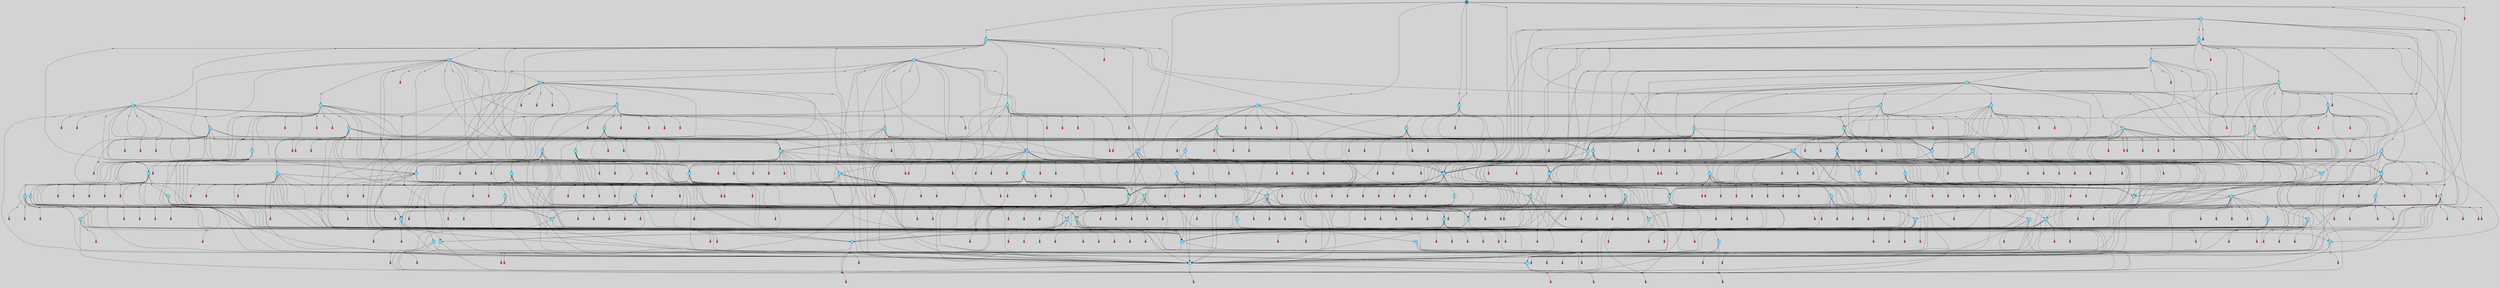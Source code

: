 // File exported with GEGELATI v1.3.1
// On the 2024-04-02 06:00:45
// With the File::TPGGraphDotExporter
digraph{
	graph[pad = "0.212, 0.055" bgcolor = lightgray]
	node[shape=circle style = filled label = ""]
		T0 [fillcolor="#66ddff"]
		T1 [fillcolor="#66ddff"]
		T2 [fillcolor="#66ddff"]
		T3 [fillcolor="#66ddff"]
		T4 [fillcolor="#66ddff"]
		T5 [fillcolor="#66ddff"]
		T6 [fillcolor="#66ddff"]
		T7 [fillcolor="#66ddff"]
		T8 [fillcolor="#66ddff"]
		T43 [fillcolor="#66ddff"]
		T47 [fillcolor="#66ddff"]
		T91 [fillcolor="#66ddff"]
		T106 [fillcolor="#66ddff"]
		T256 [fillcolor="#66ddff"]
		T285 [fillcolor="#66ddff"]
		T354 [fillcolor="#66ddff"]
		T361 [fillcolor="#66ddff"]
		T377 [fillcolor="#66ddff"]
		T404 [fillcolor="#66ddff"]
		T428 [fillcolor="#66ddff"]
		T467 [fillcolor="#66ddff"]
		T535 [fillcolor="#66ddff"]
		T542 [fillcolor="#66ddff"]
		T570 [fillcolor="#66ddff"]
		T599 [fillcolor="#66ddff"]
		T603 [fillcolor="#66ddff"]
		T613 [fillcolor="#66ddff"]
		T630 [fillcolor="#66ddff"]
		T678 [fillcolor="#66ddff"]
		T735 [fillcolor="#66ddff"]
		T746 [fillcolor="#66ddff"]
		T832 [fillcolor="#66ddff"]
		T836 [fillcolor="#66ddff"]
		T869 [fillcolor="#66ddff"]
		T876 [fillcolor="#66ddff"]
		T902 [fillcolor="#66ddff"]
		T905 [fillcolor="#66ddff"]
		T947 [fillcolor="#66ddff"]
		T955 [fillcolor="#66ddff"]
		T966 [fillcolor="#66ddff"]
		T972 [fillcolor="#66ddff"]
		T973 [fillcolor="#66ddff"]
		T975 [fillcolor="#66ddff"]
		T989 [fillcolor="#66ddff"]
		T1076 [fillcolor="#66ddff"]
		T1090 [fillcolor="#66ddff"]
		T1120 [fillcolor="#66ddff"]
		T1122 [fillcolor="#66ddff"]
		T1149 [fillcolor="#66ddff"]
		T1189 [fillcolor="#66ddff"]
		T1198 [fillcolor="#66ddff"]
		T1320 [fillcolor="#66ddff"]
		T1335 [fillcolor="#66ddff"]
		T1344 [fillcolor="#66ddff"]
		T1360 [fillcolor="#66ddff"]
		T1425 [fillcolor="#66ddff"]
		T1445 [fillcolor="#66ddff"]
		T1539 [fillcolor="#66ddff"]
		T1589 [fillcolor="#66ddff"]
		T1615 [fillcolor="#66ddff"]
		T1709 [fillcolor="#66ddff"]
		T1824 [fillcolor="#66ddff"]
		T1924 [fillcolor="#66ddff"]
		T1982 [fillcolor="#66ddff"]
		T2014 [fillcolor="#66ddff"]
		T2026 [fillcolor="#66ddff"]
		T2033 [fillcolor="#66ddff"]
		T2045 [fillcolor="#66ddff"]
		T2056 [fillcolor="#66ddff"]
		T2073 [fillcolor="#66ddff"]
		T2139 [fillcolor="#66ddff"]
		T2209 [fillcolor="#66ddff"]
		T2263 [fillcolor="#66ddff"]
		T2297 [fillcolor="#66ddff"]
		T2449 [fillcolor="#66ddff"]
		T2453 [fillcolor="#66ddff"]
		T2633 [fillcolor="#66ddff"]
		T2670 [fillcolor="#66ddff"]
		T2712 [fillcolor="#66ddff"]
		T2758 [fillcolor="#66ddff"]
		T2762 [fillcolor="#66ddff"]
		T2782 [fillcolor="#66ddff"]
		T2799 [fillcolor="#66ddff"]
		T2860 [fillcolor="#66ddff"]
		T2918 [fillcolor="#66ddff"]
		T2965 [fillcolor="#66ddff"]
		T2987 [fillcolor="#66ddff"]
		T2999 [fillcolor="#66ddff"]
		T3096 [fillcolor="#66ddff"]
		T3109 [fillcolor="#66ddff"]
		T3319 [fillcolor="#66ddff"]
		T3359 [fillcolor="#66ddff"]
		T3412 [fillcolor="#66ddff"]
		T3472 [fillcolor="#66ddff"]
		T3694 [fillcolor="#66ddff"]
		T4039 [fillcolor="#66ddff"]
		T4177 [fillcolor="#66ddff"]
		T4274 [fillcolor="#1199bb"]
		P72002 [fillcolor="#cccccc" shape=point] //
		I72002 [shape=box style=invis label="1|2&0|2#0|6&#92;n2|3&3|5#4|2&#92;n4|7&1|1#1|5&#92;n5|1&1|0#2|3&#92;n4|7&4|5#3|7&#92;n7|4&4|3#4|6&#92;n8|6&4|1#1|0&#92;n1|6&1|5#1|1&#92;n"]
		P72002 -> I72002[style=invis]
		A33079 [fillcolor="#ff3366" shape=box margin=0.03 width=0 height=0 label="0"]
		T0 -> P72002 -> A33079
		P72003 [fillcolor="#cccccc" shape=point] //
		I72003 [shape=box style=invis label="7|7&0|7#2|3&#92;n8|0&1|5#2|7&#92;n2|4&3|1#0|6&#92;n7|3&4|6#3|7&#92;n1|7&2|2#4|5&#92;n8|7&0|2#1|7&#92;n5|7&3|1#4|4&#92;n"]
		P72003 -> I72003[style=invis]
		A33080 [fillcolor="#ff3366" shape=box margin=0.03 width=0 height=0 label="1"]
		T0 -> P72003 -> A33080
		P72004 [fillcolor="#cccccc" shape=point] //
		I72004 [shape=box style=invis label="4|2&0|4#3|2&#92;n5|2&3|0#2|2&#92;n2|5&4|7#2|4&#92;n3|7&0|1#1|6&#92;n5|7&4|0#1|1&#92;n6|1&0|6#1|3&#92;n"]
		P72004 -> I72004[style=invis]
		A33081 [fillcolor="#ff3366" shape=box margin=0.03 width=0 height=0 label="1"]
		T1 -> P72004 -> A33081
		P72005 [fillcolor="#cccccc" shape=point] //
		I72005 [shape=box style=invis label="8|0&2|5#3|5&#92;n3|1&2|2#1|1&#92;n4|7&2|6#3|2&#92;n3|6&3|2#2|3&#92;n0|3&1|5#2|1&#92;n1|6&2|1#2|0&#92;n5|3&2|5#3|5&#92;n8|7&4|3#3|5&#92;n"]
		P72005 -> I72005[style=invis]
		A33082 [fillcolor="#ff3366" shape=box margin=0.03 width=0 height=0 label="2"]
		T1 -> P72005 -> A33082
		P72006 [fillcolor="#cccccc" shape=point] //
		I72006 [shape=box style=invis label="4|6&3|4#0|0&#92;n1|0&1|6#3|5&#92;n6|6&2|5#4|0&#92;n5|4&0|1#4|4&#92;n8|3&0|5#4|6&#92;n8|3&1|2#0|2&#92;n6|1&3|7#4|6&#92;n"]
		P72006 -> I72006[style=invis]
		A33083 [fillcolor="#ff3366" shape=box margin=0.03 width=0 height=0 label="2"]
		T2 -> P72006 -> A33083
		P72007 [fillcolor="#cccccc" shape=point] //
		I72007 [shape=box style=invis label="2|2&2|5#4|4&#92;n2|0&2|5#2|7&#92;n8|6&0|5#0|7&#92;n1|6&0|0#2|3&#92;n5|2&3|4#0|4&#92;n"]
		P72007 -> I72007[style=invis]
		A33084 [fillcolor="#ff3366" shape=box margin=0.03 width=0 height=0 label="3"]
		T2 -> P72007 -> A33084
		P72008 [fillcolor="#cccccc" shape=point] //
		I72008 [shape=box style=invis label="4|6&2|2#1|3&#92;n4|3&2|7#1|5&#92;n6|7&2|1#4|3&#92;n2|5&2|7#1|2&#92;n7|0&2|0#1|3&#92;n0|3&3|7#1|7&#92;n"]
		P72008 -> I72008[style=invis]
		A33085 [fillcolor="#ff3366" shape=box margin=0.03 width=0 height=0 label="3"]
		T3 -> P72008 -> A33085
		P72009 [fillcolor="#cccccc" shape=point] //
		I72009 [shape=box style=invis label="1|1&4|6#2|0&#92;n6|0&0|3#1|6&#92;n2|3&1|2#4|1&#92;n1|3&3|5#3|0&#92;n7|4&4|1#1|1&#92;n2|4&2|1#2|3&#92;n"]
		P72009 -> I72009[style=invis]
		A33086 [fillcolor="#ff3366" shape=box margin=0.03 width=0 height=0 label="4"]
		T3 -> P72009 -> A33086
		P72010 [fillcolor="#cccccc" shape=point] //
		I72010 [shape=box style=invis label="3|3&4|2#3|3&#92;n"]
		P72010 -> I72010[style=invis]
		A33087 [fillcolor="#ff3366" shape=box margin=0.03 width=0 height=0 label="4"]
		T4 -> P72010 -> A33087
		P72011 [fillcolor="#cccccc" shape=point] //
		I72011 [shape=box style=invis label="6|3&3|0#3|3&#92;n2|0&3|2#1|2&#92;n3|4&3|1#0|1&#92;n8|6&3|3#3|3&#92;n2|2&2|3#0|1&#92;n8|0&3|1#1|1&#92;n"]
		P72011 -> I72011[style=invis]
		A33088 [fillcolor="#ff3366" shape=box margin=0.03 width=0 height=0 label="5"]
		T4 -> P72011 -> A33088
		P72012 [fillcolor="#cccccc" shape=point] //
		I72012 [shape=box style=invis label="8|0&3|1#2|5&#92;n7|6&2|6#1|3&#92;n0|5&3|0#0|1&#92;n7|4&1|0#4|6&#92;n"]
		P72012 -> I72012[style=invis]
		A33089 [fillcolor="#ff3366" shape=box margin=0.03 width=0 height=0 label="5"]
		T5 -> P72012 -> A33089
		P72013 [fillcolor="#cccccc" shape=point] //
		I72013 [shape=box style=invis label="2|2&0|0#0|0&#92;n7|1&1|2#0|6&#92;n4|7&2|5#3|1&#92;n3|4&0|2#0|5&#92;n3|2&0|2#4|6&#92;n3|3&3|7#1|4&#92;n0|5&2|1#0|5&#92;n1|6&4|3#0|4&#92;n"]
		P72013 -> I72013[style=invis]
		A33090 [fillcolor="#ff3366" shape=box margin=0.03 width=0 height=0 label="6"]
		T5 -> P72013 -> A33090
		P72014 [fillcolor="#cccccc" shape=point] //
		I72014 [shape=box style=invis label="3|6&1|2#3|5&#92;n3|5&2|5#2|6&#92;n8|6&0|4#2|2&#92;n4|4&0|6#2|3&#92;n"]
		P72014 -> I72014[style=invis]
		A33091 [fillcolor="#ff3366" shape=box margin=0.03 width=0 height=0 label="6"]
		T6 -> P72014 -> A33091
		P72015 [fillcolor="#cccccc" shape=point] //
		I72015 [shape=box style=invis label="1|2&1|7#1|6&#92;n7|1&4|7#2|7&#92;n1|5&1|0#2|7&#92;n6|5&3|1#2|0&#92;n5|0&3|6#4|5&#92;n5|3&3|3#0|2&#92;n1|3&4|2#4|4&#92;n"]
		P72015 -> I72015[style=invis]
		A33092 [fillcolor="#ff3366" shape=box margin=0.03 width=0 height=0 label="7"]
		T6 -> P72015 -> A33092
		P72016 [fillcolor="#cccccc" shape=point] //
		I72016 [shape=box style=invis label="3|4&2|4#0|5&#92;n7|1&3|1#3|7&#92;n8|2&4|6#4|3&#92;n4|1&1|0#3|3&#92;n6|7&3|1#2|5&#92;n5|5&2|5#2|2&#92;n1|7&2|2#0|7&#92;n8|5&1|6#4|1&#92;n"]
		P72016 -> I72016[style=invis]
		A33093 [fillcolor="#ff3366" shape=box margin=0.03 width=0 height=0 label="7"]
		T7 -> P72016 -> A33093
		P72017 [fillcolor="#cccccc" shape=point] //
		I72017 [shape=box style=invis label="1|3&1|5#4|3&#92;n6|0&3|1#1|2&#92;n2|4&1|1#1|1&#92;n"]
		P72017 -> I72017[style=invis]
		A33094 [fillcolor="#ff3366" shape=box margin=0.03 width=0 height=0 label="8"]
		T7 -> P72017 -> A33094
		P72018 [fillcolor="#cccccc" shape=point] //
		I72018 [shape=box style=invis label="5|0&2|5#2|7&#92;n7|7&1|7#4|2&#92;n5|5&1|6#1|7&#92;n5|6&0|7#4|2&#92;n8|4&3|0#0|7&#92;n0|3&1|4#3|7&#92;n"]
		P72018 -> I72018[style=invis]
		A33095 [fillcolor="#ff3366" shape=box margin=0.03 width=0 height=0 label="8"]
		T8 -> P72018 -> A33095
		P72019 [fillcolor="#cccccc" shape=point] //
		I72019 [shape=box style=invis label="4|7&2|5#2|2&#92;n8|3&3|5#4|6&#92;n4|6&4|4#0|0&#92;n0|3&0|7#0|6&#92;n5|7&1|7#0|2&#92;n2|3&2|5#0|6&#92;n8|2&4|7#4|3&#92;n3|3&2|1#1|2&#92;n"]
		P72019 -> I72019[style=invis]
		A33096 [fillcolor="#ff3366" shape=box margin=0.03 width=0 height=0 label="0"]
		T8 -> P72019 -> A33096
		T1 -> P72013
		T2 -> P72008
		T3 -> P72014
		T6 -> P72018
		T8 -> P72012
		T43 -> P72010
		P72020 [fillcolor="#cccccc" shape=point] //
		I72020 [shape=box style=invis label="6|3&3|0#3|3&#92;n8|0&3|1#1|1&#92;n1|4&3|1#0|1&#92;n8|6&3|3#3|3&#92;n2|2&2|3#0|1&#92;n2|0&3|2#1|2&#92;n"]
		P72020 -> I72020[style=invis]
		A33097 [fillcolor="#ff3366" shape=box margin=0.03 width=0 height=0 label="5"]
		T43 -> P72020 -> A33097
		T43 -> P72014
		T47 -> P72008
		T47 -> P72009
		T47 -> P72016
		P72021 [fillcolor="#cccccc" shape=point] //
		I72021 [shape=box style=invis label="1|3&3|5#4|0&#92;n4|3&4|2#0|7&#92;n6|0&0|3#1|6&#92;n2|3&1|2#4|1&#92;n1|1&4|6#2|0&#92;n7|4&4|1#1|1&#92;n2|4&2|1#2|3&#92;n"]
		P72021 -> I72021[style=invis]
		A33098 [fillcolor="#ff3366" shape=box margin=0.03 width=0 height=0 label="4"]
		T47 -> P72021 -> A33098
		T47 -> P72014
		T47 -> P72010
		T91 -> P72016
		T91 -> P72017
		T91 -> P72006
		P72022 [fillcolor="#cccccc" shape=point] //
		I72022 [shape=box style=invis label="4|3&2|7#1|5&#92;n7|0&2|1#1|3&#92;n2|5&2|7#1|2&#92;n6|7&2|1#4|3&#92;n0|3&3|7#1|7&#92;n"]
		P72022 -> I72022[style=invis]
		A33099 [fillcolor="#ff3366" shape=box margin=0.03 width=0 height=0 label="3"]
		T91 -> P72022 -> A33099
		T106 -> P72006
		T106 -> P72007
		P72023 [fillcolor="#cccccc" shape=point] //
		I72023 [shape=box style=invis label="4|6&2|4#1|3&#92;n4|3&2|7#1|5&#92;n0|3&3|7#1|7&#92;n2|5&2|7#1|2&#92;n7|0&2|0#1|3&#92;n6|7&2|1#4|3&#92;n"]
		P72023 -> I72023[style=invis]
		T106 -> P72023 -> T2
		P72024 [fillcolor="#cccccc" shape=point] //
		I72024 [shape=box style=invis label="1|2&1|7#1|6&#92;n7|1&4|7#2|7&#92;n1|5&1|0#2|7&#92;n6|5&3|1#2|0&#92;n5|0&3|6#2|5&#92;n5|3&3|3#0|2&#92;n3|4&3|0#3|4&#92;n1|3&4|2#4|4&#92;n"]
		P72024 -> I72024[style=invis]
		A33100 [fillcolor="#ff3366" shape=box margin=0.03 width=0 height=0 label="7"]
		T106 -> P72024 -> A33100
		P72025 [fillcolor="#cccccc" shape=point] //
		I72025 [shape=box style=invis label="7|4&4|1#1|1&#92;n1|0&0|3#1|6&#92;n2|3&1|2#4|1&#92;n4|3&0|7#2|0&#92;n2|4&2|6#2|3&#92;n"]
		P72025 -> I72025[style=invis]
		A33101 [fillcolor="#ff3366" shape=box margin=0.03 width=0 height=0 label="4"]
		T256 -> P72025 -> A33101
		T256 -> P72006
		P72026 [fillcolor="#cccccc" shape=point] //
		I72026 [shape=box style=invis label="8|3&0|5#4|6&#92;n6|1&3|7#4|6&#92;n5|4&0|1#4|4&#92;n1|6&2|5#4|0&#92;n1|0&1|6#3|5&#92;n8|7&1|2#0|2&#92;n1|7&4|1#4|5&#92;n"]
		P72026 -> I72026[style=invis]
		A33102 [fillcolor="#ff3366" shape=box margin=0.03 width=0 height=0 label="2"]
		T256 -> P72026 -> A33102
		P72027 [fillcolor="#cccccc" shape=point] //
		I72027 [shape=box style=invis label="3|4&2|4#0|5&#92;n6|7&3|1#2|5&#92;n1|0&1|1#1|6&#92;n8|6&4|6#4|3&#92;n7|1&3|1#3|7&#92;n5|5&2|5#2|2&#92;n1|7&2|2#0|7&#92;n8|5&1|6#4|1&#92;n"]
		P72027 -> I72027[style=invis]
		A33103 [fillcolor="#ff3366" shape=box margin=0.03 width=0 height=0 label="7"]
		T256 -> P72027 -> A33103
		P72028 [fillcolor="#cccccc" shape=point] //
		I72028 [shape=box style=invis label="5|0&2|5#2|7&#92;n7|7&1|7#4|2&#92;n8|4&3|0#2|7&#92;n5|6&0|7#4|2&#92;n0|3&1|4#3|7&#92;n"]
		P72028 -> I72028[style=invis]
		A33104 [fillcolor="#ff3366" shape=box margin=0.03 width=0 height=0 label="8"]
		T285 -> P72028 -> A33104
		P72029 [fillcolor="#cccccc" shape=point] //
		I72029 [shape=box style=invis label="0|3&0|4#0|6&#92;n4|7&2|3#2|2&#92;n4|0&2|1#1|7&#92;n4|6&4|3#4|1&#92;n7|4&4|0#0|3&#92;n8|5&2|1#3|0&#92;n8|3&3|5#2|6&#92;n"]
		P72029 -> I72029[style=invis]
		A33105 [fillcolor="#ff3366" shape=box margin=0.03 width=0 height=0 label="0"]
		T285 -> P72029 -> A33105
		P72030 [fillcolor="#cccccc" shape=point] //
		I72030 [shape=box style=invis label="7|6&2|6#1|3&#92;n0|1&3|7#2|1&#92;n8|0&3|1#2|5&#92;n0|0&3|0#0|1&#92;n7|4&1|0#4|6&#92;n"]
		P72030 -> I72030[style=invis]
		A33106 [fillcolor="#ff3366" shape=box margin=0.03 width=0 height=0 label="5"]
		T285 -> P72030 -> A33106
		T285 -> P72009
		T285 -> P72009
		P72031 [fillcolor="#cccccc" shape=point] //
		I72031 [shape=box style=invis label="8|0&3|1#1|1&#92;n6|3&2|0#3|3&#92;n1|4&3|1#0|1&#92;n8|6&3|3#3|3&#92;n3|7&1|1#1|3&#92;n2|2&2|3#0|1&#92;n2|0&3|2#1|2&#92;n"]
		P72031 -> I72031[style=invis]
		A33107 [fillcolor="#ff3366" shape=box margin=0.03 width=0 height=0 label="5"]
		T354 -> P72031 -> A33107
		P72032 [fillcolor="#cccccc" shape=point] //
		I72032 [shape=box style=invis label="1|5&4|3#4|2&#92;n5|0&2|0#1|4&#92;n"]
		P72032 -> I72032[style=invis]
		A33108 [fillcolor="#ff3366" shape=box margin=0.03 width=0 height=0 label="6"]
		T354 -> P72032 -> A33108
		T354 -> P72013
		P72033 [fillcolor="#cccccc" shape=point] //
		I72033 [shape=box style=invis label="2|0&3|2#1|2&#92;n8|6&3|3#3|3&#92;n8|0&3|1#1|1&#92;n3|4&3|3#0|1&#92;n"]
		P72033 -> I72033[style=invis]
		T354 -> P72033 -> T43
		P72034 [fillcolor="#cccccc" shape=point] //
		I72034 [shape=box style=invis label="1|5&0|3#0|3&#92;n2|3&1|2#4|1&#92;n1|0&0|3#1|6&#92;n2|4&2|1#2|3&#92;n7|4&4|1#1|1&#92;n4|3&0|7#2|0&#92;n5|1&4|6#2|0&#92;n"]
		P72034 -> I72034[style=invis]
		A33109 [fillcolor="#ff3366" shape=box margin=0.03 width=0 height=0 label="4"]
		T354 -> P72034 -> A33109
		P72035 [fillcolor="#cccccc" shape=point] //
		I72035 [shape=box style=invis label="3|6&0|1#3|3&#92;n4|5&0|5#2|0&#92;n3|3&1|3#4|7&#92;n3|4&2|1#2|3&#92;n6|0&0|3#1|6&#92;n1|1&4|6#4|0&#92;n5|6&1|7#3|7&#92;n7|4&4|1#1|1&#92;n"]
		P72035 -> I72035[style=invis]
		A33110 [fillcolor="#ff3366" shape=box margin=0.03 width=0 height=0 label="4"]
		T361 -> P72035 -> A33110
		P72036 [fillcolor="#cccccc" shape=point] //
		I72036 [shape=box style=invis label="2|0&3|2#1|2&#92;n8|6&3|3#3|3&#92;n3|4&3|1#0|1&#92;n2|2&2|3#4|1&#92;n8|0&3|1#1|1&#92;n"]
		P72036 -> I72036[style=invis]
		T361 -> P72036 -> T43
		P72037 [fillcolor="#cccccc" shape=point] //
		I72037 [shape=box style=invis label="0|4&2|2#4|2&#92;n6|6&0|6#4|5&#92;n2|3&0|7#0|7&#92;n4|1&3|5#2|1&#92;n2|0&2|2#3|5&#92;n"]
		P72037 -> I72037[style=invis]
		A33111 [fillcolor="#ff3366" shape=box margin=0.03 width=0 height=0 label="4"]
		T361 -> P72037 -> A33111
		T361 -> P72010
		T361 -> P72004
		T377 -> P72033
		P72038 [fillcolor="#cccccc" shape=point] //
		I72038 [shape=box style=invis label="2|0&1|2#1|2&#92;n6|3&3|0#3|3&#92;n8|6&3|3#3|3&#92;n0|2&2|7#1|4&#92;n0|4&0|2#4|2&#92;n8|0&0|1#1|7&#92;n"]
		P72038 -> I72038[style=invis]
		A33112 [fillcolor="#ff3366" shape=box margin=0.03 width=0 height=0 label="5"]
		T377 -> P72038 -> A33112
		T377 -> P72014
		P72039 [fillcolor="#cccccc" shape=point] //
		I72039 [shape=box style=invis label="6|3&3|0#3|3&#92;n2|0&3|2#1|2&#92;n8|6&3|3#3|3&#92;n3|4&3|1#0|1&#92;n1|7&4|6#3|1&#92;n2|5&2|3#0|1&#92;n"]
		P72039 -> I72039[style=invis]
		A33113 [fillcolor="#ff3366" shape=box margin=0.03 width=0 height=0 label="5"]
		T404 -> P72039 -> A33113
		P72040 [fillcolor="#cccccc" shape=point] //
		I72040 [shape=box style=invis label="1|3&3|5#3|0&#92;n6|0&0|5#0|1&#92;n6|0&4|3#3|6&#92;n0|3&2|7#4|7&#92;n7|4&4|1#1|1&#92;n"]
		P72040 -> I72040[style=invis]
		A33114 [fillcolor="#ff3366" shape=box margin=0.03 width=0 height=0 label="4"]
		T404 -> P72040 -> A33114
		P72041 [fillcolor="#cccccc" shape=point] //
		I72041 [shape=box style=invis label="1|0&1|6#3|5&#92;n8|3&2|7#4|5&#92;n7|0&2|7#2|6&#92;n2|2&0|1#4|5&#92;n8|5&4|0#1|2&#92;n7|1&0|1#0|5&#92;n"]
		P72041 -> I72041[style=invis]
		T404 -> P72041 -> T0
		P72042 [fillcolor="#cccccc" shape=point] //
		I72042 [shape=box style=invis label="2|3&3|0#3|3&#92;n8|6&3|3#3|3&#92;n2|0&3|2#1|2&#92;n3|4&3|1#0|1&#92;n1|7&4|6#3|1&#92;n2|5&2|3#0|1&#92;n"]
		P72042 -> I72042[style=invis]
		A33115 [fillcolor="#ff3366" shape=box margin=0.03 width=0 height=0 label="5"]
		T404 -> P72042 -> A33115
		P72043 [fillcolor="#cccccc" shape=point] //
		I72043 [shape=box style=invis label="8|0&3|1#2|5&#92;n0|5&3|0#0|1&#92;n7|6&2|6#1|3&#92;n7|1&3|2#2|4&#92;n7|4&1|0#4|6&#92;n"]
		P72043 -> I72043[style=invis]
		T404 -> P72043 -> T7
		P72044 [fillcolor="#cccccc" shape=point] //
		I72044 [shape=box style=invis label="2|2&3|1#4|6&#92;n8|0&0|2#0|2&#92;n3|7&1|1#1|5&#92;n6|0&4|2#2|3&#92;n2|3&4|0#0|4&#92;n"]
		P72044 -> I72044[style=invis]
		A33116 [fillcolor="#ff3366" shape=box margin=0.03 width=0 height=0 label="1"]
		T404 -> P72044 -> A33116
		T404 -> P72016
		P72045 [fillcolor="#cccccc" shape=point] //
		I72045 [shape=box style=invis label="2|2&0|0#0|0&#92;n5|0&2|4#3|3&#92;n0|2&2|1#4|6&#92;n3|4&0|2#0|5&#92;n3|2&0|2#4|6&#92;n7|1&1|2#0|6&#92;n3|3&3|7#1|4&#92;n0|5&2|1#0|5&#92;n4|3&2|5#3|1&#92;n0|6&4|3#0|4&#92;n"]
		P72045 -> I72045[style=invis]
		A33117 [fillcolor="#ff3366" shape=box margin=0.03 width=0 height=0 label="6"]
		T404 -> P72045 -> A33117
		P72046 [fillcolor="#cccccc" shape=point] //
		I72046 [shape=box style=invis label="2|0&3|5#1|4&#92;n3|6&4|2#3|3&#92;n"]
		P72046 -> I72046[style=invis]
		A33118 [fillcolor="#ff3366" shape=box margin=0.03 width=0 height=0 label="4"]
		T404 -> P72046 -> A33118
		P72047 [fillcolor="#cccccc" shape=point] //
		I72047 [shape=box style=invis label="4|7&2|5#2|2&#92;n8|3&3|5#4|6&#92;n4|0&4|4#0|0&#92;n8|2&4|7#4|3&#92;n5|7&1|7#0|2&#92;n2|3&2|5#0|6&#92;n0|3&0|7#0|6&#92;n3|3&2|1#1|2&#92;n"]
		P72047 -> I72047[style=invis]
		A33119 [fillcolor="#ff3366" shape=box margin=0.03 width=0 height=0 label="0"]
		T404 -> P72047 -> A33119
		T404 -> P72009
		P72048 [fillcolor="#cccccc" shape=point] //
		I72048 [shape=box style=invis label="5|5&1|6#1|7&#92;n7|7&1|7#4|2&#92;n5|1&0|7#4|2&#92;n8|4&3|0#0|7&#92;n0|3&1|4#3|7&#92;n"]
		P72048 -> I72048[style=invis]
		A33120 [fillcolor="#ff3366" shape=box margin=0.03 width=0 height=0 label="8"]
		T428 -> P72048 -> A33120
		T428 -> P72015
		P72049 [fillcolor="#cccccc" shape=point] //
		I72049 [shape=box style=invis label="4|6&2|2#1|3&#92;n4|3&2|7#1|5&#92;n7|0&2|0#1|3&#92;n6|7&2|1#4|3&#92;n2|5&2|7#2|2&#92;n4|2&1|5#2|0&#92;n0|3&3|7#1|7&#92;n"]
		P72049 -> I72049[style=invis]
		A33121 [fillcolor="#ff3366" shape=box margin=0.03 width=0 height=0 label="3"]
		T428 -> P72049 -> A33121
		P72050 [fillcolor="#cccccc" shape=point] //
		I72050 [shape=box style=invis label="8|5&0|4#2|2&#92;n4|2&4|7#1|1&#92;n2|7&4|5#1|6&#92;n4|0&1|0#1|5&#92;n2|1&1|1#3|2&#92;n5|6&1|3#4|7&#92;n3|7&2|7#2|6&#92;n4|7&0|4#2|3&#92;n"]
		P72050 -> I72050[style=invis]
		T428 -> P72050 -> T377
		P72051 [fillcolor="#cccccc" shape=point] //
		I72051 [shape=box style=invis label="3|4&3|1#0|1&#92;n2|0&3|2#1|2&#92;n6|3&3|0#3|3&#92;n3|3&4|0#4|3&#92;n8|6&3|3#3|3&#92;n2|2&2|3#0|1&#92;n"]
		P72051 -> I72051[style=invis]
		A33122 [fillcolor="#ff3366" shape=box margin=0.03 width=0 height=0 label="5"]
		T428 -> P72051 -> A33122
		P72052 [fillcolor="#cccccc" shape=point] //
		I72052 [shape=box style=invis label="7|7&1|7#4|2&#92;n5|0&0|7#4|2&#92;n5|5&1|6#1|7&#92;n8|4&3|0#0|7&#92;n0|3&1|4#3|7&#92;n"]
		P72052 -> I72052[style=invis]
		A33123 [fillcolor="#ff3366" shape=box margin=0.03 width=0 height=0 label="8"]
		T428 -> P72052 -> A33123
		P72053 [fillcolor="#cccccc" shape=point] //
		I72053 [shape=box style=invis label="0|2&3|0#3|3&#92;n8|2&4|6#4|3&#92;n4|1&1|0#3|3&#92;n6|7&3|1#2|5&#92;n5|5&2|5#2|2&#92;n1|7&2|2#0|7&#92;n3|4&2|4#0|5&#92;n8|5&1|6#4|1&#92;n"]
		P72053 -> I72053[style=invis]
		A33124 [fillcolor="#ff3366" shape=box margin=0.03 width=0 height=0 label="7"]
		T428 -> P72053 -> A33124
		P72054 [fillcolor="#cccccc" shape=point] //
		I72054 [shape=box style=invis label="7|1&1|4#2|4&#92;n2|3&2|5#0|2&#92;n0|1&3|5#0|4&#92;n2|4&1|4#4|4&#92;n4|7&2|5#2|2&#92;n0|4&1|4#1|5&#92;n0|3&0|7#0|5&#92;n2|0&3|4#1|3&#92;n3|6&3|1#1|5&#92;n8|3&3|5#4|6&#92;n"]
		P72054 -> I72054[style=invis]
		A33125 [fillcolor="#ff3366" shape=box margin=0.03 width=0 height=0 label="0"]
		T428 -> P72054 -> A33125
		P72055 [fillcolor="#cccccc" shape=point] //
		I72055 [shape=box style=invis label="5|0&1|2#3|7&#92;n0|4&1|4#1|2&#92;n5|4&0|1#4|0&#92;n7|3&4|7#4|2&#92;n"]
		P72055 -> I72055[style=invis]
		A33126 [fillcolor="#ff3366" shape=box margin=0.03 width=0 height=0 label="5"]
		T428 -> P72055 -> A33126
		P72056 [fillcolor="#cccccc" shape=point] //
		I72056 [shape=box style=invis label="0|1&3|6#4|0&#92;n8|4&4|1#0|5&#92;n7|4&4|2#1|1&#92;n7|0&0|4#2|1&#92;n5|6&1|7#4|7&#92;n6|0&0|3#1|3&#92;n1|0&4|7#1|3&#92;n"]
		P72056 -> I72056[style=invis]
		A33127 [fillcolor="#ff3366" shape=box margin=0.03 width=0 height=0 label="4"]
		T467 -> P72056 -> A33127
		T467 -> P72036
		T467 -> P72010
		P72057 [fillcolor="#cccccc" shape=point] //
		I72057 [shape=box style=invis label="2|2&0|0#0|0&#92;n3|4&0|2#0|5&#92;n3|3&2|7#1|4&#92;n7|1&1|2#0|6&#92;n2|7&4|4#4|7&#92;n3|2&0|2#4|6&#92;n4|7&2|5#3|1&#92;n0|0&2|1#0|5&#92;n1|6&4|3#0|4&#92;n"]
		P72057 -> I72057[style=invis]
		A33128 [fillcolor="#ff3366" shape=box margin=0.03 width=0 height=0 label="6"]
		T467 -> P72057 -> A33128
		T467 -> P72010
		P72058 [fillcolor="#cccccc" shape=point] //
		I72058 [shape=box style=invis label="4|6&3|4#0|0&#92;n5|0&4|5#4|6&#92;n1|0&1|6#3|5&#92;n6|6&2|5#2|0&#92;n5|4&0|1#4|4&#92;n6|1&3|7#4|6&#92;n8|3&1|2#0|2&#92;n8|3&0|5#4|6&#92;n"]
		P72058 -> I72058[style=invis]
		A33129 [fillcolor="#ff3366" shape=box margin=0.03 width=0 height=0 label="2"]
		T467 -> P72058 -> A33129
		T535 -> P72008
		P72059 [fillcolor="#cccccc" shape=point] //
		I72059 [shape=box style=invis label="1|5&1|0#2|0&#92;n7|2&4|7#1|3&#92;n1|1&1|4#1|6&#92;n8|0&4|7#3|7&#92;n1|1&2|0#0|7&#92;n"]
		P72059 -> I72059[style=invis]
		T535 -> P72059 -> T354
		P72060 [fillcolor="#cccccc" shape=point] //
		I72060 [shape=box style=invis label="2|6&0|4#4|2&#92;n3|6&0|4#2|2&#92;n5|3&2|6#3|7&#92;n1|0&2|5#0|7&#92;n5|3&2|5#4|7&#92;n8|1&1|5#3|1&#92;n4|1&3|6#3|3&#92;n5|5&0|2#3|3&#92;n4|5&2|1#2|6&#92;n6|3&4|2#0|6&#92;n"]
		P72060 -> I72060[style=invis]
		A33130 [fillcolor="#ff3366" shape=box margin=0.03 width=0 height=0 label="6"]
		T535 -> P72060 -> A33130
		P72061 [fillcolor="#cccccc" shape=point] //
		I72061 [shape=box style=invis label="2|4&2|1#2|6&#92;n4|3&2|5#0|3&#92;n6|0&0|3#1|1&#92;n4|1&2|4#0|1&#92;n1|1&4|6#2|0&#92;n"]
		P72061 -> I72061[style=invis]
		T535 -> P72061 -> T4
		T542 -> P72036
		P72062 [fillcolor="#cccccc" shape=point] //
		I72062 [shape=box style=invis label="4|0&1|4#4|3&#92;n1|4&4|3#2|4&#92;n3|3&4|2#1|3&#92;n"]
		P72062 -> I72062[style=invis]
		A33131 [fillcolor="#ff3366" shape=box margin=0.03 width=0 height=0 label="4"]
		T542 -> P72062 -> A33131
		P72063 [fillcolor="#cccccc" shape=point] //
		I72063 [shape=box style=invis label="7|4&4|1#1|1&#92;n5|0&1|5#3|0&#92;n6|0&0|3#1|6&#92;n2|4&1|2#4|1&#92;n1|3&3|5#3|0&#92;n1|1&4|6#2|0&#92;n2|4&2|1#2|3&#92;n"]
		P72063 -> I72063[style=invis]
		A33132 [fillcolor="#ff3366" shape=box margin=0.03 width=0 height=0 label="4"]
		T542 -> P72063 -> A33132
		P72064 [fillcolor="#cccccc" shape=point] //
		I72064 [shape=box style=invis label="3|2&0|2#4|6&#92;n6|4&2|7#2|7&#92;n2|4&0|2#4|5&#92;n5|1&1|7#1|4&#92;n7|2&0|0#0|0&#92;n1|6&4|3#0|4&#92;n5|7&0|6#3|1&#92;n0|0&1|0#4|1&#92;n5|5&2|1#2|5&#92;n"]
		P72064 -> I72064[style=invis]
		A33133 [fillcolor="#ff3366" shape=box margin=0.03 width=0 height=0 label="6"]
		T542 -> P72064 -> A33133
		P72065 [fillcolor="#cccccc" shape=point] //
		I72065 [shape=box style=invis label="7|7&1|7#4|2&#92;n3|3&2|0#0|2&#92;n0|1&4|4#0|1&#92;n1|5&1|6#1|7&#92;n5|0&2|5#2|7&#92;n8|4&3|0#0|7&#92;n"]
		P72065 -> I72065[style=invis]
		T542 -> P72065 -> T428
		P72066 [fillcolor="#cccccc" shape=point] //
		I72066 [shape=box style=invis label="2|3&1|2#4|1&#92;n6|0&0|3#3|6&#92;n1|3&3|5#3|0&#92;n7|4&4|1#1|1&#92;n2|4&2|1#2|3&#92;n"]
		P72066 -> I72066[style=invis]
		A33134 [fillcolor="#ff3366" shape=box margin=0.03 width=0 height=0 label="4"]
		T542 -> P72066 -> A33134
		P72067 [fillcolor="#cccccc" shape=point] //
		I72067 [shape=box style=invis label="6|3&3|3#3|3&#92;n8|0&3|1#1|1&#92;n8|6&3|3#3|3&#92;n2|2&2|3#0|1&#92;n2|0&3|2#1|2&#92;n"]
		P72067 -> I72067[style=invis]
		A33135 [fillcolor="#ff3366" shape=box margin=0.03 width=0 height=0 label="5"]
		T542 -> P72067 -> A33135
		P72068 [fillcolor="#cccccc" shape=point] //
		I72068 [shape=box style=invis label="0|2&3|1#0|0&#92;n3|0&4|2#2|3&#92;n"]
		P72068 -> I72068[style=invis]
		A33136 [fillcolor="#ff3366" shape=box margin=0.03 width=0 height=0 label="4"]
		T570 -> P72068 -> A33136
		P72069 [fillcolor="#cccccc" shape=point] //
		I72069 [shape=box style=invis label="2|3&3|2#4|5&#92;n2|6&1|6#4|0&#92;n3|0&4|7#2|3&#92;n"]
		P72069 -> I72069[style=invis]
		A33137 [fillcolor="#ff3366" shape=box margin=0.03 width=0 height=0 label="4"]
		T570 -> P72069 -> A33137
		P72070 [fillcolor="#cccccc" shape=point] //
		I72070 [shape=box style=invis label="1|1&4|6#2|0&#92;n1|3&3|5#3|0&#92;n6|0&0|3#1|6&#92;n7|4&4|1#1|1&#92;n0|0&1|7#4|5&#92;n2|4&2|1#2|3&#92;n"]
		P72070 -> I72070[style=invis]
		A33138 [fillcolor="#ff3366" shape=box margin=0.03 width=0 height=0 label="4"]
		T570 -> P72070 -> A33138
		T570 -> P72036
		P72071 [fillcolor="#cccccc" shape=point] //
		I72071 [shape=box style=invis label="1|7&2|2#0|7&#92;n4|1&1|0#3|3&#92;n0|3&2|3#2|1&#92;n8|3&0|7#2|3&#92;n3|4&3|4#0|5&#92;n8|2&4|6#4|3&#92;n3|0&1|7#1|0&#92;n5|5&0|5#2|2&#92;n8|2&0|4#3|2&#92;n3|2&3|5#0|3&#92;n"]
		P72071 -> I72071[style=invis]
		A33139 [fillcolor="#ff3366" shape=box margin=0.03 width=0 height=0 label="7"]
		T570 -> P72071 -> A33139
		T570 -> P72018
		T570 -> P72051
		T599 -> P72051
		T599 -> P72017
		T599 -> P72016
		T599 -> P72033
		T599 -> P72036
		T599 -> P72025
		P72072 [fillcolor="#cccccc" shape=point] //
		I72072 [shape=box style=invis label="2|7&3|7#1|6&#92;n6|0&0|3#1|6&#92;n1|1&4|6#2|0&#92;n5|0&2|4#1|1&#92;n6|1&2|1#0|5&#92;n2|4&2|1#2|3&#92;n7|4&4|0#2|1&#92;n1|0&3|5#3|0&#92;n"]
		P72072 -> I72072[style=invis]
		A33140 [fillcolor="#ff3366" shape=box margin=0.03 width=0 height=0 label="4"]
		T599 -> P72072 -> A33140
		T599 -> P72054
		P72073 [fillcolor="#cccccc" shape=point] //
		I72073 [shape=box style=invis label="2|3&1|2#4|1&#92;n5|6&1|7#3|7&#92;n6|0&0|3#1|6&#92;n1|1&4|6#2|0&#92;n3|4&2|1#2|3&#92;n7|4&4|1#1|1&#92;n"]
		P72073 -> I72073[style=invis]
		A33141 [fillcolor="#ff3366" shape=box margin=0.03 width=0 height=0 label="4"]
		T603 -> P72073 -> A33141
		P72074 [fillcolor="#cccccc" shape=point] //
		I72074 [shape=box style=invis label="3|4&2|4#0|5&#92;n6|7&3|1#2|5&#92;n8|2&4|6#4|3&#92;n4|1&1|0#3|3&#92;n7|1&3|1#3|7&#92;n5|5&2|5#2|2&#92;n1|6&2|2#0|7&#92;n8|5&1|6#4|1&#92;n4|3&4|0#3|6&#92;n"]
		P72074 -> I72074[style=invis]
		A33142 [fillcolor="#ff3366" shape=box margin=0.03 width=0 height=0 label="7"]
		T603 -> P72074 -> A33142
		T603 -> P72048
		P72075 [fillcolor="#cccccc" shape=point] //
		I72075 [shape=box style=invis label="4|0&3|2#1|2&#92;n8|6&3|3#3|3&#92;n3|4&3|3#0|1&#92;n7|1&1|0#1|3&#92;n"]
		P72075 -> I72075[style=invis]
		T603 -> P72075 -> T43
		T603 -> P72051
		T603 -> P72033
		P72076 [fillcolor="#cccccc" shape=point] //
		I72076 [shape=box style=invis label="7|0&1|1#2|3&#92;n5|2&3|3#2|5&#92;n5|7&0|1#4|6&#92;n3|4&3|2#0|7&#92;n7|1&3|1#2|5&#92;n2|5&4|1#2|5&#92;n3|4&0|2#3|5&#92;n"]
		P72076 -> I72076[style=invis]
		A33143 [fillcolor="#ff3366" shape=box margin=0.03 width=0 height=0 label="6"]
		T613 -> P72076 -> A33143
		P72077 [fillcolor="#cccccc" shape=point] //
		I72077 [shape=box style=invis label="8|0&1|6#3|3&#92;n2|7&0|6#0|5&#92;n4|4&0|7#1|4&#92;n3|7&2|1#1|1&#92;n2|0&3|7#1|2&#92;n"]
		P72077 -> I72077[style=invis]
		T613 -> P72077 -> T43
		P72078 [fillcolor="#cccccc" shape=point] //
		I72078 [shape=box style=invis label="5|2&0|7#4|2&#92;n5|0&2|5#2|7&#92;n2|7&4|6#0|0&#92;n8|4&3|0#2|6&#92;n7|7&1|7#4|2&#92;n0|3&1|4#3|7&#92;n"]
		P72078 -> I72078[style=invis]
		T613 -> P72078 -> T6
		P72079 [fillcolor="#cccccc" shape=point] //
		I72079 [shape=box style=invis label="0|0&4|4#1|1&#92;n"]
		P72079 -> I72079[style=invis]
		A33144 [fillcolor="#ff3366" shape=box margin=0.03 width=0 height=0 label="4"]
		T613 -> P72079 -> A33144
		P72080 [fillcolor="#cccccc" shape=point] //
		I72080 [shape=box style=invis label="7|1&1|4#2|4&#92;n2|3&2|5#0|2&#92;n0|1&3|5#4|4&#92;n0|4&1|4#1|5&#92;n2|4&1|4#4|4&#92;n0|3&0|7#0|5&#92;n0|0&2|4#3|3&#92;n2|0&3|4#1|3&#92;n3|6&3|1#1|5&#92;n8|3&3|5#4|6&#92;n"]
		P72080 -> I72080[style=invis]
		A33145 [fillcolor="#ff3366" shape=box margin=0.03 width=0 height=0 label="0"]
		T613 -> P72080 -> A33145
		P72081 [fillcolor="#cccccc" shape=point] //
		I72081 [shape=box style=invis label="7|0&1|3#0|0&#92;n4|0&3|7#3|1&#92;n"]
		P72081 -> I72081[style=invis]
		T613 -> P72081 -> T6
		T630 -> P72039
		P72082 [fillcolor="#cccccc" shape=point] //
		I72082 [shape=box style=invis label="1|6&3|3#4|7&#92;n2|3&3|0#3|3&#92;n1|7&4|6#3|1&#92;n2|0&3|2#1|2&#92;n3|4&3|6#0|1&#92;n8|6&3|3#3|3&#92;n2|5&2|3#0|1&#92;n"]
		P72082 -> I72082[style=invis]
		A33146 [fillcolor="#ff3366" shape=box margin=0.03 width=0 height=0 label="5"]
		T630 -> P72082 -> A33146
		T630 -> P72043
		P72083 [fillcolor="#cccccc" shape=point] //
		I72083 [shape=box style=invis label="2|2&2|1#4|6&#92;n8|0&0|2#0|2&#92;n6|0&4|2#2|3&#92;n3|7&1|1#1|5&#92;n"]
		P72083 -> I72083[style=invis]
		T630 -> P72083 -> T106
		T630 -> P72016
		P72084 [fillcolor="#cccccc" shape=point] //
		I72084 [shape=box style=invis label="3|6&4|2#3|3&#92;n6|0&3|5#1|4&#92;n"]
		P72084 -> I72084[style=invis]
		A33147 [fillcolor="#ff3366" shape=box margin=0.03 width=0 height=0 label="4"]
		T630 -> P72084 -> A33147
		P72085 [fillcolor="#cccccc" shape=point] //
		I72085 [shape=box style=invis label="4|7&2|5#2|2&#92;n8|3&3|3#4|6&#92;n4|0&4|4#0|0&#92;n3|3&2|1#1|2&#92;n5|7&1|7#0|2&#92;n0|3&0|7#0|6&#92;n8|2&4|7#4|3&#92;n2|5&0|1#1|1&#92;n"]
		P72085 -> I72085[style=invis]
		A33148 [fillcolor="#ff3366" shape=box margin=0.03 width=0 height=0 label="0"]
		T630 -> P72085 -> A33148
		T630 -> P72009
		T630 -> P72054
		P72086 [fillcolor="#cccccc" shape=point] //
		I72086 [shape=box style=invis label="1|3&1|0#0|0&#92;n4|5&4|6#4|1&#92;n5|3&4|2#2|5&#92;n7|1&2|1#2|0&#92;n4|0&2|3#1|0&#92;n4|0&4|1#2|2&#92;n0|2&1|3#4|3&#92;n0|1&3|7#2|4&#92;n"]
		P72086 -> I72086[style=invis]
		A33149 [fillcolor="#ff3366" shape=box margin=0.03 width=0 height=0 label="7"]
		T630 -> P72086 -> A33149
		T630 -> P72002
		P72087 [fillcolor="#cccccc" shape=point] //
		I72087 [shape=box style=invis label="6|3&3|6#4|2&#92;n1|5&0|6#2|0&#92;n8|0&0|0#4|1&#92;n7|4&4|1#1|1&#92;n2|3&1|2#4|1&#92;n6|4&0|3#1|6&#92;n"]
		P72087 -> I72087[style=invis]
		A33150 [fillcolor="#ff3366" shape=box margin=0.03 width=0 height=0 label="4"]
		T630 -> P72087 -> A33150
		P72088 [fillcolor="#cccccc" shape=point] //
		I72088 [shape=box style=invis label="8|6&0|4#2|2&#92;n3|5&2|1#2|6&#92;n3|6&1|2#3|5&#92;n4|4&0|6#2|3&#92;n"]
		P72088 -> I72088[style=invis]
		A33151 [fillcolor="#ff3366" shape=box margin=0.03 width=0 height=0 label="6"]
		T630 -> P72088 -> A33151
		T678 -> P72015
		P72089 [fillcolor="#cccccc" shape=point] //
		I72089 [shape=box style=invis label="3|7&2|7#2|6&#92;n4|2&4|7#1|1&#92;n2|7&4|5#1|6&#92;n4|0&1|0#1|5&#92;n6|5&1|4#3|5&#92;n2|1&1|1#3|2&#92;n5|7&1|3#4|7&#92;n8|5&0|4#2|2&#92;n4|7&0|4#2|3&#92;n"]
		P72089 -> I72089[style=invis]
		A33152 [fillcolor="#ff3366" shape=box margin=0.03 width=0 height=0 label="6"]
		T678 -> P72089 -> A33152
		P72090 [fillcolor="#cccccc" shape=point] //
		I72090 [shape=box style=invis label="3|4&3|1#0|1&#92;n2|5&2|3#0|1&#92;n8|4&1|4#2|1&#92;n6|3&3|0#3|3&#92;n3|3&4|0#4|3&#92;n2|0&3|2#1|2&#92;n8|6&3|3#3|3&#92;n7|1&3|1#1|3&#92;n"]
		P72090 -> I72090[style=invis]
		T678 -> P72090 -> T535
		T678 -> P72052
		T678 -> P72054
		T678 -> P72016
		P72091 [fillcolor="#cccccc" shape=point] //
		I72091 [shape=box style=invis label="2|5&2|7#0|2&#92;n2|6&3|2#4|1&#92;n4|3&2|7#1|5&#92;n4|6&2|2#1|3&#92;n7|0&2|0#1|3&#92;n0|3&3|7#1|7&#92;n"]
		P72091 -> I72091[style=invis]
		A33153 [fillcolor="#ff3366" shape=box margin=0.03 width=0 height=0 label="3"]
		T678 -> P72091 -> A33153
		T678 -> P72036
		P72092 [fillcolor="#cccccc" shape=point] //
		I72092 [shape=box style=invis label="5|3&3|3#0|2&#92;n7|1&4|7#2|7&#92;n5|2&2|4#0|1&#92;n1|3&1|0#2|7&#92;n6|5&3|1#2|0&#92;n1|2&1|7#1|6&#92;n5|0&3|6#4|5&#92;n"]
		P72092 -> I72092[style=invis]
		A33154 [fillcolor="#ff3366" shape=box margin=0.03 width=0 height=0 label="7"]
		T678 -> P72092 -> A33154
		P72093 [fillcolor="#cccccc" shape=point] //
		I72093 [shape=box style=invis label="2|4&2|1#2|3&#92;n6|5&0|4#1|6&#92;n1|3&3|2#1|0&#92;n7|4&4|1#1|1&#92;n6|0&0|3#1|6&#92;n"]
		P72093 -> I72093[style=invis]
		A33155 [fillcolor="#ff3366" shape=box margin=0.03 width=0 height=0 label="4"]
		T678 -> P72093 -> A33155
		P72094 [fillcolor="#cccccc" shape=point] //
		I72094 [shape=box style=invis label="5|7&1|5#0|2&#92;n0|6&0|7#0|6&#92;n6|5&0|7#3|1&#92;n0|2&4|5#0|0&#92;n2|3&2|5#0|6&#92;n0|0&1|0#4|4&#92;n8|2&3|5#4|6&#92;n8|2&4|7#4|3&#92;n3|3&2|1#0|2&#92;n"]
		P72094 -> I72094[style=invis]
		A33156 [fillcolor="#ff3366" shape=box margin=0.03 width=0 height=0 label="0"]
		T678 -> P72094 -> A33156
		T735 -> P72039
		T735 -> P72040
		T735 -> P72043
		T735 -> P72016
		P72095 [fillcolor="#cccccc" shape=point] //
		I72095 [shape=box style=invis label="2|2&0|0#0|0&#92;n5|0&2|4#3|3&#92;n0|2&2|1#4|6&#92;n4|3&2|5#2|1&#92;n3|2&0|2#4|6&#92;n7|1&1|2#0|6&#92;n3|3&3|7#1|4&#92;n0|5&2|1#0|5&#92;n3|4&0|2#0|5&#92;n"]
		P72095 -> I72095[style=invis]
		A33157 [fillcolor="#ff3366" shape=box margin=0.03 width=0 height=0 label="6"]
		T735 -> P72095 -> A33157
		P72096 [fillcolor="#cccccc" shape=point] //
		I72096 [shape=box style=invis label="2|1&1|1#3|1&#92;n7|2&1|2#4|0&#92;n6|4&4|2#3|5&#92;n3|1&4|6#3|0&#92;n2|6&3|5#3|5&#92;n2|0&1|6#2|2&#92;n4|1&1|6#2|6&#92;n7|7&0|2#2|2&#92;n"]
		P72096 -> I72096[style=invis]
		A33158 [fillcolor="#ff3366" shape=box margin=0.03 width=0 height=0 label="4"]
		T735 -> P72096 -> A33158
		P72097 [fillcolor="#cccccc" shape=point] //
		I72097 [shape=box style=invis label="2|3&2|5#0|2&#92;n7|1&1|4#2|4&#92;n0|4&1|4#1|5&#92;n2|4&1|4#4|4&#92;n8|2&2|0#3|4&#92;n0|3&0|7#0|2&#92;n2|0&3|4#1|3&#92;n3|6&3|1#1|5&#92;n8|3&3|5#4|6&#92;n"]
		P72097 -> I72097[style=invis]
		T735 -> P72097 -> T630
		P72098 [fillcolor="#cccccc" shape=point] //
		I72098 [shape=box style=invis label="0|1&4|6#2|0&#92;n1|5&0|2#0|3&#92;n2|3&1|2#4|1&#92;n1|3&3|6#3|2&#92;n2|6&2|1#2|3&#92;n4|3&0|7#2|0&#92;n1|0&0|3#1|6&#92;n"]
		P72098 -> I72098[style=invis]
		A33159 [fillcolor="#ff3366" shape=box margin=0.03 width=0 height=0 label="4"]
		T735 -> P72098 -> A33159
		T735 -> P72002
		P72099 [fillcolor="#cccccc" shape=point] //
		I72099 [shape=box style=invis label="1|1&4|6#2|0&#92;n1|3&3|5#3|0&#92;n2|3&1|2#4|1&#92;n6|0&0|3#1|6&#92;n7|4&4|1#1|1&#92;n2|4&2|1#2|3&#92;n0|4&2|3#1|5&#92;n"]
		P72099 -> I72099[style=invis]
		T735 -> P72099 -> T91
		T735 -> P72085
		P72100 [fillcolor="#cccccc" shape=point] //
		I72100 [shape=box style=invis label="3|4&3|1#0|1&#92;n2|0&3|2#1|2&#92;n6|3&3|0#3|3&#92;n3|3&4|0#4|3&#92;n2|5&2|3#0|1&#92;n8|6&3|3#3|3&#92;n7|1&3|1#1|6&#92;n"]
		P72100 -> I72100[style=invis]
		A33160 [fillcolor="#ff3366" shape=box margin=0.03 width=0 height=0 label="5"]
		T746 -> P72100 -> A33160
		P72101 [fillcolor="#cccccc" shape=point] //
		I72101 [shape=box style=invis label="7|1&1|4#2|4&#92;n2|3&2|5#0|2&#92;n0|5&2|3#3|4&#92;n0|1&3|5#0|4&#92;n2|4&1|4#4|4&#92;n4|7&2|5#2|2&#92;n3|6&3|1#1|5&#92;n0|3&0|7#0|5&#92;n2|0&3|4#1|3&#92;n0|4&1|4#1|5&#92;n"]
		P72101 -> I72101[style=invis]
		A33161 [fillcolor="#ff3366" shape=box margin=0.03 width=0 height=0 label="0"]
		T746 -> P72101 -> A33161
		P72102 [fillcolor="#cccccc" shape=point] //
		I72102 [shape=box style=invis label="3|7&2|1#1|1&#92;n2|7&0|6#0|5&#92;n6|4&0|7#1|4&#92;n8|0&1|6#3|3&#92;n2|0&3|7#1|2&#92;n"]
		P72102 -> I72102[style=invis]
		T746 -> P72102 -> T43
		P72103 [fillcolor="#cccccc" shape=point] //
		I72103 [shape=box style=invis label="0|0&2|2#3|5&#92;n7|3&4|2#0|0&#92;n1|2&4|4#4|7&#92;n"]
		P72103 -> I72103[style=invis]
		A33162 [fillcolor="#ff3366" shape=box margin=0.03 width=0 height=0 label="4"]
		T746 -> P72103 -> A33162
		P72104 [fillcolor="#cccccc" shape=point] //
		I72104 [shape=box style=invis label="2|6&2|1#2|3&#92;n6|5&4|1#1|2&#92;n1|3&3|2#1|0&#92;n7|4&4|1#1|1&#92;n6|0&0|3#1|6&#92;n"]
		P72104 -> I72104[style=invis]
		T746 -> P72104 -> T7
		T746 -> P72019
		T832 -> P72040
		P72105 [fillcolor="#cccccc" shape=point] //
		I72105 [shape=box style=invis label="2|3&3|0#1|3&#92;n8|6&3|3#3|3&#92;n3|4&3|1#0|1&#92;n3|5&2|3#0|1&#92;n1|7&4|6#3|1&#92;n2|0&3|2#1|2&#92;n"]
		P72105 -> I72105[style=invis]
		A33163 [fillcolor="#ff3366" shape=box margin=0.03 width=0 height=0 label="5"]
		T832 -> P72105 -> A33163
		T832 -> P72043
		T832 -> P72016
		T832 -> P72046
		P72106 [fillcolor="#cccccc" shape=point] //
		I72106 [shape=box style=invis label="1|3&3|5#3|0&#92;n6|0&0|3#1|6&#92;n2|3&1|2#4|1&#92;n1|1&4|6#2|0&#92;n8|4&4|1#1|1&#92;n2|4&2|1#2|3&#92;n"]
		P72106 -> I72106[style=invis]
		A33164 [fillcolor="#ff3366" shape=box margin=0.03 width=0 height=0 label="4"]
		T832 -> P72106 -> A33164
		P72107 [fillcolor="#cccccc" shape=point] //
		I72107 [shape=box style=invis label="1|1&4|6#2|0&#92;n6|0&0|3#1|6&#92;n5|0&2|4#1|1&#92;n6|1&2|1#0|5&#92;n2|4&2|1#2|3&#92;n7|4&4|1#2|1&#92;n1|0&3|5#3|0&#92;n"]
		P72107 -> I72107[style=invis]
		A33165 [fillcolor="#ff3366" shape=box margin=0.03 width=0 height=0 label="4"]
		T832 -> P72107 -> A33165
		T832 -> P72033
		P72108 [fillcolor="#cccccc" shape=point] //
		I72108 [shape=box style=invis label="0|4&1|4#1|5&#92;n2|3&2|5#0|2&#92;n0|1&3|5#0|4&#92;n4|7&2|5#2|2&#92;n7|1&1|4#2|4&#92;n0|3&0|7#0|5&#92;n4|5&1|2#4|0&#92;n2|0&3|4#1|3&#92;n3|7&3|1#1|5&#92;n8|3&3|5#4|6&#92;n"]
		P72108 -> I72108[style=invis]
		A33166 [fillcolor="#ff3366" shape=box margin=0.03 width=0 height=0 label="0"]
		T832 -> P72108 -> A33166
		P72109 [fillcolor="#cccccc" shape=point] //
		I72109 [shape=box style=invis label="3|4&3|1#0|1&#92;n2|0&3|2#1|2&#92;n2|2&2|3#0|1&#92;n6|3&3|0#3|3&#92;n8|6&3|2#3|3&#92;n3|3&2|0#4|3&#92;n"]
		P72109 -> I72109[style=invis]
		A33167 [fillcolor="#ff3366" shape=box margin=0.03 width=0 height=0 label="5"]
		T832 -> P72109 -> A33167
		P72110 [fillcolor="#cccccc" shape=point] //
		I72110 [shape=box style=invis label="3|4&3|1#0|1&#92;n3|3&4|0#4|2&#92;n6|3&3|0#3|3&#92;n2|0&3|2#1|2&#92;n2|2&2|3#0|1&#92;n"]
		P72110 -> I72110[style=invis]
		A33168 [fillcolor="#ff3366" shape=box margin=0.03 width=0 height=0 label="5"]
		T836 -> P72110 -> A33168
		T836 -> P72016
		P72111 [fillcolor="#cccccc" shape=point] //
		I72111 [shape=box style=invis label="4|4&0|1#3|0&#92;n8|0&3|1#2|1&#92;n3|4&3|1#0|5&#92;n8|5&1|2#4|7&#92;n4|3&0|1#2|1&#92;n1|7&0|3#0|7&#92;n2|5&2|3#4|0&#92;n5|0&0|4#2|2&#92;n"]
		P72111 -> I72111[style=invis]
		T836 -> P72111 -> T43
		T836 -> P72025
		P72112 [fillcolor="#cccccc" shape=point] //
		I72112 [shape=box style=invis label="6|0&0|3#1|6&#92;n0|5&0|5#1|4&#92;n3|5&4|0#1|2&#92;n1|1&4|6#2|0&#92;n5|0&2|4#1|1&#92;n6|1&2|1#0|6&#92;n2|4&2|1#2|3&#92;n1|6&3|5#3|0&#92;n"]
		P72112 -> I72112[style=invis]
		A33169 [fillcolor="#ff3366" shape=box margin=0.03 width=0 height=0 label="4"]
		T836 -> P72112 -> A33169
		T836 -> P72054
		P72113 [fillcolor="#cccccc" shape=point] //
		I72113 [shape=box style=invis label="5|3&3|3#0|2&#92;n0|6&3|1#4|6&#92;n2|3&3|1#0|1&#92;n1|1&4|5#2|7&#92;n6|0&1|6#0|6&#92;n2|3&3|0#0|3&#92;n1|1&3|1#4|3&#92;n4|7&2|1#3|7&#92;n6|4&3|1#4|0&#92;n"]
		P72113 -> I72113[style=invis]
		T836 -> P72113 -> T285
		T836 -> P72071
		T836 -> P72033
		T836 -> P72051
		P72114 [fillcolor="#cccccc" shape=point] //
		I72114 [shape=box style=invis label="1|3&3|5#4|0&#92;n4|3&4|2#0|7&#92;n6|0&0|3#1|6&#92;n2|3&1|2#4|1&#92;n7|1&4|1#1|1&#92;n1|1&4|6#2|0&#92;n2|4&2|1#2|3&#92;n"]
		P72114 -> I72114[style=invis]
		A33170 [fillcolor="#ff3366" shape=box margin=0.03 width=0 height=0 label="4"]
		T836 -> P72114 -> A33170
		P72115 [fillcolor="#cccccc" shape=point] //
		I72115 [shape=box style=invis label="4|0&0|7#1|4&#92;n2|0&3|7#1|2&#92;n3|7&2|1#1|1&#92;n2|7&0|6#0|5&#92;n6|7&3|3#2|0&#92;n"]
		P72115 -> I72115[style=invis]
		T836 -> P72115 -> T43
		P72116 [fillcolor="#cccccc" shape=point] //
		I72116 [shape=box style=invis label="5|0&4|3#3|6&#92;n0|3&0|1#2|6&#92;n6|6&2|7#1|4&#92;n2|3&1|3#4|4&#92;n5|5&2|4#1|7&#92;n"]
		P72116 -> I72116[style=invis]
		A33171 [fillcolor="#ff3366" shape=box margin=0.03 width=0 height=0 label="4"]
		T836 -> P72116 -> A33171
		P72117 [fillcolor="#cccccc" shape=point] //
		I72117 [shape=box style=invis label="5|6&4|0#1|2&#92;n2|6&4|3#1|4&#92;n7|1&1|3#0|6&#92;n2|3&0|4#1|1&#92;n4|6&1|5#3|1&#92;n2|6&4|0#2|0&#92;n6|0&2|5#2|3&#92;n7|4&0|1#3|0&#92;n8|3&2|3#1|6&#92;n1|1&2|7#2|3&#92;n"]
		P72117 -> I72117[style=invis]
		A33172 [fillcolor="#ff3366" shape=box margin=0.03 width=0 height=0 label="6"]
		T836 -> P72117 -> A33172
		T869 -> P72110
		P72118 [fillcolor="#cccccc" shape=point] //
		I72118 [shape=box style=invis label="3|3&2|4#0|5&#92;n7|1&3|1#3|7&#92;n8|3&2|7#0|3&#92;n3|0&1|2#3|5&#92;n6|7&3|1#2|2&#92;n4|1&1|0#3|3&#92;n7|5&2|3#1|5&#92;n1|7&2|2#0|7&#92;n5|5&2|5#2|1&#92;n8|5&1|6#4|1&#92;n"]
		P72118 -> I72118[style=invis]
		A33173 [fillcolor="#ff3366" shape=box margin=0.03 width=0 height=0 label="7"]
		T869 -> P72118 -> A33173
		P72119 [fillcolor="#cccccc" shape=point] //
		I72119 [shape=box style=invis label="4|4&0|1#3|0&#92;n3|0&1|2#1|5&#92;n3|4&3|1#0|5&#92;n8|6&3|3#3|6&#92;n8|5&2|2#4|7&#92;n4|3&0|1#2|3&#92;n1|7&0|3#0|7&#92;n2|5&2|3#4|0&#92;n8|0&3|1#2|1&#92;n5|0&0|4#2|2&#92;n"]
		P72119 -> I72119[style=invis]
		T869 -> P72119 -> T43
		P72120 [fillcolor="#cccccc" shape=point] //
		I72120 [shape=box style=invis label="2|5&2|2#4|1&#92;n7|1&1|4#2|4&#92;n2|3&2|5#0|2&#92;n0|1&3|5#1|4&#92;n0|3&0|7#0|5&#92;n4|7&2|5#2|2&#92;n0|4&1|4#1|5&#92;n2|4&1|4#4|4&#92;n2|0&3|4#1|3&#92;n3|6&3|1#1|5&#92;n"]
		P72120 -> I72120[style=invis]
		A33174 [fillcolor="#ff3366" shape=box margin=0.03 width=0 height=0 label="0"]
		T869 -> P72120 -> A33174
		T869 -> P72113
		P72121 [fillcolor="#cccccc" shape=point] //
		I72121 [shape=box style=invis label="3|4&3|1#0|1&#92;n8|0&1|1#1|1&#92;n2|0&3|4#1|2&#92;n4|4&1|6#0|5&#92;n"]
		P72121 -> I72121[style=invis]
		T869 -> P72121 -> T43
		T869 -> P72033
		P72122 [fillcolor="#cccccc" shape=point] //
		I72122 [shape=box style=invis label="6|6&4|4#2|1&#92;n3|0&3|2#2|2&#92;n"]
		P72122 -> I72122[style=invis]
		A33175 [fillcolor="#ff3366" shape=box margin=0.03 width=0 height=0 label="4"]
		T869 -> P72122 -> A33175
		P72123 [fillcolor="#cccccc" shape=point] //
		I72123 [shape=box style=invis label="7|2&1|2#4|0&#92;n2|1&1|1#3|1&#92;n6|4&4|2#3|5&#92;n2|6&3|5#3|5&#92;n2|0&1|6#2|2&#92;n4|1&1|6#2|6&#92;n7|6&0|2#2|2&#92;n"]
		P72123 -> I72123[style=invis]
		T869 -> P72123 -> T613
		P72124 [fillcolor="#cccccc" shape=point] //
		I72124 [shape=box style=invis label="1|5&1|0#2|7&#92;n7|1&4|7#2|7&#92;n1|2&1|7#1|6&#92;n6|5&3|1#2|0&#92;n8|2&0|4#3|5&#92;n5|0&3|6#4|5&#92;n5|3&3|3#0|2&#92;n1|3&4|6#4|4&#92;n"]
		P72124 -> I72124[style=invis]
		A33176 [fillcolor="#ff3366" shape=box margin=0.03 width=0 height=0 label="7"]
		T869 -> P72124 -> A33176
		P72125 [fillcolor="#cccccc" shape=point] //
		I72125 [shape=box style=invis label="5|0&2|5#2|7&#92;n5|6&0|7#4|2&#92;n8|2&3|6#2|6&#92;n1|3&1|5#0|3&#92;n0|3&1|4#3|7&#92;n8|4&3|0#0|7&#92;n"]
		P72125 -> I72125[style=invis]
		T869 -> P72125 -> T4
		T869 -> P72009
		P72126 [fillcolor="#cccccc" shape=point] //
		I72126 [shape=box style=invis label="1|5&1|0#1|2&#92;n1|1&2|0#2|6&#92;n8|2&1|4#0|3&#92;n6|5&1|7#1|1&#92;n6|0&3|3#2|6&#92;n1|3&3|3#1|6&#92;n8|6&0|1#4|1&#92;n4|6&3|7#0|2&#92;n8|2&2|7#4|2&#92;n"]
		P72126 -> I72126[style=invis]
		T876 -> P72126 -> T256
		P72127 [fillcolor="#cccccc" shape=point] //
		I72127 [shape=box style=invis label="1|7&4|1#3|1&#92;n2|0&3|2#1|2&#92;n7|0&0|3#2|6&#92;n6|3&3|0#3|3&#92;n3|4&4|1#0|1&#92;n5|0&2|1#1|5&#92;n8|6&3|3#3|3&#92;n2|5&2|3#0|1&#92;n"]
		P72127 -> I72127[style=invis]
		A33177 [fillcolor="#ff3366" shape=box margin=0.03 width=0 height=0 label="5"]
		T876 -> P72127 -> A33177
		T876 -> P72033
		P72128 [fillcolor="#cccccc" shape=point] //
		I72128 [shape=box style=invis label="2|3&1|6#4|1&#92;n1|0&0|0#1|6&#92;n1|5&0|3#0|3&#92;n5|1&4|6#3|0&#92;n"]
		P72128 -> I72128[style=invis]
		T876 -> P72128 -> T570
		P72129 [fillcolor="#cccccc" shape=point] //
		I72129 [shape=box style=invis label="7|1&1|4#2|4&#92;n3|6&3|1#1|5&#92;n0|1&3|5#0|4&#92;n2|4&1|4#4|4&#92;n4|7&2|5#2|2&#92;n0|4&1|4#1|5&#92;n7|7&0|5#1|7&#92;n2|0&3|4#1|3&#92;n2|3&2|5#0|2&#92;n8|3&3|5#4|6&#92;n"]
		P72129 -> I72129[style=invis]
		A33178 [fillcolor="#ff3366" shape=box margin=0.03 width=0 height=0 label="0"]
		T876 -> P72129 -> A33178
		P72130 [fillcolor="#cccccc" shape=point] //
		I72130 [shape=box style=invis label="3|3&4|2#1|3&#92;n"]
		P72130 -> I72130[style=invis]
		A33179 [fillcolor="#ff3366" shape=box margin=0.03 width=0 height=0 label="4"]
		T876 -> P72130 -> A33179
		T876 -> P72010
		T876 -> P72014
		T902 -> P72051
		P72131 [fillcolor="#cccccc" shape=point] //
		I72131 [shape=box style=invis label="2|2&2|3#4|1&#92;n5|4&0|4#3|7&#92;n2|0&3|2#1|7&#92;n8|5&3|3#3|3&#92;n"]
		P72131 -> I72131[style=invis]
		T902 -> P72131 -> T43
		P72132 [fillcolor="#cccccc" shape=point] //
		I72132 [shape=box style=invis label="2|4&2|1#2|3&#92;n1|0&0|3#1|6&#92;n1|1&4|3#2|0&#92;n7|4&4|1#1|1&#92;n2|3&1|2#4|1&#92;n"]
		P72132 -> I72132[style=invis]
		A33180 [fillcolor="#ff3366" shape=box margin=0.03 width=0 height=0 label="4"]
		T902 -> P72132 -> A33180
		T902 -> P72002
		P72133 [fillcolor="#cccccc" shape=point] //
		I72133 [shape=box style=invis label="6|3&3|0#3|3&#92;n2|0&3|2#1|2&#92;n8|6&3|3#3|3&#92;n2|2&2|3#0|1&#92;n8|3&1|7#4|2&#92;n1|4&3|1#0|1&#92;n"]
		P72133 -> I72133[style=invis]
		A33181 [fillcolor="#ff3366" shape=box margin=0.03 width=0 height=0 label="5"]
		T902 -> P72133 -> A33181
		T902 -> P72041
		T902 -> P72054
		T902 -> P72054
		P72134 [fillcolor="#cccccc" shape=point] //
		I72134 [shape=box style=invis label="4|3&4|3#4|5&#92;n4|0&1|1#2|7&#92;n"]
		P72134 -> I72134[style=invis]
		A33182 [fillcolor="#ff3366" shape=box margin=0.03 width=0 height=0 label="4"]
		T905 -> P72134 -> A33182
		T905 -> P72051
		T905 -> P72019
		T905 -> P72033
		P72135 [fillcolor="#cccccc" shape=point] //
		I72135 [shape=box style=invis label="1|6&1|1#2|7&#92;n5|0&3|6#4|0&#92;n7|1&4|7#2|7&#92;n1|5&2|2#1|7&#92;n5|2&2|4#0|1&#92;n1|0&1|0#2|7&#92;n5|3&3|3#0|2&#92;n6|5&3|1#2|0&#92;n1|2&1|7#1|6&#92;n"]
		P72135 -> I72135[style=invis]
		A33183 [fillcolor="#ff3366" shape=box margin=0.03 width=0 height=0 label="7"]
		T905 -> P72135 -> A33183
		P72136 [fillcolor="#cccccc" shape=point] //
		I72136 [shape=box style=invis label="7|2&3|4#4|6&#92;n5|7&0|6#4|6&#92;n0|7&2|0#0|0&#92;n2|5&0|3#3|5&#92;n8|0&1|0#1|0&#92;n3|2&0|0#4|7&#92;n7|1&2|1#2|2&#92;n5|1&2|2#2|7&#92;n6|5&2|1#2|1&#92;n"]
		P72136 -> I72136[style=invis]
		T905 -> P72136 -> T542
		P72137 [fillcolor="#cccccc" shape=point] //
		I72137 [shape=box style=invis label="7|1&1|4#2|4&#92;n7|3&2|5#0|2&#92;n0|1&3|5#0|4&#92;n0|4&1|4#1|5&#92;n4|7&2|5#2|2&#92;n2|4&1|4#4|4&#92;n0|3&0|7#0|5&#92;n2|0&3|4#1|3&#92;n3|6&3|1#1|5&#92;n8|3&3|5#4|6&#92;n"]
		P72137 -> I72137[style=invis]
		A33184 [fillcolor="#ff3366" shape=box margin=0.03 width=0 height=0 label="0"]
		T905 -> P72137 -> A33184
		P72138 [fillcolor="#cccccc" shape=point] //
		I72138 [shape=box style=invis label="7|0&1|1#2|3&#92;n8|1&2|1#3|4&#92;n5|2&3|3#2|5&#92;n3|1&0|2#3|5&#92;n3|4&3|2#0|7&#92;n7|1&3|1#2|5&#92;n2|5&4|1#2|5&#92;n5|7&0|1#4|6&#92;n"]
		P72138 -> I72138[style=invis]
		A33185 [fillcolor="#ff3366" shape=box margin=0.03 width=0 height=0 label="6"]
		T905 -> P72138 -> A33185
		P72139 [fillcolor="#cccccc" shape=point] //
		I72139 [shape=box style=invis label="3|7&2|7#3|6&#92;n5|7&1|3#4|7&#92;n4|1&4|0#0|3&#92;n4|0&1|0#1|4&#92;n8|5&0|4#2|2&#92;n5|5&1|4#3|5&#92;n2|1&1|1#3|2&#92;n4|7&0|4#2|3&#92;n"]
		P72139 -> I72139[style=invis]
		A33186 [fillcolor="#ff3366" shape=box margin=0.03 width=0 height=0 label="6"]
		T905 -> P72139 -> A33186
		P72140 [fillcolor="#cccccc" shape=point] //
		I72140 [shape=box style=invis label="7|0&2|5#0|3&#92;n4|5&1|0#1|0&#92;n7|2&1|6#4|4&#92;n"]
		P72140 -> I72140[style=invis]
		A33187 [fillcolor="#ff3366" shape=box margin=0.03 width=0 height=0 label="4"]
		T905 -> P72140 -> A33187
		P72141 [fillcolor="#cccccc" shape=point] //
		I72141 [shape=box style=invis label="3|4&4|1#0|1&#92;n3|3&4|0#4|3&#92;n6|3&3|0#3|3&#92;n2|0&3|2#1|2&#92;n8|6&3|3#3|3&#92;n2|2&2|3#0|1&#92;n8|1&0|2#4|7&#92;n"]
		P72141 -> I72141[style=invis]
		A33188 [fillcolor="#ff3366" shape=box margin=0.03 width=0 height=0 label="5"]
		T905 -> P72141 -> A33188
		P72142 [fillcolor="#cccccc" shape=point] //
		I72142 [shape=box style=invis label="2|2&4|3#0|7&#92;n5|2&3|3#4|7&#92;n1|3&4|2#2|4&#92;n3|4&1|7#1|6&#92;n1|5&1|0#2|7&#92;n6|5&3|1#2|0&#92;n5|0&3|5#4|5&#92;n"]
		P72142 -> I72142[style=invis]
		A33189 [fillcolor="#ff3366" shape=box margin=0.03 width=0 height=0 label="7"]
		T905 -> P72142 -> A33189
		P72143 [fillcolor="#cccccc" shape=point] //
		I72143 [shape=box style=invis label="1|0&0|5#4|4&#92;n3|2&0|4#1|0&#92;n4|2&0|6#1|3&#92;n"]
		P72143 -> I72143[style=invis]
		T905 -> P72143 -> T678
		P72144 [fillcolor="#cccccc" shape=point] //
		I72144 [shape=box style=invis label="8|6&3|3#3|3&#92;n8|0&3|1#1|3&#92;n2|4&2|3#4|1&#92;n2|0&3|2#2|2&#92;n"]
		P72144 -> I72144[style=invis]
		T905 -> P72144 -> T43
		T947 -> P72015
		T947 -> P72089
		T947 -> P72090
		T947 -> P72053
		P72145 [fillcolor="#cccccc" shape=point] //
		I72145 [shape=box style=invis label="7|1&3|1#3|7&#92;n8|2&4|6#4|3&#92;n6|7&2|2#0|7&#92;n3|4&2|4#0|5&#92;n5|5&2|5#2|2&#92;n4|0&1|0#3|3&#92;n8|5&1|6#4|1&#92;n"]
		P72145 -> I72145[style=invis]
		A33190 [fillcolor="#ff3366" shape=box margin=0.03 width=0 height=0 label="7"]
		T947 -> P72145 -> A33190
		T947 -> P72036
		P72146 [fillcolor="#cccccc" shape=point] //
		I72146 [shape=box style=invis label="6|5&3|1#2|0&#92;n7|1&4|7#2|7&#92;n5|1&0|6#4|2&#92;n1|3&1|0#2|7&#92;n5|3&3|3#0|2&#92;n6|2&1|7#1|6&#92;n5|0&3|6#4|5&#92;n"]
		P72146 -> I72146[style=invis]
		A33191 [fillcolor="#ff3366" shape=box margin=0.03 width=0 height=0 label="7"]
		T947 -> P72146 -> A33191
		T947 -> P72036
		P72147 [fillcolor="#cccccc" shape=point] //
		I72147 [shape=box style=invis label="7|7&2|4#4|1&#92;n8|3&0|4#1|5&#92;n4|0&0|0#1|5&#92;n8|3&4|7#0|4&#92;n3|0&4|5#3|5&#92;n"]
		P72147 -> I72147[style=invis]
		A33192 [fillcolor="#ff3366" shape=box margin=0.03 width=0 height=0 label="4"]
		T947 -> P72147 -> A33192
		P72148 [fillcolor="#cccccc" shape=point] //
		I72148 [shape=box style=invis label="6|4&3|3#2|4&#92;n8|2&0|5#0|3&#92;n3|6&3|4#4|3&#92;n8|0&3|5#1|2&#92;n"]
		P72148 -> I72148[style=invis]
		A33193 [fillcolor="#ff3366" shape=box margin=0.03 width=0 height=0 label="5"]
		T947 -> P72148 -> A33193
		T947 -> P72009
		P72149 [fillcolor="#cccccc" shape=point] //
		I72149 [shape=box style=invis label="8|0&3|1#1|1&#92;n7|2&0|6#4|0&#92;n8|6&3|3#3|3&#92;n2|0&3|2#3|2&#92;n3|4&3|3#0|1&#92;n"]
		P72149 -> I72149[style=invis]
		T947 -> P72149 -> T43
		P72150 [fillcolor="#cccccc" shape=point] //
		I72150 [shape=box style=invis label="3|0&0|5#0|1&#92;n6|0&4|3#3|6&#92;n2|7&3|6#0|2&#92;n7|4&4|1#3|1&#92;n1|1&3|5#3|0&#92;n"]
		P72150 -> I72150[style=invis]
		A33194 [fillcolor="#ff3366" shape=box margin=0.03 width=0 height=0 label="4"]
		T947 -> P72150 -> A33194
		P72151 [fillcolor="#cccccc" shape=point] //
		I72151 [shape=box style=invis label="7|1&1|4#2|4&#92;n2|3&2|5#0|2&#92;n0|0&3|5#0|4&#92;n2|4&1|4#4|4&#92;n3|6&3|1#1|5&#92;n0|4&1|4#1|5&#92;n0|3&0|7#0|5&#92;n2|0&3|4#1|3&#92;n4|7&2|5#2|2&#92;n8|3&3|5#4|6&#92;n"]
		P72151 -> I72151[style=invis]
		A33195 [fillcolor="#ff3366" shape=box margin=0.03 width=0 height=0 label="0"]
		T947 -> P72151 -> A33195
		T955 -> P72039
		P72152 [fillcolor="#cccccc" shape=point] //
		I72152 [shape=box style=invis label="6|0&0|5#0|3&#92;n5|6&2|4#1|6&#92;n6|4&2|5#3|4&#92;n1|3&3|5#3|0&#92;n6|0&4|3#3|6&#92;n0|3&2|7#3|7&#92;n"]
		P72152 -> I72152[style=invis]
		T955 -> P72152 -> T2
		P72153 [fillcolor="#cccccc" shape=point] //
		I72153 [shape=box style=invis label="8|0&3|1#2|5&#92;n6|5&0|3#3|0&#92;n7|6&2|6#1|3&#92;n7|1&3|2#2|4&#92;n0|5&2|0#0|1&#92;n"]
		P72153 -> I72153[style=invis]
		T955 -> P72153 -> T7
		P72154 [fillcolor="#cccccc" shape=point] //
		I72154 [shape=box style=invis label="7|7&0|2#2|2&#92;n7|2&1|2#4|0&#92;n6|4&4|2#3|5&#92;n3|1&4|6#3|0&#92;n2|0&1|6#2|2&#92;n4|1&1|6#2|6&#92;n2|6&1|1#3|1&#92;n"]
		P72154 -> I72154[style=invis]
		A33196 [fillcolor="#ff3366" shape=box margin=0.03 width=0 height=0 label="4"]
		T955 -> P72154 -> A33196
		T955 -> P72097
		T955 -> P72098
		T955 -> P72099
		T955 -> P72085
		P72155 [fillcolor="#cccccc" shape=point] //
		I72155 [shape=box style=invis label="4|0&1|7#1|3&#92;n2|0&3|2#1|2&#92;n8|6&3|3#3|3&#92;n8|5&0|1#1|6&#92;n2|2&2|3#4|2&#92;n8|0&3|5#1|1&#92;n"]
		P72155 -> I72155[style=invis]
		T955 -> P72155 -> T43
		P72156 [fillcolor="#cccccc" shape=point] //
		I72156 [shape=box style=invis label="2|2&0|0#0|0&#92;n7|1&1|2#0|6&#92;n0|2&2|1#4|6&#92;n5|2&0|1#3|1&#92;n4|3&2|5#2|1&#92;n3|2&0|2#0|6&#92;n5|0&2|4#3|3&#92;n3|3&3|7#1|4&#92;n0|5&2|1#0|5&#92;n3|4&0|2#0|5&#92;n"]
		P72156 -> I72156[style=invis]
		A33197 [fillcolor="#ff3366" shape=box margin=0.03 width=0 height=0 label="6"]
		T955 -> P72156 -> A33197
		P72157 [fillcolor="#cccccc" shape=point] //
		I72157 [shape=box style=invis label="3|4&2|0#2|3&#92;n7|6&0|2#0|5&#92;n7|5&3|5#1|1&#92;n4|0&0|3#3|6&#92;n5|2&1|2#4|6&#92;n5|1&0|4#2|0&#92;n2|6&3|1#1|1&#92;n5|0&3|5#0|2&#92;n3|2&1|4#0|5&#92;n"]
		P72157 -> I72157[style=invis]
		A33198 [fillcolor="#ff3366" shape=box margin=0.03 width=0 height=0 label="5"]
		T955 -> P72157 -> A33198
		P72158 [fillcolor="#cccccc" shape=point] //
		I72158 [shape=box style=invis label="4|3&2|7#1|2&#92;n2|4&1|3#4|6&#92;n0|7&0|0#0|0&#92;n7|2&0|2#2|2&#92;n6|0&3|5#0|3&#92;n4|2&4|1#1|1&#92;n"]
		P72158 -> I72158[style=invis]
		A33199 [fillcolor="#ff3366" shape=box margin=0.03 width=0 height=0 label="4"]
		T966 -> P72158 -> A33199
		T966 -> P72043
		P72159 [fillcolor="#cccccc" shape=point] //
		I72159 [shape=box style=invis label="2|1&1|1#3|1&#92;n6|4&4|2#3|5&#92;n3|0&3|0#3|2&#92;n3|1&4|6#3|0&#92;n7|7&0|2#2|2&#92;n2|0&1|6#2|2&#92;n4|1&1|6#2|6&#92;n2|6&3|5#3|5&#92;n"]
		P72159 -> I72159[style=invis]
		A33200 [fillcolor="#ff3366" shape=box margin=0.03 width=0 height=0 label="4"]
		T966 -> P72159 -> A33200
		P72160 [fillcolor="#cccccc" shape=point] //
		I72160 [shape=box style=invis label="0|3&3|5#0|4&#92;n2|3&2|5#0|2&#92;n7|1&1|4#2|4&#92;n8|2&2|0#3|4&#92;n2|4&1|4#4|4&#92;n0|4&1|4#1|5&#92;n0|3&0|7#0|5&#92;n2|0&3|4#1|3&#92;n3|6&3|1#1|5&#92;n8|3&3|5#4|6&#92;n"]
		P72160 -> I72160[style=invis]
		T966 -> P72160 -> T630
		P72161 [fillcolor="#cccccc" shape=point] //
		I72161 [shape=box style=invis label="2|0&3|5#4|2&#92;n4|7&1|1#1|5&#92;n1|2&0|2#0|6&#92;n1|6&4|3#0|7&#92;n5|2&1|0#2|3&#92;n7|4&4|3#4|6&#92;n8|1&4|2#1|0&#92;n"]
		P72161 -> I72161[style=invis]
		A33201 [fillcolor="#ff3366" shape=box margin=0.03 width=0 height=0 label="0"]
		T966 -> P72161 -> A33201
		P72162 [fillcolor="#cccccc" shape=point] //
		I72162 [shape=box style=invis label="1|2&1|7#1|6&#92;n7|1&4|7#2|7&#92;n1|5&1|0#2|7&#92;n6|5&3|1#2|0&#92;n5|3&3|3#0|2&#92;n1|3&4|2#4|4&#92;n6|0&0|0#0|1&#92;n5|0&3|6#4|5&#92;n"]
		P72162 -> I72162[style=invis]
		A33202 [fillcolor="#ff3366" shape=box margin=0.03 width=0 height=0 label="7"]
		T966 -> P72162 -> A33202
		P72163 [fillcolor="#cccccc" shape=point] //
		I72163 [shape=box style=invis label="8|6&3|3#3|3&#92;n3|4&3|1#0|1&#92;n8|0&3|1#1|1&#92;n4|2&4|3#1|1&#92;n2|0&3|2#4|2&#92;n"]
		P72163 -> I72163[style=invis]
		T966 -> P72163 -> T43
		P72164 [fillcolor="#cccccc" shape=point] //
		I72164 [shape=box style=invis label="5|0&3|5#0|2&#92;n6|3&3|0#3|3&#92;n7|1&0|3#2|6&#92;n5|6&2|1#1|6&#92;n8|6&0|3#3|3&#92;n1|7&4|1#3|1&#92;n2|5&2|3#0|1&#92;n"]
		P72164 -> I72164[style=invis]
		A33203 [fillcolor="#ff3366" shape=box margin=0.03 width=0 height=0 label="5"]
		T966 -> P72164 -> A33203
		P72165 [fillcolor="#cccccc" shape=point] //
		I72165 [shape=box style=invis label="6|5&3|5#1|4&#92;n1|0&2|4#1|0&#92;n4|1&0|6#0|3&#92;n7|2&2|3#4|7&#92;n"]
		P72165 -> I72165[style=invis]
		A33204 [fillcolor="#ff3366" shape=box margin=0.03 width=0 height=0 label="7"]
		T972 -> P72165 -> A33204
		P72166 [fillcolor="#cccccc" shape=point] //
		I72166 [shape=box style=invis label="3|7&2|7#2|6&#92;n5|7&1|3#4|7&#92;n4|0&1|0#1|5&#92;n5|5&1|4#3|5&#92;n2|1&1|1#3|2&#92;n2|7&4|5#1|6&#92;n8|5&0|4#2|2&#92;n4|7&0|4#2|3&#92;n"]
		P72166 -> I72166[style=invis]
		A33205 [fillcolor="#ff3366" shape=box margin=0.03 width=0 height=0 label="6"]
		T972 -> P72166 -> A33205
		P72167 [fillcolor="#cccccc" shape=point] //
		I72167 [shape=box style=invis label="5|5&1|0#1|7&#92;n7|1&3|5#3|6&#92;n5|7&0|7#4|2&#92;n7|0&1|7#4|2&#92;n0|3&1|4#3|7&#92;n8|4&3|0#0|7&#92;n"]
		P72167 -> I72167[style=invis]
		A33206 [fillcolor="#ff3366" shape=box margin=0.03 width=0 height=0 label="8"]
		T972 -> P72167 -> A33206
		T972 -> P72054
		P72168 [fillcolor="#cccccc" shape=point] //
		I72168 [shape=box style=invis label="1|3&4|6#2|0&#92;n6|0&0|3#1|6&#92;n2|3&1|2#4|1&#92;n1|3&3|5#3|0&#92;n2|4&4|6#3|3&#92;n7|4&4|1#1|1&#92;n"]
		P72168 -> I72168[style=invis]
		A33207 [fillcolor="#ff3366" shape=box margin=0.03 width=0 height=0 label="4"]
		T972 -> P72168 -> A33207
		T972 -> P72039
		P72169 [fillcolor="#cccccc" shape=point] //
		I72169 [shape=box style=invis label="0|2&4|0#4|5&#92;n1|0&1|3#0|5&#92;n4|7&2|4#1|2&#92;n3|5&4|4#3|4&#92;n4|7&1|5#1|3&#92;n7|4&4|6#3|2&#92;n"]
		P72169 -> I72169[style=invis]
		T972 -> P72169 -> T5
		T972 -> P72051
		P72170 [fillcolor="#cccccc" shape=point] //
		I72170 [shape=box style=invis label="5|5&3|5#4|0&#92;n8|0&0|2#4|7&#92;n8|4&2|3#1|7&#92;n4|2&1|0#4|3&#92;n4|0&0|7#0|4&#92;n4|0&4|1#2|3&#92;n6|6&2|7#0|3&#92;n"]
		P72170 -> I72170[style=invis]
		T972 -> P72170 -> T467
		P72171 [fillcolor="#cccccc" shape=point] //
		I72171 [shape=box style=invis label="2|0&2|2#3|2&#92;n8|6&3|3#3|3&#92;n"]
		P72171 -> I72171[style=invis]
		T972 -> P72171 -> T43
		P72172 [fillcolor="#cccccc" shape=point] //
		I72172 [shape=box style=invis label="2|0&3|5#1|4&#92;n"]
		P72172 -> I72172[style=invis]
		T972 -> P72172 -> T43
		T972 -> P72009
		T972 -> P72079
		T972 -> P72097
		P72173 [fillcolor="#cccccc" shape=point] //
		I72173 [shape=box style=invis label="7|7&2|7#2|0&#92;n1|0&2|3#1|3&#92;n2|3&2|5#0|2&#92;n2|4&1|4#4|4&#92;n5|4&0|5#2|2&#92;n3|6&2|1#1|5&#92;n8|6&3|6#4|3&#92;n0|6&1|4#1|5&#92;n0|3&0|2#0|5&#92;n"]
		P72173 -> I72173[style=invis]
		T972 -> P72173 -> T1
		T973 -> P72043
		P72174 [fillcolor="#cccccc" shape=point] //
		I72174 [shape=box style=invis label="5|5&1|3#3|5&#92;n2|2&2|1#4|6&#92;n8|0&0|2#0|2&#92;n3|7&1|1#1|5&#92;n6|0&3|2#2|3&#92;n"]
		P72174 -> I72174[style=invis]
		T973 -> P72174 -> T0
		P72175 [fillcolor="#cccccc" shape=point] //
		I72175 [shape=box style=invis label="8|5&1|5#4|1&#92;n2|2&4|7#1|2&#92;n6|0&3|4#4|2&#92;n4|1&2|0#3|3&#92;n7|7&0|0#2|3&#92;n1|7&4|2#0|7&#92;n8|4&2|3#2|1&#92;n6|6&2|6#0|2&#92;n2|4&4|0#1|4&#92;n6|2&2|2#1|3&#92;n"]
		P72175 -> I72175[style=invis]
		A33208 [fillcolor="#ff3366" shape=box margin=0.03 width=0 height=0 label="7"]
		T973 -> P72175 -> A33208
		P72176 [fillcolor="#cccccc" shape=point] //
		I72176 [shape=box style=invis label="1|1&4|6#2|0&#92;n2|4&2|6#2|3&#92;n2|3&1|2#4|1&#92;n1|3&3|5#3|0&#92;n7|4&4|1#1|1&#92;n6|0&0|3#1|6&#92;n"]
		P72176 -> I72176[style=invis]
		A33209 [fillcolor="#ff3366" shape=box margin=0.03 width=0 height=0 label="4"]
		T973 -> P72176 -> A33209
		P72177 [fillcolor="#cccccc" shape=point] //
		I72177 [shape=box style=invis label="7|1&1|4#2|4&#92;n2|3&2|5#0|2&#92;n0|4&1|4#1|5&#92;n2|4&1|4#0|4&#92;n4|7&2|5#2|2&#92;n0|1&3|5#0|4&#92;n2|0&3|4#1|3&#92;n3|6&3|1#1|5&#92;n8|3&3|5#4|6&#92;n5|7&1|5#0|2&#92;n"]
		P72177 -> I72177[style=invis]
		A33210 [fillcolor="#ff3366" shape=box margin=0.03 width=0 height=0 label="0"]
		T973 -> P72177 -> A33210
		P72178 [fillcolor="#cccccc" shape=point] //
		I72178 [shape=box style=invis label="6|5&3|1#2|0&#92;n1|0&4|1#2|4&#92;n0|5&2|2#1|7&#92;n5|3&3|3#0|2&#92;n7|1&4|7#2|7&#92;n5|2&2|6#4|1&#92;n1|2&1|7#1|6&#92;n"]
		P72178 -> I72178[style=invis]
		T973 -> P72178 -> T603
		P72179 [fillcolor="#cccccc" shape=point] //
		I72179 [shape=box style=invis label="1|2&1|7#1|6&#92;n7|1&4|7#4|7&#92;n1|5&1|0#2|7&#92;n6|5&3|1#2|0&#92;n5|3&3|3#0|2&#92;n5|0&3|6#4|5&#92;n6|0&0|0#0|1&#92;n1|3&4|2#4|4&#92;n"]
		P72179 -> I72179[style=invis]
		A33211 [fillcolor="#ff3366" shape=box margin=0.03 width=0 height=0 label="7"]
		T973 -> P72179 -> A33211
		P72180 [fillcolor="#cccccc" shape=point] //
		I72180 [shape=box style=invis label="5|3&4|4#4|1&#92;n4|2&2|7#1|6&#92;n1|3&3|6#0|6&#92;n6|7&2|7#0|7&#92;n3|0&0|0#2|2&#92;n3|0&2|6#2|4&#92;n"]
		P72180 -> I72180[style=invis]
		T973 -> P72180 -> T1
		P72181 [fillcolor="#cccccc" shape=point] //
		I72181 [shape=box style=invis label="2|2&0|0#0|0&#92;n5|0&2|4#3|3&#92;n0|2&2|1#4|6&#92;n4|3&2|5#2|1&#92;n7|1&1|2#0|6&#92;n3|2&0|2#0|6&#92;n3|3&3|7#1|4&#92;n0|5&2|1#0|5&#92;n3|4&0|2#0|5&#92;n7|6&1|5#1|0&#92;n"]
		P72181 -> I72181[style=invis]
		A33212 [fillcolor="#ff3366" shape=box margin=0.03 width=0 height=0 label="6"]
		T973 -> P72181 -> A33212
		P72182 [fillcolor="#cccccc" shape=point] //
		I72182 [shape=box style=invis label="5|7&4|5#1|4&#92;n7|0&0|5#0|2&#92;n6|4&0|7#0|1&#92;n7|4&3|7#4|3&#92;n2|1&1|4#2|6&#92;n"]
		P72182 -> I72182[style=invis]
		A33213 [fillcolor="#ff3366" shape=box margin=0.03 width=0 height=0 label="5"]
		T973 -> P72182 -> A33213
		T973 -> P72009
		P72183 [fillcolor="#cccccc" shape=point] //
		I72183 [shape=box style=invis label="3|7&0|1#4|6&#92;n2|7&0|0#4|5&#92;n3|0&2|2#4|7&#92;n3|6&3|2#3|7&#92;n2|5&4|1#2|5&#92;n"]
		P72183 -> I72183[style=invis]
		A33214 [fillcolor="#ff3366" shape=box margin=0.03 width=0 height=0 label="6"]
		T973 -> P72183 -> A33214
		T973 -> P72009
		P72184 [fillcolor="#cccccc" shape=point] //
		I72184 [shape=box style=invis label="1|0&1|6#0|5&#92;n3|5&1|6#3|4&#92;n6|6&1|7#1|1&#92;n2|7&2|4#1|2&#92;n4|7&1|5#1|3&#92;n3|5&4|4#3|4&#92;n6|0&2|3#1|7&#92;n"]
		P72184 -> I72184[style=invis]
		A33215 [fillcolor="#ff3366" shape=box margin=0.03 width=0 height=0 label="0"]
		T973 -> P72184 -> A33215
		P72185 [fillcolor="#cccccc" shape=point] //
		I72185 [shape=box style=invis label="0|2&4|0#4|5&#92;n4|7&2|4#1|2&#92;n1|0&1|6#0|5&#92;n3|5&4|4#3|4&#92;n4|7&1|5#1|3&#92;n7|4&4|6#3|2&#92;n"]
		P72185 -> I72185[style=invis]
		A33216 [fillcolor="#ff3366" shape=box margin=0.03 width=0 height=0 label="0"]
		T973 -> P72185 -> A33216
		T975 -> P72039
		T975 -> P72040
		T975 -> P72043
		P72186 [fillcolor="#cccccc" shape=point] //
		I72186 [shape=box style=invis label="8|4&1|6#4|1&#92;n3|4&2|4#3|5&#92;n4|0&3|7#0|2&#92;n6|7&3|6#2|5&#92;n7|1&1|0#3|5&#92;n0|3&3|3#4|4&#92;n1|1&2|1#0|4&#92;n2|5&2|5#0|1&#92;n8|4&2|1#1|7&#92;n"]
		P72186 -> I72186[style=invis]
		A33217 [fillcolor="#ff3366" shape=box margin=0.03 width=0 height=0 label="7"]
		T975 -> P72186 -> A33217
		T975 -> P72095
		T975 -> P72096
		T975 -> P72097
		P72187 [fillcolor="#cccccc" shape=point] //
		I72187 [shape=box style=invis label="1|5&0|2#0|3&#92;n0|1&4|6#2|0&#92;n2|3&1|2#4|1&#92;n4|3&0|7#0|0&#92;n2|6&2|2#2|3&#92;n1|3&3|6#3|2&#92;n1|0&0|3#1|6&#92;n"]
		P72187 -> I72187[style=invis]
		A33218 [fillcolor="#ff3366" shape=box margin=0.03 width=0 height=0 label="4"]
		T975 -> P72187 -> A33218
		P72188 [fillcolor="#cccccc" shape=point] //
		I72188 [shape=box style=invis label="6|3&3|5#4|0&#92;n0|5&2|6#4|2&#92;n3|1&4|6#0|1&#92;n8|6&1|1#2|2&#92;n0|0&0|5#0|4&#92;n1|5&0|7#2|2&#92;n3|1&0|7#1|2&#92;n4|7&4|4#1|0&#92;n5|5&2|5#4|2&#92;n5|3&2|5#1|6&#92;n"]
		P72188 -> I72188[style=invis]
		A33219 [fillcolor="#ff3366" shape=box margin=0.03 width=0 height=0 label="0"]
		T975 -> P72188 -> A33219
		P72189 [fillcolor="#cccccc" shape=point] //
		I72189 [shape=box style=invis label="2|2&0|0#2|0&#92;n0|7&3|3#3|3&#92;n4|7&2|5#2|1&#92;n3|3&3|1#3|4&#92;n3|4&0|2#0|5&#92;n6|0&2|4#0|4&#92;n7|1&1|2#0|6&#92;n8|5&1|2#3|4&#92;n1|6&2|3#0|4&#92;n"]
		P72189 -> I72189[style=invis]
		A33220 [fillcolor="#ff3366" shape=box margin=0.03 width=0 height=0 label="6"]
		T975 -> P72189 -> A33220
		T989 -> P72063
		P72190 [fillcolor="#cccccc" shape=point] //
		I72190 [shape=box style=invis label="7|7&1|7#4|2&#92;n1|5&1|5#1|7&#92;n0|1&4|4#0|1&#92;n3|3&2|0#0|2&#92;n5|0&2|5#2|7&#92;n8|4&3|0#0|7&#92;n"]
		P72190 -> I72190[style=invis]
		T989 -> P72190 -> T428
		P72191 [fillcolor="#cccccc" shape=point] //
		I72191 [shape=box style=invis label="2|0&3|2#3|2&#92;n6|3&3|0#1|3&#92;n2|2&2|3#0|1&#92;n3|3&4|0#4|3&#92;n8|4&3|1#0|1&#92;n"]
		P72191 -> I72191[style=invis]
		T989 -> P72191 -> T735
		P72192 [fillcolor="#cccccc" shape=point] //
		I72192 [shape=box style=invis label="1|0&1|0#4|4&#92;n3|4&3|3#1|4&#92;n7|3&4|1#0|1&#92;n"]
		P72192 -> I72192[style=invis]
		A33221 [fillcolor="#ff3366" shape=box margin=0.03 width=0 height=0 label="4"]
		T989 -> P72192 -> A33221
		P72193 [fillcolor="#cccccc" shape=point] //
		I72193 [shape=box style=invis label="3|7&2|7#2|6&#92;n5|7&1|3#4|7&#92;n4|7&0|4#2|3&#92;n5|5&1|4#3|5&#92;n2|1&1|1#3|2&#92;n8|5&0|4#2|2&#92;n7|0&1|0#1|5&#92;n"]
		P72193 -> I72193[style=invis]
		A33222 [fillcolor="#ff3366" shape=box margin=0.03 width=0 height=0 label="6"]
		T989 -> P72193 -> A33222
		T989 -> P72080
		P72194 [fillcolor="#cccccc" shape=point] //
		I72194 [shape=box style=invis label="2|5&2|3#0|1&#92;n2|3&3|0#3|3&#92;n1|7&4|6#3|1&#92;n2|0&3|2#1|2&#92;n3|4&3|6#0|1&#92;n8|4&3|3#3|3&#92;n5|7&4|0#1|1&#92;n1|6&3|3#4|7&#92;n"]
		P72194 -> I72194[style=invis]
		A33223 [fillcolor="#ff3366" shape=box margin=0.03 width=0 height=0 label="5"]
		T989 -> P72194 -> A33223
		P72195 [fillcolor="#cccccc" shape=point] //
		I72195 [shape=box style=invis label="5|6&4|0#1|2&#92;n2|7&4|3#1|4&#92;n7|4&0|1#3|0&#92;n2|3&0|4#1|1&#92;n4|6&1|5#3|1&#92;n2|6&4|0#2|0&#92;n6|0&2|5#2|3&#92;n7|1&1|3#0|6&#92;n8|3&2|3#1|6&#92;n1|1&2|7#2|3&#92;n"]
		P72195 -> I72195[style=invis]
		A33224 [fillcolor="#ff3366" shape=box margin=0.03 width=0 height=0 label="6"]
		T989 -> P72195 -> A33224
		P72196 [fillcolor="#cccccc" shape=point] //
		I72196 [shape=box style=invis label="0|7&1|5#4|2&#92;n5|0&0|7#4|2&#92;n5|5&1|6#1|7&#92;n"]
		P72196 -> I72196[style=invis]
		A33225 [fillcolor="#ff3366" shape=box margin=0.03 width=0 height=0 label="8"]
		T989 -> P72196 -> A33225
		T989 -> P72043
		T989 -> P72079
		P72197 [fillcolor="#cccccc" shape=point] //
		I72197 [shape=box style=invis label="0|4&2|6#1|2&#92;n1|6&2|0#1|3&#92;n4|5&3|0#0|3&#92;n3|7&2|2#0|1&#92;n4|1&4|2#3|4&#92;n0|0&3|2#1|2&#92;n4|6&3|3#3|4&#92;n3|5&1|4#1|3&#92;n"]
		P72197 -> I72197[style=invis]
		A33226 [fillcolor="#ff3366" shape=box margin=0.03 width=0 height=0 label="5"]
		T1076 -> P72197 -> A33226
		T1076 -> P72043
		P72198 [fillcolor="#cccccc" shape=point] //
		I72198 [shape=box style=invis label="6|0&3|4#4|2&#92;n3|4&2|4#0|5&#92;n3|5&2|1#3|1&#92;n2|2&4|7#1|2&#92;n2|4&4|0#1|4&#92;n4|1&2|0#3|3&#92;n7|7&0|0#2|3&#92;n1|7&4|2#0|7&#92;n8|5&1|5#4|1&#92;n6|2&2|2#1|3&#92;n"]
		P72198 -> I72198[style=invis]
		A33227 [fillcolor="#ff3366" shape=box margin=0.03 width=0 height=0 label="7"]
		T1076 -> P72198 -> A33227
		P72199 [fillcolor="#cccccc" shape=point] //
		I72199 [shape=box style=invis label="2|3&2|6#3|0&#92;n7|4&4|1#4|1&#92;n2|3&1|2#4|1&#92;n2|4&2|6#2|3&#92;n1|3&1|5#4|0&#92;n6|0&0|3#1|6&#92;n1|1&4|6#2|0&#92;n"]
		P72199 -> I72199[style=invis]
		T1076 -> P72199 -> T1
		T1076 -> P72177
		T1076 -> P72178
		T1076 -> P72179
		T1076 -> P72014
		P72200 [fillcolor="#cccccc" shape=point] //
		I72200 [shape=box style=invis label="6|3&3|1#2|6&#92;n5|0&3|7#1|0&#92;n8|5&1|4#4|0&#92;n7|7&1|3#3|7&#92;n4|1&2|7#1|5&#92;n7|1&1|6#2|0&#92;n4|2&1|2#0|7&#92;n0|5&0|3#4|5&#92;n"]
		P72200 -> I72200[style=invis]
		A33228 [fillcolor="#ff3366" shape=box margin=0.03 width=0 height=0 label="6"]
		T1076 -> P72200 -> A33228
		P72201 [fillcolor="#cccccc" shape=point] //
		I72201 [shape=box style=invis label="6|1&4|2#1|3&#92;n3|4&0|1#0|5&#92;n1|2&4|2#0|1&#92;n5|0&4|4#3|3&#92;n4|7&1|6#1|5&#92;n8|6&1|3#0|2&#92;n"]
		P72201 -> I72201[style=invis]
		A33229 [fillcolor="#ff3366" shape=box margin=0.03 width=0 height=0 label="6"]
		T1076 -> P72201 -> A33229
		T1076 -> P72182
		P72202 [fillcolor="#cccccc" shape=point] //
		I72202 [shape=box style=invis label="2|2&0|0#0|0&#92;n1|0&2|4#3|3&#92;n0|2&2|1#4|6&#92;n3|7&3|5#1|0&#92;n3|3&3|7#1|4&#92;n7|1&1|2#0|6&#92;n3|2&0|2#0|6&#92;n4|3&2|5#2|1&#92;n0|5&2|1#0|5&#92;n3|4&0|2#0|5&#92;n"]
		P72202 -> I72202[style=invis]
		A33230 [fillcolor="#ff3366" shape=box margin=0.03 width=0 height=0 label="6"]
		T1076 -> P72202 -> A33230
		P72203 [fillcolor="#cccccc" shape=point] //
		I72203 [shape=box style=invis label="0|7&3|5#4|7&#92;n6|3&3|0#3|5&#92;n3|4&3|1#0|1&#92;n8|6&3|3#3|3&#92;n0|0&3|2#1|2&#92;n1|7&4|6#3|1&#92;n"]
		P72203 -> I72203[style=invis]
		A33231 [fillcolor="#ff3366" shape=box margin=0.03 width=0 height=0 label="5"]
		T1090 -> P72203 -> A33231
		T1090 -> P72083
		P72204 [fillcolor="#cccccc" shape=point] //
		I72204 [shape=box style=invis label="3|6&4|2#3|3&#92;n2|0&3|6#1|4&#92;n"]
		P72204 -> I72204[style=invis]
		A33232 [fillcolor="#ff3366" shape=box margin=0.03 width=0 height=0 label="4"]
		T1090 -> P72204 -> A33232
		P72205 [fillcolor="#cccccc" shape=point] //
		I72205 [shape=box style=invis label="2|3&1|2#4|1&#92;n1|1&4|6#2|1&#92;n6|0&0|3#1|6&#92;n1|3&1|5#3|0&#92;n7|0&3|0#3|0&#92;n7|4&4|1#1|1&#92;n"]
		P72205 -> I72205[style=invis]
		A33233 [fillcolor="#ff3366" shape=box margin=0.03 width=0 height=0 label="4"]
		T1090 -> P72205 -> A33233
		T1090 -> P72054
		P72206 [fillcolor="#cccccc" shape=point] //
		I72206 [shape=box style=invis label="1|3&1|0#0|0&#92;n4|5&4|6#4|1&#92;n5|3&4|2#2|5&#92;n7|1&2|1#2|0&#92;n4|0&2|3#1|0&#92;n0|1&3|7#2|4&#92;n0|5&1|3#4|3&#92;n4|0&4|1#2|2&#92;n"]
		P72206 -> I72206[style=invis]
		A33234 [fillcolor="#ff3366" shape=box margin=0.03 width=0 height=0 label="7"]
		T1090 -> P72206 -> A33234
		P72207 [fillcolor="#cccccc" shape=point] //
		I72207 [shape=box style=invis label="5|2&1|0#3|3&#92;n0|6&3|5#0|7&#92;n8|2&0|5#3|1&#92;n7|3&0|6#3|5&#92;n1|0&0|3#0|7&#92;n2|4&2|5#4|1&#92;n"]
		P72207 -> I72207[style=invis]
		T1090 -> P72207 -> T47
		T1090 -> P72051
		P72208 [fillcolor="#cccccc" shape=point] //
		I72208 [shape=box style=invis label="8|6&0|7#1|3&#92;n7|7&2|0#0|0&#92;n5|2&3|3#2|5&#92;n2|5&4|1#2|5&#92;n7|1&3|1#2|5&#92;n3|5&0|2#4|5&#92;n1|4&1|6#1|4&#92;n3|4&3|2#0|7&#92;n7|0&1|6#2|3&#92;n"]
		P72208 -> I72208[style=invis]
		A33235 [fillcolor="#ff3366" shape=box margin=0.03 width=0 height=0 label="6"]
		T1090 -> P72208 -> A33235
		P72209 [fillcolor="#cccccc" shape=point] //
		I72209 [shape=box style=invis label="5|0&3|3#2|7&#92;n2|5&2|3#0|1&#92;n8|0&1|1#4|2&#92;n8|6&3|3#1|3&#92;n1|7&4|6#3|1&#92;n4|0&3|2#1|2&#92;n"]
		P72209 -> I72209[style=invis]
		A33236 [fillcolor="#ff3366" shape=box margin=0.03 width=0 height=0 label="5"]
		T1090 -> P72209 -> A33236
		P72210 [fillcolor="#cccccc" shape=point] //
		I72210 [shape=box style=invis label="3|7&2|7#2|6&#92;n4|0&1|0#1|5&#92;n4|4&4|6#2|4&#92;n5|1&1|3#4|7&#92;n5|5&1|4#3|5&#92;n2|7&4|5#1|6&#92;n8|5&0|4#2|2&#92;n4|7&0|4#2|3&#92;n"]
		P72210 -> I72210[style=invis]
		A33237 [fillcolor="#ff3366" shape=box margin=0.03 width=0 height=0 label="6"]
		T1090 -> P72210 -> A33237
		T1090 -> P72170
		T1090 -> P72063
		T1090 -> P72166
		T1120 -> P72039
		T1120 -> P72043
		P72211 [fillcolor="#cccccc" shape=point] //
		I72211 [shape=box style=invis label="8|5&1|6#3|1&#92;n7|1&0|2#3|7&#92;n3|5&4|0#1|0&#92;n0|0&0|1#0|1&#92;n6|7&2|2#0|7&#92;n1|2&1|0#3|7&#92;n3|4&4|6#2|5&#92;n3|2&2|4#0|5&#92;n"]
		P72211 -> I72211[style=invis]
		A33238 [fillcolor="#ff3366" shape=box margin=0.03 width=0 height=0 label="7"]
		T1120 -> P72211 -> A33238
		T1120 -> P72054
		P72212 [fillcolor="#cccccc" shape=point] //
		I72212 [shape=box style=invis label="4|2&4|7#1|1&#92;n3|7&2|7#2|6&#92;n4|7&2|4#2|3&#92;n4|0&2|0#1|5&#92;n6|5&1|4#3|5&#92;n0|2&3|2#3|5&#92;n2|1&1|1#3|2&#92;n5|7&1|3#4|7&#92;n2|7&4|5#1|6&#92;n"]
		P72212 -> I72212[style=invis]
		A33239 [fillcolor="#ff3366" shape=box margin=0.03 width=0 height=0 label="6"]
		T1120 -> P72212 -> A33239
		P72213 [fillcolor="#cccccc" shape=point] //
		I72213 [shape=box style=invis label="2|0&3|4#1|3&#92;n7|1&1|4#2|4&#92;n0|4&1|4#1|5&#92;n5|0&1|6#3|2&#92;n8|2&2|0#3|4&#92;n2|4&1|4#4|4&#92;n0|3&0|7#0|2&#92;n2|3&2|5#0|3&#92;n3|6&3|1#1|5&#92;n8|3&3|5#4|6&#92;n"]
		P72213 -> I72213[style=invis]
		T1120 -> P72213 -> T947
		P72214 [fillcolor="#cccccc" shape=point] //
		I72214 [shape=box style=invis label="0|4&2|6#4|2&#92;n2|3&0|7#4|7&#92;n7|1&2|2#0|4&#92;n1|0&1|3#0|5&#92;n6|6&3|6#2|2&#92;n6|6&0|6#4|5&#92;n"]
		P72214 -> I72214[style=invis]
		A33240 [fillcolor="#ff3366" shape=box margin=0.03 width=0 height=0 label="4"]
		T1120 -> P72214 -> A33240
		P72215 [fillcolor="#cccccc" shape=point] //
		I72215 [shape=box style=invis label="3|5&0|6#4|3&#92;n3|4&2|6#4|7&#92;n7|1&3|2#2|4&#92;n8|0&3|1#2|5&#92;n3|3&1|0#4|6&#92;n7|0&2|0#4|1&#92;n"]
		P72215 -> I72215[style=invis]
		T1120 -> P72215 -> T7
		T1120 -> P72122
		P72216 [fillcolor="#cccccc" shape=point] //
		I72216 [shape=box style=invis label="6|4&0|6#3|3&#92;n3|0&3|6#4|5&#92;n6|5&3|1#2|0&#92;n7|1&4|1#2|7&#92;n4|3&3|3#0|2&#92;n"]
		P72216 -> I72216[style=invis]
		A33241 [fillcolor="#ff3366" shape=box margin=0.03 width=0 height=0 label="7"]
		T1122 -> P72216 -> A33241
		T1122 -> P72089
		T1122 -> P72090
		P72217 [fillcolor="#cccccc" shape=point] //
		I72217 [shape=box style=invis label="6|7&3|1#2|5&#92;n7|5&3|2#2|2&#92;n7|3&2|5#1|1&#92;n5|3&2|2#1|3&#92;n5|0&2|0#1|5&#92;n5|2&2|1#2|2&#92;n0|2&3|0#3|3&#92;n1|5&2|2#0|7&#92;n8|2&4|6#4|3&#92;n"]
		P72217 -> I72217[style=invis]
		A33242 [fillcolor="#ff3366" shape=box margin=0.03 width=0 height=0 label="7"]
		T1122 -> P72217 -> A33242
		T1122 -> P72054
		T1122 -> P72036
		P72218 [fillcolor="#cccccc" shape=point] //
		I72218 [shape=box style=invis label="3|4&3|1#0|1&#92;n8|6&3|3#3|3&#92;n8|6&1|4#4|5&#92;n2|0&3|2#1|2&#92;n1|0&3|1#1|5&#92;n2|2&2|3#4|1&#92;n"]
		P72218 -> I72218[style=invis]
		T1122 -> P72218 -> T43
		P72219 [fillcolor="#cccccc" shape=point] //
		I72219 [shape=box style=invis label="7|7&2|4#4|1&#92;n8|3&0|4#1|5&#92;n3|0&4|5#1|5&#92;n8|3&4|7#0|4&#92;n"]
		P72219 -> I72219[style=invis]
		A33243 [fillcolor="#ff3366" shape=box margin=0.03 width=0 height=0 label="4"]
		T1122 -> P72219 -> A33243
		T1122 -> P72148
		T1122 -> P72148
		T1149 -> P72039
		P72220 [fillcolor="#cccccc" shape=point] //
		I72220 [shape=box style=invis label="6|0&0|5#0|3&#92;n1|3&3|5#3|0&#92;n6|4&2|5#3|4&#92;n6|0&4|3#3|6&#92;n0|3&2|7#4|7&#92;n"]
		P72220 -> I72220[style=invis]
		T1149 -> P72220 -> T2
		T1149 -> P72153
		T1149 -> P72095
		P72221 [fillcolor="#cccccc" shape=point] //
		I72221 [shape=box style=invis label="7|2&1|2#4|0&#92;n2|1&1|1#3|1&#92;n6|4&4|2#3|5&#92;n5|0&2|0#1|7&#92;n3|2&4|6#3|0&#92;n2|6&3|5#3|5&#92;n2|0&1|6#2|2&#92;n4|1&1|6#2|6&#92;n7|7&0|2#2|2&#92;n"]
		P72221 -> I72221[style=invis]
		A33244 [fillcolor="#ff3366" shape=box margin=0.03 width=0 height=0 label="4"]
		T1149 -> P72221 -> A33244
		P72222 [fillcolor="#cccccc" shape=point] //
		I72222 [shape=box style=invis label="6|3&3|5#4|6&#92;n2|3&2|5#0|2&#92;n2|0&3|4#4|3&#92;n0|4&1|4#4|5&#92;n3|6&2|1#1|5&#92;n0|3&0|7#0|2&#92;n7|1&2|4#2|4&#92;n"]
		P72222 -> I72222[style=invis]
		T1149 -> P72222 -> T630
		T1149 -> P72099
		P72223 [fillcolor="#cccccc" shape=point] //
		I72223 [shape=box style=invis label="4|7&2|5#2|2&#92;n8|2&4|7#4|3&#92;n4|0&4|4#1|0&#92;n3|3&2|1#1|2&#92;n5|7&1|7#0|2&#92;n0|3&0|7#0|6&#92;n8|3&3|3#4|6&#92;n2|5&0|1#1|1&#92;n"]
		P72223 -> I72223[style=invis]
		A33245 [fillcolor="#ff3366" shape=box margin=0.03 width=0 height=0 label="0"]
		T1149 -> P72223 -> A33245
		T1149 -> P72155
		P72224 [fillcolor="#cccccc" shape=point] //
		I72224 [shape=box style=invis label="0|4&2|0#1|2&#92;n5|0&1|4#1|1&#92;n"]
		P72224 -> I72224[style=invis]
		A33246 [fillcolor="#ff3366" shape=box margin=0.03 width=0 height=0 label="8"]
		T1149 -> P72224 -> A33246
		P72225 [fillcolor="#cccccc" shape=point] //
		I72225 [shape=box style=invis label="5|1&3|5#0|3&#92;n5|0&1|4#1|4&#92;n"]
		P72225 -> I72225[style=invis]
		T1149 -> P72225 -> T869
		T1149 -> P72097
		P72226 [fillcolor="#cccccc" shape=point] //
		I72226 [shape=box style=invis label="8|0&3|1#1|1&#92;n2|0&3|2#1|4&#92;n3|4&3|3#0|1&#92;n"]
		P72226 -> I72226[style=invis]
		T1149 -> P72226 -> T43
		T1149 -> P72039
		P72227 [fillcolor="#cccccc" shape=point] //
		I72227 [shape=box style=invis label="4|5&3|5#0|5&#92;n4|3&2|7#1|5&#92;n2|5&2|7#2|2&#92;n7|0&2|1#1|3&#92;n6|7&2|1#4|3&#92;n4|2&1|5#2|0&#92;n0|7&3|7#1|7&#92;n"]
		P72227 -> I72227[style=invis]
		A33247 [fillcolor="#ff3366" shape=box margin=0.03 width=0 height=0 label="3"]
		T1189 -> P72227 -> A33247
		T1189 -> P72054
		P72228 [fillcolor="#cccccc" shape=point] //
		I72228 [shape=box style=invis label="6|6&3|0#3|3&#92;n6|0&1|2#1|1&#92;n8|6&3|3#3|3&#92;n3|4&3|1#0|1&#92;n2|5&2|3#0|1&#92;n2|0&3|2#1|2&#92;n"]
		P72228 -> I72228[style=invis]
		A33248 [fillcolor="#ff3366" shape=box margin=0.03 width=0 height=0 label="5"]
		T1189 -> P72228 -> A33248
		P72229 [fillcolor="#cccccc" shape=point] //
		I72229 [shape=box style=invis label="8|6&0|5#0|7&#92;n2|5&2|5#4|4&#92;n0|0&2|5#3|7&#92;n5|2&3|4#2|4&#92;n"]
		P72229 -> I72229[style=invis]
		T1189 -> P72229 -> T361
		P72230 [fillcolor="#cccccc" shape=point] //
		I72230 [shape=box style=invis label="0|5&3|0#0|1&#92;n6|6&2|6#1|3&#92;n8|0&3|1#2|5&#92;n5|3&3|2#1|3&#92;n7|4&1|0#4|6&#92;n"]
		P72230 -> I72230[style=invis]
		T1189 -> P72230 -> T7
		P72231 [fillcolor="#cccccc" shape=point] //
		I72231 [shape=box style=invis label="8|0&1|6#3|3&#92;n2|0&3|7#1|2&#92;n4|2&0|7#1|4&#92;n3|7&2|1#1|1&#92;n2|7&0|6#0|5&#92;n"]
		P72231 -> I72231[style=invis]
		T1189 -> P72231 -> T43
		P72232 [fillcolor="#cccccc" shape=point] //
		I72232 [shape=box style=invis label="3|3&4|2#0|0&#92;n3|1&1|0#4|6&#92;n0|0&2|6#3|5&#92;n3|4&1|7#1|3&#92;n"]
		P72232 -> I72232[style=invis]
		A33249 [fillcolor="#ff3366" shape=box margin=0.03 width=0 height=0 label="4"]
		T1189 -> P72232 -> A33249
		P72233 [fillcolor="#cccccc" shape=point] //
		I72233 [shape=box style=invis label="1|0&4|1#2|4&#92;n0|5&2|2#1|7&#92;n0|3&3|3#0|2&#92;n7|1&4|7#2|7&#92;n1|2&1|7#1|6&#92;n5|2&2|6#4|1&#92;n"]
		P72233 -> I72233[style=invis]
		T1189 -> P72233 -> T832
		P72234 [fillcolor="#cccccc" shape=point] //
		I72234 [shape=box style=invis label="5|5&3|2#4|0&#92;n7|6&2|0#2|1&#92;n5|4&3|6#2|1&#92;n1|3&2|5#2|1&#92;n7|0&0|7#2|6&#92;n3|7&0|2#4|6&#92;n3|3&0|1#4|7&#92;n6|6&3|7#1|1&#92;n6|5&2|3#0|5&#92;n"]
		P72234 -> I72234[style=invis]
		A33250 [fillcolor="#ff3366" shape=box margin=0.03 width=0 height=0 label="6"]
		T1189 -> P72234 -> A33250
		T1198 -> P72054
		T1198 -> P72036
		P72235 [fillcolor="#cccccc" shape=point] //
		I72235 [shape=box style=invis label="7|2&1|0#0|5&#92;n2|0&3|7#1|2&#92;n0|4&3|1#0|1&#92;n"]
		P72235 -> I72235[style=invis]
		T1198 -> P72235 -> T6
		P72236 [fillcolor="#cccccc" shape=point] //
		I72236 [shape=box style=invis label="5|7&4|1#2|2&#92;n7|6&1|3#3|2&#92;n3|3&4|2#0|0&#92;n1|2&4|7#0|7&#92;n0|0&2|2#3|5&#92;n"]
		P72236 -> I72236[style=invis]
		A33251 [fillcolor="#ff3366" shape=box margin=0.03 width=0 height=0 label="4"]
		T1198 -> P72236 -> A33251
		T1198 -> P72204
		P72237 [fillcolor="#cccccc" shape=point] //
		I72237 [shape=box style=invis label="6|3&3|0#3|3&#92;n2|0&3|2#1|2&#92;n8|6&2|3#3|3&#92;n3|4&3|1#0|1&#92;n2|2&2|3#0|1&#92;n"]
		P72237 -> I72237[style=invis]
		A33252 [fillcolor="#ff3366" shape=box margin=0.03 width=0 height=0 label="5"]
		T1198 -> P72237 -> A33252
		P72238 [fillcolor="#cccccc" shape=point] //
		I72238 [shape=box style=invis label="0|1&1|5#0|4&#92;n3|5&4|7#3|7&#92;n2|6&2|1#3|6&#92;n7|1&1|4#2|4&#92;n0|0&0|7#0|5&#92;n2|0&3|4#1|3&#92;n2|4&1|4#4|4&#92;n3|6&3|1#3|5&#92;n8|0&3|5#4|6&#92;n"]
		P72238 -> I72238[style=invis]
		T1198 -> P72238 -> T404
		T1198 -> P72183
		P72239 [fillcolor="#cccccc" shape=point] //
		I72239 [shape=box style=invis label="2|5&2|2#1|3&#92;n4|5&2|7#1|5&#92;n8|1&2|1#1|2&#92;n5|5&2|5#1|7&#92;n5|0&2|7#3|3&#92;n1|6&2|2#3|6&#92;n4|6&2|2#1|3&#92;n"]
		P72239 -> I72239[style=invis]
		T1198 -> P72239 -> T599
		P72240 [fillcolor="#cccccc" shape=point] //
		I72240 [shape=box style=invis label="5|3&2|3#0|3&#92;n5|1&1|0#2|3&#92;n2|3&3|5#4|2&#92;n4|7&4|5#3|7&#92;n1|2&0|2#0|6&#92;n6|0&3|7#4|7&#92;n8|1&4|5#1|3&#92;n1|6&1|5#1|1&#92;n"]
		P72240 -> I72240[style=invis]
		A33253 [fillcolor="#ff3366" shape=box margin=0.03 width=0 height=0 label="0"]
		T1198 -> P72240 -> A33253
		P72241 [fillcolor="#cccccc" shape=point] //
		I72241 [shape=box style=invis label="1|2&1|7#1|6&#92;n8|6&2|2#4|5&#92;n5|3&3|3#0|2&#92;n6|5&3|1#2|0&#92;n5|0&3|6#4|5&#92;n7|1&4|7#2|7&#92;n1|3&4|2#3|4&#92;n"]
		P72241 -> I72241[style=invis]
		T1198 -> P72241 -> T832
		P72242 [fillcolor="#cccccc" shape=point] //
		I72242 [shape=box style=invis label="4|5&3|5#0|5&#92;n4|6&2|2#1|3&#92;n4|3&2|7#1|5&#92;n7|0&2|1#1|3&#92;n2|5&2|7#2|2&#92;n6|7&2|1#4|3&#92;n4|2&1|5#2|0&#92;n0|3&3|7#1|7&#92;n"]
		P72242 -> I72242[style=invis]
		A33254 [fillcolor="#ff3366" shape=box margin=0.03 width=0 height=0 label="3"]
		T1198 -> P72242 -> A33254
		P72243 [fillcolor="#cccccc" shape=point] //
		I72243 [shape=box style=invis label="4|2&1|5#1|0&#92;n8|0&2|1#1|1&#92;n2|0&3|2#3|2&#92;n3|4&3|3#0|1&#92;n7|2&0|6#4|0&#92;n"]
		P72243 -> I72243[style=invis]
		T1198 -> P72243 -> T43
		P72244 [fillcolor="#cccccc" shape=point] //
		I72244 [shape=box style=invis label="5|3&3|3#0|2&#92;n2|3&3|1#0|1&#92;n0|5&3|1#4|6&#92;n1|1&4|5#2|7&#92;n6|0&1|6#0|6&#92;n2|3&3|0#0|3&#92;n1|1&3|1#4|3&#92;n4|7&2|1#3|7&#92;n6|4&3|1#4|0&#92;n"]
		P72244 -> I72244[style=invis]
		T1198 -> P72244 -> T285
		T1320 -> P72015
		P72245 [fillcolor="#cccccc" shape=point] //
		I72245 [shape=box style=invis label="3|7&2|7#2|6&#92;n5|2&1|3#4|7&#92;n4|0&1|0#1|5&#92;n5|5&1|4#3|5&#92;n3|3&4|1#0|0&#92;n2|1&1|1#3|2&#92;n4|7&0|4#2|3&#92;n8|5&0|4#2|2&#92;n2|7&4|5#1|6&#92;n"]
		P72245 -> I72245[style=invis]
		A33255 [fillcolor="#ff3366" shape=box margin=0.03 width=0 height=0 label="6"]
		T1320 -> P72245 -> A33255
		P72246 [fillcolor="#cccccc" shape=point] //
		I72246 [shape=box style=invis label="2|2&4|3#3|3&#92;n4|0&2|3#0|2&#92;n3|6&3|1#0|5&#92;n6|7&3|0#3|3&#92;n3|3&4|0#4|3&#92;n8|3&0|7#4|2&#92;n"]
		P72246 -> I72246[style=invis]
		T1320 -> P72246 -> T836
		T1320 -> P72054
		P72247 [fillcolor="#cccccc" shape=point] //
		I72247 [shape=box style=invis label="2|0&3|2#1|2&#92;n4|0&1|2#1|1&#92;n8|6&3|3#3|3&#92;n3|4&3|1#0|1&#92;n2|5&2|3#0|1&#92;n6|6&3|0#3|3&#92;n5|7&3|5#1|4&#92;n"]
		P72247 -> I72247[style=invis]
		A33256 [fillcolor="#ff3366" shape=box margin=0.03 width=0 height=0 label="5"]
		T1320 -> P72247 -> A33256
		T1320 -> P72142
		P72248 [fillcolor="#cccccc" shape=point] //
		I72248 [shape=box style=invis label="3|3&4|0#4|3&#92;n3|4&4|1#0|1&#92;n6|7&3|0#3|3&#92;n8|0&3|3#3|3&#92;n2|2&2|3#0|1&#92;n3|2&3|2#2|4&#92;n8|1&0|2#4|7&#92;n"]
		P72248 -> I72248[style=invis]
		T1320 -> P72248 -> T955
		P72249 [fillcolor="#cccccc" shape=point] //
		I72249 [shape=box style=invis label="5|5&3|5#4|0&#92;n8|6&0|2#4|7&#92;n4|7&0|2#2|5&#92;n4|2&1|0#4|3&#92;n4|0&0|7#0|4&#92;n4|0&4|1#2|3&#92;n6|6&2|7#0|3&#92;n8|4&2|3#1|7&#92;n"]
		P72249 -> I72249[style=invis]
		T1320 -> P72249 -> T467
		T1320 -> P72033
		P72250 [fillcolor="#cccccc" shape=point] //
		I72250 [shape=box style=invis label="6|0&2|6#1|3&#92;n2|3&2|5#4|2&#92;n2|4&4|0#4|4&#92;n6|2&4|7#0|7&#92;n8|3&3|5#2|6&#92;n3|6&0|1#1|2&#92;n7|4&1|4#1|5&#92;n0|3&1|5#1|0&#92;n"]
		P72250 -> I72250[style=invis]
		T1320 -> P72250 -> T5
		P72251 [fillcolor="#cccccc" shape=point] //
		I72251 [shape=box style=invis label="8|0&3|1#2|1&#92;n4|4&0|1#3|0&#92;n3|4&3|1#0|5&#92;n8|5&1|2#4|7&#92;n1|7&0|3#0|7&#92;n2|7&2|3#4|0&#92;n5|0&0|4#2|2&#92;n8|5&2|7#1|1&#92;n"]
		P72251 -> I72251[style=invis]
		T1320 -> P72251 -> T43
		P72252 [fillcolor="#cccccc" shape=point] //
		I72252 [shape=box style=invis label="1|7&2|2#0|7&#92;n6|1&1|0#3|3&#92;n8|2&0|4#3|2&#92;n8|3&0|7#2|3&#92;n3|4&3|4#0|5&#92;n8|2&4|6#4|3&#92;n3|0&1|7#1|0&#92;n5|5&0|5#2|2&#92;n0|3&2|3#2|1&#92;n3|2&3|5#0|3&#92;n"]
		P72252 -> I72252[style=invis]
		T1320 -> P72252 -> T975
		P72253 [fillcolor="#cccccc" shape=point] //
		I72253 [shape=box style=invis label="8|6&3|3#3|3&#92;n1|4&3|5#1|4&#92;n6|0&1|2#1|1&#92;n6|6&3|0#2|5&#92;n1|0&3|4#0|1&#92;n3|1&1|2#0|5&#92;n4|5&3|7#0|6&#92;n2|5&2|0#0|6&#92;n7|6&0|4#3|4&#92;n"]
		P72253 -> I72253[style=invis]
		A33257 [fillcolor="#ff3366" shape=box margin=0.03 width=0 height=0 label="5"]
		T1320 -> P72253 -> A33257
		P72254 [fillcolor="#cccccc" shape=point] //
		I72254 [shape=box style=invis label="5|1&1|0#3|3&#92;n2|5&0|3#1|1&#92;n2|3&3|5#3|2&#92;n6|0&4|1#2|4&#92;n8|4&2|0#0|3&#92;n4|7&4|5#2|7&#92;n1|6&1|5#1|5&#92;n"]
		P72254 -> I72254[style=invis]
		A33258 [fillcolor="#ff3366" shape=box margin=0.03 width=0 height=0 label="0"]
		T1320 -> P72254 -> A33258
		P72255 [fillcolor="#cccccc" shape=point] //
		I72255 [shape=box style=invis label="6|6&3|0#3|3&#92;n2|0&3|2#1|2&#92;n8|6&3|3#3|3&#92;n3|4&3|4#0|1&#92;n6|0&1|2#1|1&#92;n"]
		P72255 -> I72255[style=invis]
		T1320 -> P72255 -> T2
		P72256 [fillcolor="#cccccc" shape=point] //
		I72256 [shape=box style=invis label="2|3&3|0#3|3&#92;n8|6&3|3#3|3&#92;n2|0&3|2#1|2&#92;n3|5&2|3#0|1&#92;n1|7&4|6#3|1&#92;n3|4&3|1#0|1&#92;n"]
		P72256 -> I72256[style=invis]
		A33259 [fillcolor="#ff3366" shape=box margin=0.03 width=0 height=0 label="5"]
		T1335 -> P72256 -> A33259
		T1335 -> P72043
		T1335 -> P72176
		T1335 -> P72177
		P72257 [fillcolor="#cccccc" shape=point] //
		I72257 [shape=box style=invis label="6|5&3|1#2|6&#92;n5|2&2|6#4|1&#92;n5|3&3|3#0|2&#92;n7|1&4|7#2|7&#92;n1|0&4|1#2|4&#92;n1|2&1|7#1|6&#92;n"]
		P72257 -> I72257[style=invis]
		T1335 -> P72257 -> T603
		T1335 -> P72200
		P72258 [fillcolor="#cccccc" shape=point] //
		I72258 [shape=box style=invis label="2|2&0|0#0|0&#92;n0|5&2|1#0|5&#92;n0|2&2|1#4|6&#92;n4|3&2|5#2|1&#92;n7|7&1|2#0|6&#92;n3|2&0|2#0|6&#92;n3|3&3|7#1|4&#92;n5|0&2|4#3|3&#92;n3|4&0|2#0|5&#92;n7|6&1|5#1|0&#92;n"]
		P72258 -> I72258[style=invis]
		A33260 [fillcolor="#ff3366" shape=box margin=0.03 width=0 height=0 label="6"]
		T1335 -> P72258 -> A33260
		T1335 -> P72097
		T1335 -> P72037
		P72259 [fillcolor="#cccccc" shape=point] //
		I72259 [shape=box style=invis label="1|4&4|2#4|7&#92;n4|2&0|7#0|5&#92;n2|0&3|3#2|3&#92;n0|5&3|5#1|7&#92;n5|4&3|5#2|7&#92;n5|6&2|5#4|2&#92;n"]
		P72259 -> I72259[style=invis]
		T1335 -> P72259 -> T989
		P72260 [fillcolor="#cccccc" shape=point] //
		I72260 [shape=box style=invis label="4|5&4|5#1|0&#92;n8|4&4|1#3|0&#92;n5|0&1|2#2|5&#92;n"]
		P72260 -> I72260[style=invis]
		A33261 [fillcolor="#ff3366" shape=box margin=0.03 width=0 height=0 label="4"]
		T1335 -> P72260 -> A33261
		T1335 -> P72054
		P72261 [fillcolor="#cccccc" shape=point] //
		I72261 [shape=box style=invis label="1|2&1|7#1|6&#92;n7|1&4|7#2|7&#92;n6|5&3|1#2|0&#92;n5|3&3|3#0|3&#92;n5|0&3|6#4|5&#92;n1|3&4|2#4|4&#92;n"]
		P72261 -> I72261[style=invis]
		A33262 [fillcolor="#ff3366" shape=box margin=0.03 width=0 height=0 label="7"]
		T1344 -> P72261 -> A33262
		T1344 -> P72054
		P72262 [fillcolor="#cccccc" shape=point] //
		I72262 [shape=box style=invis label="6|3&2|1#0|0&#92;n4|0&0|5#2|7&#92;n4|0&1|2#4|1&#92;n6|6&3|0#0|3&#92;n0|5&1|7#4|5&#92;n"]
		P72262 -> I72262[style=invis]
		A33263 [fillcolor="#ff3366" shape=box margin=0.03 width=0 height=0 label="5"]
		T1344 -> P72262 -> A33263
		P72263 [fillcolor="#cccccc" shape=point] //
		I72263 [shape=box style=invis label="2|2&4|3#3|7&#92;n5|2&3|3#4|7&#92;n1|3&4|2#2|4&#92;n5|0&3|5#4|5&#92;n1|5&1|0#2|7&#92;n6|5&3|1#2|0&#92;n3|4&1|7#1|6&#92;n"]
		P72263 -> I72263[style=invis]
		A33264 [fillcolor="#ff3366" shape=box margin=0.03 width=0 height=0 label="7"]
		T1344 -> P72263 -> A33264
		P72264 [fillcolor="#cccccc" shape=point] //
		I72264 [shape=box style=invis label="3|4&0|1#0|1&#92;n5|7&4|6#3|1&#92;n4|3&3|7#4|0&#92;n4|0&3|2#1|2&#92;n6|3&3|0#3|3&#92;n"]
		P72264 -> I72264[style=invis]
		A33265 [fillcolor="#ff3366" shape=box margin=0.03 width=0 height=0 label="5"]
		T1344 -> P72264 -> A33265
		T1344 -> P72248
		P72265 [fillcolor="#cccccc" shape=point] //
		I72265 [shape=box style=invis label="4|7&0|2#3|5&#92;n5|1&0|0#3|7&#92;n4|0&0|7#0|4&#92;n4|2&1|6#4|1&#92;n4|0&4|1#2|3&#92;n8|4&1|3#1|7&#92;n6|6&2|7#0|3&#92;n1|1&4|4#2|7&#92;n"]
		P72265 -> I72265[style=invis]
		T1344 -> P72265 -> T467
		P72266 [fillcolor="#cccccc" shape=point] //
		I72266 [shape=box style=invis label="2|3&2|5#4|2&#92;n6|0&2|6#1|3&#92;n4|6&1|5#0|1&#92;n0|5&1|5#3|0&#92;n2|4&1|0#4|4&#92;n8|3&3|5#2|6&#92;n1|6&0|1#1|2&#92;n7|4&1|4#1|5&#92;n0|3&1|5#1|1&#92;n"]
		P72266 -> I72266[style=invis]
		A33266 [fillcolor="#ff3366" shape=box margin=0.03 width=0 height=0 label="0"]
		T1344 -> P72266 -> A33266
		P72267 [fillcolor="#cccccc" shape=point] //
		I72267 [shape=box style=invis label="5|5&1|6#1|7&#92;n0|3&1|4#3|7&#92;n5|0&2|5#2|7&#92;n5|6&0|7#4|2&#92;n0|0&1|7#4|2&#92;n"]
		P72267 -> I72267[style=invis]
		A33267 [fillcolor="#ff3366" shape=box margin=0.03 width=0 height=0 label="8"]
		T1344 -> P72267 -> A33267
		P72268 [fillcolor="#cccccc" shape=point] //
		I72268 [shape=box style=invis label="8|0&3|1#1|1&#92;n6|4&3|3#0|1&#92;n2|0&3|2#1|4&#92;n"]
		P72268 -> I72268[style=invis]
		T1344 -> P72268 -> T43
		P72269 [fillcolor="#cccccc" shape=point] //
		I72269 [shape=box style=invis label="7|2&4|5#1|0&#92;n8|0&0|2#0|5&#92;n2|2&2|1#2|6&#92;n3|3&4|0#3|2&#92;n5|5&1|3#3|4&#92;n"]
		P72269 -> I72269[style=invis]
		T1344 -> P72269 -> T0
		P72270 [fillcolor="#cccccc" shape=point] //
		I72270 [shape=box style=invis label="6|3&3|3#0|1&#92;n6|4&2|6#3|7&#92;n0|0&1|2#3|3&#92;n3|7&2|2#0|5&#92;n"]
		P72270 -> I72270[style=invis]
		T1344 -> P72270 -> T1076
		P72271 [fillcolor="#cccccc" shape=point] //
		I72271 [shape=box style=invis label="3|4&3|3#0|1&#92;n8|0&2|1#1|1&#92;n2|0&3|2#3|2&#92;n7|2&0|6#4|4&#92;n"]
		P72271 -> I72271[style=invis]
		T1344 -> P72271 -> T43
		P72272 [fillcolor="#cccccc" shape=point] //
		I72272 [shape=box style=invis label="0|3&4|2#4|4&#92;n7|1&4|7#2|7&#92;n1|5&1|0#2|7&#92;n6|5&3|1#2|0&#92;n5|0&3|6#4|5&#92;n5|3&3|3#0|2&#92;n1|2&1|7#1|6&#92;n1|3&3|6#1|0&#92;n"]
		P72272 -> I72272[style=invis]
		A33268 [fillcolor="#ff3366" shape=box margin=0.03 width=0 height=0 label="7"]
		T1360 -> P72272 -> A33268
		P72273 [fillcolor="#cccccc" shape=point] //
		I72273 [shape=box style=invis label="6|7&3|0#3|3&#92;n2|2&1|5#3|1&#92;n6|0&2|3#0|1&#92;n3|3&4|0#4|3&#92;n3|4&1|1#0|1&#92;n"]
		P72273 -> I72273[style=invis]
		A33269 [fillcolor="#ff3366" shape=box margin=0.03 width=0 height=0 label="5"]
		T1360 -> P72273 -> A33269
		P72274 [fillcolor="#cccccc" shape=point] //
		I72274 [shape=box style=invis label="5|5&1|0#1|7&#92;n5|0&0|7#4|2&#92;n7|7&1|7#4|2&#92;n8|4&3|0#0|7&#92;n0|3&1|4#3|7&#92;n"]
		P72274 -> I72274[style=invis]
		A33270 [fillcolor="#ff3366" shape=box margin=0.03 width=0 height=0 label="8"]
		T1360 -> P72274 -> A33270
		P72275 [fillcolor="#cccccc" shape=point] //
		I72275 [shape=box style=invis label="2|0&3|4#1|3&#92;n2|3&2|5#0|2&#92;n2|4&1|4#4|4&#92;n4|7&2|5#2|2&#92;n0|4&1|4#1|5&#92;n0|3&0|7#0|5&#92;n7|1&0|4#2|4&#92;n2|6&3|2#1|3&#92;n3|6&3|1#1|5&#92;n8|3&3|5#4|6&#92;n"]
		P72275 -> I72275[style=invis]
		A33271 [fillcolor="#ff3366" shape=box margin=0.03 width=0 height=0 label="0"]
		T1360 -> P72275 -> A33271
		P72276 [fillcolor="#cccccc" shape=point] //
		I72276 [shape=box style=invis label="1|1&4|6#2|0&#92;n2|4&2|1#0|3&#92;n2|3&1|2#4|1&#92;n1|3&3|5#3|0&#92;n7|4&4|1#1|1&#92;n6|0&0|3#1|6&#92;n"]
		P72276 -> I72276[style=invis]
		A33272 [fillcolor="#ff3366" shape=box margin=0.03 width=0 height=0 label="4"]
		T1360 -> P72276 -> A33272
		T1360 -> P72121
		P72277 [fillcolor="#cccccc" shape=point] //
		I72277 [shape=box style=invis label="1|0&3|4#0|7&#92;n3|7&3|1#0|1&#92;n7|5&4|1#2|0&#92;n2|0&3|2#1|2&#92;n8|6&3|3#3|3&#92;n2|2&2|3#0|1&#92;n"]
		P72277 -> I72277[style=invis]
		A33273 [fillcolor="#ff3366" shape=box margin=0.03 width=0 height=0 label="5"]
		T1360 -> P72277 -> A33273
		P72278 [fillcolor="#cccccc" shape=point] //
		I72278 [shape=box style=invis label="2|5&1|3#0|1&#92;n1|0&3|2#1|2&#92;n7|1&3|1#1|3&#92;n8|4&1|5#2|1&#92;n8|6&3|3#3|3&#92;n3|4&3|1#0|1&#92;n3|3&4|0#4|3&#92;n0|1&1|5#4|5&#92;n"]
		P72278 -> I72278[style=invis]
		T1360 -> P72278 -> T535
		P72279 [fillcolor="#cccccc" shape=point] //
		I72279 [shape=box style=invis label="2|0&1|7#3|6&#92;n8|3&0|1#4|1&#92;n3|3&4|2#4|3&#92;n0|7&1|3#2|2&#92;n"]
		P72279 -> I72279[style=invis]
		T1360 -> P72279 -> T1198
		P72280 [fillcolor="#cccccc" shape=point] //
		I72280 [shape=box style=invis label="3|0&2|4#0|6&#92;n5|5&3|1#0|5&#92;n8|7&0|2#3|7&#92;n5|5&2|5#2|2&#92;n8|2&3|2#4|3&#92;n4|3&3|4#3|2&#92;n4|1&1|0#3|3&#92;n1|7&2|2#0|7&#92;n6|4&3|1#2|5&#92;n8|5&1|6#3|1&#92;n"]
		P72280 -> I72280[style=invis]
		T1360 -> P72280 -> T966
		P72281 [fillcolor="#cccccc" shape=point] //
		I72281 [shape=box style=invis label="0|2&1|5#4|1&#92;n1|0&0|0#1|6&#92;n2|3&1|6#4|1&#92;n1|5&0|3#0|3&#92;n5|1&4|6#3|0&#92;n"]
		P72281 -> I72281[style=invis]
		T1360 -> P72281 -> T570
		P72282 [fillcolor="#cccccc" shape=point] //
		I72282 [shape=box style=invis label="3|3&1|5#4|7&#92;n5|1&2|7#1|0&#92;n3|1&2|1#1|2&#92;n5|0&1|7#0|2&#92;n8|2&4|7#4|3&#92;n"]
		P72282 -> I72282[style=invis]
		A33274 [fillcolor="#ff3366" shape=box margin=0.03 width=0 height=0 label="0"]
		T1360 -> P72282 -> A33274
		T1360 -> P72121
		P72283 [fillcolor="#cccccc" shape=point] //
		I72283 [shape=box style=invis label="0|2&4|5#4|5&#92;n4|7&2|4#1|2&#92;n1|0&1|6#2|5&#92;n3|5&4|4#3|4&#92;n4|7&1|5#1|3&#92;n7|4&4|6#3|2&#92;n0|1&2|3#3|7&#92;n"]
		P72283 -> I72283[style=invis]
		A33275 [fillcolor="#ff3366" shape=box margin=0.03 width=0 height=0 label="0"]
		T1360 -> P72283 -> A33275
		P72284 [fillcolor="#cccccc" shape=point] //
		I72284 [shape=box style=invis label="5|1&3|5#0|3&#92;n2|0&2|0#1|3&#92;n5|0&1|4#1|1&#92;n0|4&2|0#1|2&#92;n"]
		P72284 -> I72284[style=invis]
		A33276 [fillcolor="#ff3366" shape=box margin=0.03 width=0 height=0 label="8"]
		T1360 -> P72284 -> A33276
		T1425 -> P72261
		T1425 -> P72166
		T1425 -> P72054
		P72285 [fillcolor="#cccccc" shape=point] //
		I72285 [shape=box style=invis label="8|2&3|6#1|1&#92;n7|2&2|7#0|0&#92;n2|3&1|2#4|1&#92;n6|0&0|3#1|6&#92;n1|1&2|6#2|0&#92;n"]
		P72285 -> I72285[style=invis]
		A33277 [fillcolor="#ff3366" shape=box margin=0.03 width=0 height=0 label="4"]
		T1425 -> P72285 -> A33277
		P72286 [fillcolor="#cccccc" shape=point] //
		I72286 [shape=box style=invis label="3|4&0|1#0|1&#92;n5|7&4|6#3|1&#92;n4|0&3|2#1|2&#92;n4|3&3|7#4|0&#92;n6|6&3|0#3|3&#92;n"]
		P72286 -> I72286[style=invis]
		A33278 [fillcolor="#ff3366" shape=box margin=0.03 width=0 height=0 label="5"]
		T1425 -> P72286 -> A33278
		T1425 -> P72248
		P72287 [fillcolor="#cccccc" shape=point] //
		I72287 [shape=box style=invis label="4|7&0|2#3|5&#92;n4|0&0|7#0|4&#92;n4|2&1|6#4|1&#92;n4|0&4|1#2|3&#92;n1|1&4|4#2|7&#92;n6|6&2|7#0|3&#92;n8|4&2|3#1|7&#92;n"]
		P72287 -> I72287[style=invis]
		T1425 -> P72287 -> T467
		P72288 [fillcolor="#cccccc" shape=point] //
		I72288 [shape=box style=invis label="0|5&1|5#3|0&#92;n6|0&2|6#1|3&#92;n2|3&2|5#4|2&#92;n2|4&1|0#4|4&#92;n3|6&0|1#1|2&#92;n8|3&3|5#2|6&#92;n6|2&4|7#0|7&#92;n0|0&2|0#3|2&#92;n7|2&1|4#1|5&#92;n0|3&1|5#1|0&#92;n"]
		P72288 -> I72288[style=invis]
		A33279 [fillcolor="#ff3366" shape=box margin=0.03 width=0 height=0 label="0"]
		T1425 -> P72288 -> A33279
		P72289 [fillcolor="#cccccc" shape=point] //
		I72289 [shape=box style=invis label="5|0&2|5#2|7&#92;n0|3&1|4#3|7&#92;n5|5&1|6#1|7&#92;n5|6&0|7#4|2&#92;n7|0&1|7#4|2&#92;n"]
		P72289 -> I72289[style=invis]
		A33280 [fillcolor="#ff3366" shape=box margin=0.03 width=0 height=0 label="8"]
		T1425 -> P72289 -> A33280
		P72290 [fillcolor="#cccccc" shape=point] //
		I72290 [shape=box style=invis label="2|2&2|3#0|1&#92;n6|1&2|7#1|0&#92;n6|7&3|0#3|3&#92;n8|0&3|3#2|3&#92;n3|3&4|0#4|3&#92;n3|2&3|2#2|4&#92;n8|1&0|2#4|7&#92;n"]
		P72290 -> I72290[style=invis]
		T1425 -> P72290 -> T955
		T1425 -> P72149
		T1425 -> P72174
		T1425 -> P72089
		T1425 -> P72042
		T1425 -> P72264
		T1445 -> P72261
		T1445 -> P72054
		T1445 -> P72262
		T1445 -> P72263
		T1445 -> P72264
		T1445 -> P72248
		P72291 [fillcolor="#cccccc" shape=point] //
		I72291 [shape=box style=invis label="3|4&3|1#1|6&#92;n4|7&0|2#3|5&#92;n5|1&0|0#3|7&#92;n4|0&0|7#0|4&#92;n4|2&1|6#4|1&#92;n8|4&1|3#1|7&#92;n1|0&4|1#2|3&#92;n1|1&4|4#2|7&#92;n"]
		P72291 -> I72291[style=invis]
		T1445 -> P72291 -> T467
		P72292 [fillcolor="#cccccc" shape=point] //
		I72292 [shape=box style=invis label="2|3&2|5#4|2&#92;n6|0&2|6#1|3&#92;n1|6&0|1#1|2&#92;n2|4&1|0#4|4&#92;n8|3&3|5#2|6&#92;n0|5&1|5#3|0&#92;n7|7&1|4#1|5&#92;n0|3&1|5#1|1&#92;n"]
		P72292 -> I72292[style=invis]
		A33281 [fillcolor="#ff3366" shape=box margin=0.03 width=0 height=0 label="0"]
		T1445 -> P72292 -> A33281
		T1445 -> P72269
		T1445 -> P72270
		T1445 -> P72271
		T1445 -> P72170
		T1445 -> P72098
		P72293 [fillcolor="#cccccc" shape=point] //
		I72293 [shape=box style=invis label="4|3&0|3#2|0&#92;n5|0&2|0#4|7&#92;n2|3&1|2#4|1&#92;n1|5&0|3#0|3&#92;n0|6&2|1#2|3&#92;n"]
		P72293 -> I72293[style=invis]
		A33282 [fillcolor="#ff3366" shape=box margin=0.03 width=0 height=0 label="4"]
		T1445 -> P72293 -> A33282
		P72294 [fillcolor="#cccccc" shape=point] //
		I72294 [shape=box style=invis label="0|5&1|7#4|3&#92;n1|2&1|7#1|6&#92;n1|5&1|0#2|7&#92;n7|1&4|7#2|7&#92;n6|5&3|1#2|0&#92;n5|0&3|6#4|5&#92;n5|3&3|3#0|2&#92;n1|3&4|2#4|4&#92;n"]
		P72294 -> I72294[style=invis]
		A33283 [fillcolor="#ff3366" shape=box margin=0.03 width=0 height=0 label="7"]
		T1539 -> P72294 -> A33283
		P72295 [fillcolor="#cccccc" shape=point] //
		I72295 [shape=box style=invis label="7|4&4|6#3|2&#92;n4|7&2|4#1|2&#92;n1|0&1|6#2|5&#92;n0|1&2|3#3|7&#92;n4|7&1|2#1|3&#92;n0|2&3|2#1|1&#92;n0|2&4|5#4|5&#92;n3|5&4|4#3|4&#92;n"]
		P72295 -> I72295[style=invis]
		A33284 [fillcolor="#ff3366" shape=box margin=0.03 width=0 height=0 label="0"]
		T1539 -> P72295 -> A33284
		P72296 [fillcolor="#cccccc" shape=point] //
		I72296 [shape=box style=invis label="3|3&4|0#4|3&#92;n3|4&4|1#0|1&#92;n2|2&1|3#0|1&#92;n7|3&3|3#3|1&#92;n8|0&3|3#3|3&#92;n6|7&3|0#3|3&#92;n3|2&3|2#2|4&#92;n8|1&0|2#4|7&#92;n"]
		P72296 -> I72296[style=invis]
		T1539 -> P72296 -> T955
		P72297 [fillcolor="#cccccc" shape=point] //
		I72297 [shape=box style=invis label="5|5&3|5#4|7&#92;n8|6&0|2#4|7&#92;n4|7&0|2#2|5&#92;n4|0&4|1#2|3&#92;n6|6&2|7#0|3&#92;n4|0&2|0#0|4&#92;n2|6&3|6#0|6&#92;n4|2&1|0#4|3&#92;n"]
		P72297 -> I72297[style=invis]
		T1539 -> P72297 -> T467
		P72298 [fillcolor="#cccccc" shape=point] //
		I72298 [shape=box style=invis label="0|3&2|4#1|5&#92;n5|3&0|7#0|5&#92;n7|1&1|5#0|3&#92;n2|0&4|2#4|4&#92;n2|4&3|4#4|4&#92;n"]
		P72298 -> I72298[style=invis]
		A33285 [fillcolor="#ff3366" shape=box margin=0.03 width=0 height=0 label="0"]
		T1539 -> P72298 -> A33285
		P72299 [fillcolor="#cccccc" shape=point] //
		I72299 [shape=box style=invis label="1|2&0|0#2|0&#92;n4|7&2|5#2|1&#92;n5|5&4|1#4|7&#92;n6|0&2|4#0|4&#92;n3|3&3|1#3|4&#92;n3|4&0|2#0|5&#92;n7|1&1|2#0|6&#92;n8|5&1|2#3|4&#92;n"]
		P72299 -> I72299[style=invis]
		A33286 [fillcolor="#ff3366" shape=box margin=0.03 width=0 height=0 label="6"]
		T1539 -> P72299 -> A33286
		T1539 -> P72170
		P72300 [fillcolor="#cccccc" shape=point] //
		I72300 [shape=box style=invis label="8|4&2|3#0|3&#92;n1|4&4|7#4|3&#92;n7|0&4|1#2|3&#92;n1|5&2|1#2|5&#92;n1|1&4|4#2|7&#92;n5|3&4|7#1|3&#92;n2|1&1|4#0|5&#92;n4|2&1|3#4|1&#92;n"]
		P72300 -> I72300[style=invis]
		T1539 -> P72300 -> T973
		P72301 [fillcolor="#cccccc" shape=point] //
		I72301 [shape=box style=invis label="4|5&4|6#4|1&#92;n4|0&4|1#2|2&#92;n7|1&2|1#2|0&#92;n4|0&2|5#1|0&#92;n5|3&4|2#2|5&#92;n0|2&1|3#4|3&#92;n0|1&3|7#2|4&#92;n8|2&4|5#2|7&#92;n"]
		P72301 -> I72301[style=invis]
		A33287 [fillcolor="#ff3366" shape=box margin=0.03 width=0 height=0 label="7"]
		T1539 -> P72301 -> A33287
		P72302 [fillcolor="#cccccc" shape=point] //
		I72302 [shape=box style=invis label="8|5&4|0#1|2&#92;n8|3&2|7#4|5&#92;n7|0&2|7#2|6&#92;n2|2&0|1#4|5&#92;n7|6&0|5#0|5&#92;n1|0&1|6#3|5&#92;n"]
		P72302 -> I72302[style=invis]
		T1539 -> P72302 -> T0
		T1539 -> P72043
		P72303 [fillcolor="#cccccc" shape=point] //
		I72303 [shape=box style=invis label="2|5&0|2#0|2&#92;n6|0&3|3#1|6&#92;n1|0&0|4#2|4&#92;n7|4&4|1#1|1&#92;n1|1&4|6#0|0&#92;n2|1&1|2#4|1&#92;n1|3&3|5#3|0&#92;n2|4&2|1#2|3&#92;n"]
		P72303 -> I72303[style=invis]
		A33288 [fillcolor="#ff3366" shape=box margin=0.03 width=0 height=0 label="4"]
		T1539 -> P72303 -> A33288
		P72304 [fillcolor="#cccccc" shape=point] //
		I72304 [shape=box style=invis label="2|7&4|7#1|3&#92;n7|4&1|2#1|4&#92;n8|7&3|7#4|6&#92;n2|0&4|1#4|1&#92;n6|2&3|0#3|3&#92;n2|3&2|5#0|3&#92;n0|4&2|4#1|5&#92;n0|6&3|0#0|4&#92;n"]
		P72304 -> I72304[style=invis]
		T1539 -> P72304 -> T905
		T1589 -> P72261
		T1589 -> P72166
		T1589 -> P72054
		T1589 -> P72285
		T1589 -> P72287
		T1589 -> P72288
		T1589 -> P72289
		P72305 [fillcolor="#cccccc" shape=point] //
		I72305 [shape=box style=invis label="8|6&3|3#3|3&#92;n7|2&0|6#4|0&#92;n8|6&3|1#1|1&#92;n2|0&3|2#3|2&#92;n"]
		P72305 -> I72305[style=invis]
		T1589 -> P72305 -> T43
		P72306 [fillcolor="#cccccc" shape=point] //
		I72306 [shape=box style=invis label="4|5&4|0#2|4&#92;n1|0&1|0#1|6&#92;n6|5&3|7#2|2&#92;n2|6&4|7#3|0&#92;n"]
		P72306 -> I72306[style=invis]
		T1589 -> P72306 -> T1320
		P72307 [fillcolor="#cccccc" shape=point] //
		I72307 [shape=box style=invis label="1|6&2|0#2|4&#92;n4|4&4|0#3|1&#92;n7|4&1|1#3|4&#92;n8|0&3|0#3|1&#92;n"]
		P72307 -> I72307[style=invis]
		T1589 -> P72307 -> T1120
		P72308 [fillcolor="#cccccc" shape=point] //
		I72308 [shape=box style=invis label="7|1&1|4#2|4&#92;n3|6&3|1#1|5&#92;n0|1&3|5#0|4&#92;n2|4&1|4#4|4&#92;n4|7&2|5#2|2&#92;n0|3&0|7#0|5&#92;n2|0&3|4#1|3&#92;n1|7&4|3#3|1&#92;n2|3&2|5#0|2&#92;n8|3&3|1#4|6&#92;n"]
		P72308 -> I72308[style=invis]
		A33289 [fillcolor="#ff3366" shape=box margin=0.03 width=0 height=0 label="0"]
		T1589 -> P72308 -> A33289
		P72309 [fillcolor="#cccccc" shape=point] //
		I72309 [shape=box style=invis label="2|3&1|2#4|1&#92;n5|6&1|7#3|7&#92;n2|5&1|1#1|4&#92;n0|1&4|6#2|0&#92;n6|0&0|3#1|6&#92;n3|4&2|1#2|3&#92;n"]
		P72309 -> I72309[style=invis]
		A33290 [fillcolor="#ff3366" shape=box margin=0.03 width=0 height=0 label="4"]
		T1589 -> P72309 -> A33290
		P72310 [fillcolor="#cccccc" shape=point] //
		I72310 [shape=box style=invis label="2|0&1|6#2|2&#92;n5|0&0|0#0|5&#92;n0|6&3|4#4|3&#92;n4|1&3|5#3|3&#92;n7|7&1|2#4|0&#92;n3|1&4|6#3|0&#92;n7|7&0|2#4|2&#92;n4|5&3|0#1|2&#92;n2|6&1|1#4|3&#92;n"]
		P72310 -> I72310[style=invis]
		A33291 [fillcolor="#ff3366" shape=box margin=0.03 width=0 height=0 label="4"]
		T1589 -> P72310 -> A33291
		P72311 [fillcolor="#cccccc" shape=point] //
		I72311 [shape=box style=invis label="7|7&3|1#0|6&#92;n8|1&1|1#3|2&#92;n5|7&1|2#1|1&#92;n3|3&4|1#3|7&#92;n5|2&4|3#3|2&#92;n2|0&3|1#3|1&#92;n"]
		P72311 -> I72311[style=invis]
		T1615 -> P72311 -> T1360
		P72312 [fillcolor="#cccccc" shape=point] //
		I72312 [shape=box style=invis label="2|4&4|0#1|4&#92;n3|4&2|4#0|5&#92;n6|2&2|2#1|3&#92;n6|0&3|4#4|2&#92;n4|1&2|0#3|3&#92;n7|7&0|0#2|3&#92;n1|7&4|2#0|7&#92;n5|6&2|6#0|2&#92;n8|5&1|5#4|1&#92;n2|2&4|7#1|2&#92;n"]
		P72312 -> I72312[style=invis]
		A33292 [fillcolor="#ff3366" shape=box margin=0.03 width=0 height=0 label="7"]
		T1615 -> P72312 -> A33292
		T1615 -> P72178
		T1615 -> P72014
		T1615 -> P72039
		P72313 [fillcolor="#cccccc" shape=point] //
		I72313 [shape=box style=invis label="4|1&0|4#2|5&#92;n4|7&2|5#2|2&#92;n3|3&3|1#1|6&#92;n7|3&1|6#1|6&#92;n1|0&2|4#3|6&#92;n8|3&4|6#0|2&#92;n8|3&3|5#4|0&#92;n4|2&2|3#3|3&#92;n8|2&3|7#4|3&#92;n4|3&0|7#0|6&#92;n"]
		P72313 -> I72313[style=invis]
		T1615 -> P72313 -> T1090
		T1615 -> P72089
		T1615 -> P72016
		P72314 [fillcolor="#cccccc" shape=point] //
		I72314 [shape=box style=invis label="1|1&2|0#2|6&#92;n1|5&1|0#1|2&#92;n0|0&1|3#1|4&#92;n6|5&1|7#1|4&#92;n2|5&0|1#0|3&#92;n8|2&2|7#4|2&#92;n8|2&0|1#4|1&#92;n1|3&3|3#1|6&#92;n4|6&3|7#0|2&#92;n8|2&1|7#0|3&#92;n"]
		P72314 -> I72314[style=invis]
		T1615 -> P72314 -> T256
		P72315 [fillcolor="#cccccc" shape=point] //
		I72315 [shape=box style=invis label="3|3&4|4#4|3&#92;n3|4&4|1#0|1&#92;n6|7&3|0#3|3&#92;n3|2&3|2#2|4&#92;n2|2&2|3#0|1&#92;n8|0&3|3#3|3&#92;n8|1&0|2#4|7&#92;n"]
		P72315 -> I72315[style=invis]
		T1615 -> P72315 -> T955
		P72316 [fillcolor="#cccccc" shape=point] //
		I72316 [shape=box style=invis label="7|1&1|4#2|4&#92;n2|3&2|5#1|2&#92;n0|1&3|5#0|4&#92;n2|4&1|4#4|4&#92;n8|3&3|5#4|6&#92;n0|4&1|4#1|5&#92;n0|3&0|7#0|5&#92;n2|0&3|4#1|3&#92;n3|6&3|1#1|5&#92;n4|7&2|5#2|2&#92;n"]
		P72316 -> I72316[style=invis]
		A33293 [fillcolor="#ff3366" shape=box margin=0.03 width=0 height=0 label="0"]
		T1615 -> P72316 -> A33293
		T1615 -> P72120
		P72317 [fillcolor="#cccccc" shape=point] //
		I72317 [shape=box style=invis label="4|7&0|2#3|5&#92;n5|3&0|5#0|1&#92;n4|0&0|7#0|4&#92;n4|0&4|1#2|3&#92;n4|2&1|6#4|1&#92;n1|1&4|4#2|7&#92;n6|2&2|7#0|3&#92;n"]
		P72317 -> I72317[style=invis]
		T1615 -> P72317 -> T467
		T1615 -> P72287
		P72318 [fillcolor="#cccccc" shape=point] //
		I72318 [shape=box style=invis label="7|4&1|2#0|4&#92;n8|6&1|2#0|2&#92;n5|4&1|7#4|7&#92;n8|7&3|7#4|6&#92;n2|3&2|5#0|3&#92;n5|0&4|1#4|1&#92;n0|4&2|4#1|5&#92;n3|4&1|4#4|4&#92;n"]
		P72318 -> I72318[style=invis]
		A33294 [fillcolor="#ff3366" shape=box margin=0.03 width=0 height=0 label="0"]
		T1709 -> P72318 -> A33294
		P72319 [fillcolor="#cccccc" shape=point] //
		I72319 [shape=box style=invis label="1|5&2|6#0|3&#92;n2|0&3|6#1|2&#92;n4|0&1|2#1|1&#92;n8|6&3|3#3|3&#92;n3|4&3|1#0|1&#92;n6|6&3|0#3|3&#92;n2|5&2|3#0|3&#92;n5|7&3|0#1|4&#92;n"]
		P72319 -> I72319[style=invis]
		T1709 -> P72319 -> T7
		P72320 [fillcolor="#cccccc" shape=point] //
		I72320 [shape=box style=invis label="5|7&4|6#3|1&#92;n2|7&2|5#0|6&#92;n2|2&3|0#1|3&#92;n3|4&0|1#1|1&#92;n8|3&3|7#4|0&#92;n4|0&3|2#1|2&#92;n6|3&3|0#3|3&#92;n"]
		P72320 -> I72320[style=invis]
		T1709 -> P72320 -> T1
		P72321 [fillcolor="#cccccc" shape=point] //
		I72321 [shape=box style=invis label="7|4&4|6#3|2&#92;n4|7&2|4#1|2&#92;n1|0&1|6#2|5&#92;n3|5&4|4#3|4&#92;n4|7&1|2#1|3&#92;n0|2&4|5#4|5&#92;n0|1&2|3#3|7&#92;n"]
		P72321 -> I72321[style=invis]
		A33295 [fillcolor="#ff3366" shape=box margin=0.03 width=0 height=0 label="0"]
		T1709 -> P72321 -> A33295
		T1709 -> P72296
		P72322 [fillcolor="#cccccc" shape=point] //
		I72322 [shape=box style=invis label="5|5&3|5#3|0&#92;n4|7&0|2#2|5&#92;n2|1&2|0#3|0&#92;n6|6&2|7#0|3&#92;n4|0&0|1#2|3&#92;n8|6&0|2#4|7&#92;n4|0&0|0#0|5&#92;n"]
		P72322 -> I72322[style=invis]
		T1709 -> P72322 -> T467
		P72323 [fillcolor="#cccccc" shape=point] //
		I72323 [shape=box style=invis label="5|7&2|4#1|3&#92;n7|3&1|2#4|1&#92;n3|4&1|7#0|4&#92;n2|6&3|0#4|1&#92;n6|0&0|3#1|6&#92;n1|3&2|5#3|0&#92;n1|1&4|1#2|0&#92;n"]
		P72323 -> I72323[style=invis]
		A33296 [fillcolor="#ff3366" shape=box margin=0.03 width=0 height=0 label="4"]
		T1709 -> P72323 -> A33296
		T1709 -> P72170
		P72324 [fillcolor="#cccccc" shape=point] //
		I72324 [shape=box style=invis label="4|2&1|6#4|1&#92;n4|0&0|7#0|4&#92;n4|0&4|1#2|3&#92;n1|5&2|1#2|5&#92;n1|1&4|4#2|7&#92;n5|3&4|7#1|3&#92;n8|4&2|3#1|3&#92;n"]
		P72324 -> I72324[style=invis]
		T1709 -> P72324 -> T973
		T1709 -> P72301
		P72325 [fillcolor="#cccccc" shape=point] //
		I72325 [shape=box style=invis label="8|3&4|0#4|3&#92;n3|4&4|1#0|1&#92;n2|6&2|7#1|4&#92;n8|0&3|3#3|3&#92;n8|1&0|2#4|7&#92;n6|7&3|0#3|3&#92;n3|2&3|2#2|4&#92;n"]
		P72325 -> I72325[style=invis]
		T1709 -> P72325 -> T955
		P72326 [fillcolor="#cccccc" shape=point] //
		I72326 [shape=box style=invis label="2|4&1|4#4|4&#92;n3|3&3|5#4|6&#92;n7|4&2|5#1|1&#92;n8|2&2|0#3|4&#92;n2|0&3|2#1|2&#92;n5|4&2|6#2|6&#92;n0|7&0|4#0|2&#92;n6|1&3|0#2|5&#92;n1|0&1|2#2|6&#92;n4|3&3|5#0|4&#92;n"]
		P72326 -> I72326[style=invis]
		T1709 -> P72326 -> T630
		P72327 [fillcolor="#cccccc" shape=point] //
		I72327 [shape=box style=invis label="0|2&4|5#4|5&#92;n4|7&2|4#1|2&#92;n1|0&1|6#2|5&#92;n3|5&4|4#3|4&#92;n4|7&1|5#1|3&#92;n2|4&2|3#3|4&#92;n0|1&2|6#3|7&#92;n7|4&4|6#3|2&#92;n"]
		P72327 -> I72327[style=invis]
		A33297 [fillcolor="#ff3366" shape=box margin=0.03 width=0 height=0 label="0"]
		T1709 -> P72327 -> A33297
		T1709 -> P72054
		P72328 [fillcolor="#cccccc" shape=point] //
		I72328 [shape=box style=invis label="1|2&1|7#1|6&#92;n7|1&4|7#2|7&#92;n1|3&4|2#4|4&#92;n5|3&3|3#0|3&#92;n5|0&3|6#4|5&#92;n5|5&3|1#2|0&#92;n"]
		P72328 -> I72328[style=invis]
		A33298 [fillcolor="#ff3366" shape=box margin=0.03 width=0 height=0 label="7"]
		T1824 -> P72328 -> A33298
		P72329 [fillcolor="#cccccc" shape=point] //
		I72329 [shape=box style=invis label="7|0&4|2#3|7&#92;n0|7&0|5#2|5&#92;n7|1&2|4#0|2&#92;n"]
		P72329 -> I72329[style=invis]
		A33299 [fillcolor="#ff3366" shape=box margin=0.03 width=0 height=0 label="7"]
		T1824 -> P72329 -> A33299
		P72330 [fillcolor="#cccccc" shape=point] //
		I72330 [shape=box style=invis label="4|2&2|5#0|1&#92;n3|4&4|1#0|1&#92;n8|1&0|2#4|7&#92;n3|3&4|0#4|3&#92;n3|2&3|2#2|4&#92;n8|0&3|3#3|3&#92;n3|3&3|5#1|0&#92;n"]
		P72330 -> I72330[style=invis]
		T1824 -> P72330 -> T955
		P72331 [fillcolor="#cccccc" shape=point] //
		I72331 [shape=box style=invis label="8|0&3|1#1|1&#92;n2|0&3|2#1|2&#92;n2|0&3|7#4|4&#92;n8|6&0|2#3|1&#92;n"]
		P72331 -> I72331[style=invis]
		T1824 -> P72331 -> T43
		P72332 [fillcolor="#cccccc" shape=point] //
		I72332 [shape=box style=invis label="0|5&1|5#3|0&#92;n6|0&2|6#1|3&#92;n2|3&2|5#4|2&#92;n2|4&1|0#4|4&#92;n3|6&0|1#1|2&#92;n8|3&3|5#2|6&#92;n6|2&4|7#0|7&#92;n7|4&1|4#1|5&#92;n0|3&1|5#1|0&#92;n"]
		P72332 -> I72332[style=invis]
		A33300 [fillcolor="#ff3366" shape=box margin=0.03 width=0 height=0 label="0"]
		T1824 -> P72332 -> A33300
		T1824 -> P72226
		P72333 [fillcolor="#cccccc" shape=point] //
		I72333 [shape=box style=invis label="2|0&3|4#1|3&#92;n2|3&2|5#0|2&#92;n7|1&1|4#2|4&#92;n8|2&2|0#3|4&#92;n2|4&1|4#4|4&#92;n0|4&1|4#0|5&#92;n0|3&0|7#0|5&#92;n0|3&3|5#0|4&#92;n3|6&3|1#1|5&#92;n8|3&3|5#4|6&#92;n"]
		P72333 -> I72333[style=invis]
		T1824 -> P72333 -> T630
		P72334 [fillcolor="#cccccc" shape=point] //
		I72334 [shape=box style=invis label="5|2&0|4#3|7&#92;n2|3&1|2#4|1&#92;n6|0&0|3#1|6&#92;n1|1&4|6#2|1&#92;n1|3&0|5#3|0&#92;n7|0&3|0#3|0&#92;n7|4&4|1#1|1&#92;n"]
		P72334 -> I72334[style=invis]
		A33301 [fillcolor="#ff3366" shape=box margin=0.03 width=0 height=0 label="4"]
		T1824 -> P72334 -> A33301
		P72335 [fillcolor="#cccccc" shape=point] //
		I72335 [shape=box style=invis label="5|0&2|3#3|4&#92;n8|2&1|2#1|2&#92;n3|2&4|4#3|2&#92;n4|4&3|6#3|4&#92;n6|2&4|5#0|4&#92;n6|7&0|7#4|1&#92;n5|1&3|3#4|5&#92;n6|2&0|3#1|0&#92;n"]
		P72335 -> I72335[style=invis]
		T1824 -> P72335 -> T43
		T1824 -> P72307
		P72336 [fillcolor="#cccccc" shape=point] //
		I72336 [shape=box style=invis label="4|7&0|2#3|5&#92;n5|1&0|0#3|7&#92;n4|0&0|7#0|4&#92;n6|6&2|7#0|3&#92;n4|0&4|1#2|3&#92;n8|4&1|3#1|7&#92;n1|1&4|4#2|7&#92;n4|1&1|6#4|6&#92;n"]
		P72336 -> I72336[style=invis]
		T1824 -> P72336 -> T467
		P72337 [fillcolor="#cccccc" shape=point] //
		I72337 [shape=box style=invis label="1|0&0|3#1|6&#92;n4|3&0|7#2|0&#92;n1|3&2|6#3|2&#92;n2|6&2|1#2|3&#92;n1|5&0|2#0|3&#92;n5|1&4|6#2|0&#92;n0|6&1|1#4|7&#92;n"]
		P72337 -> I72337[style=invis]
		A33302 [fillcolor="#ff3366" shape=box margin=0.03 width=0 height=0 label="4"]
		T1824 -> P72337 -> A33302
		P72338 [fillcolor="#cccccc" shape=point] //
		I72338 [shape=box style=invis label="1|0&4|3#3|3&#92;n8|6&0|7#1|3&#92;n1|4&1|6#1|4&#92;n5|2&3|3#2|5&#92;n2|5&4|1#2|5&#92;n7|1&3|1#2|5&#92;n3|5&0|2#4|5&#92;n7|7&4|0#0|0&#92;n3|4&3|2#0|7&#92;n7|0&1|6#2|3&#92;n"]
		P72338 -> I72338[style=invis]
		A33303 [fillcolor="#ff3366" shape=box margin=0.03 width=0 height=0 label="6"]
		T1824 -> P72338 -> A33303
		T1824 -> P72324
		P72339 [fillcolor="#cccccc" shape=point] //
		I72339 [shape=box style=invis label="3|3&4|0#4|3&#92;n6|7&3|0#3|3&#92;n2|2&1|3#0|1&#92;n7|3&3|3#3|1&#92;n8|0&3|4#3|3&#92;n3|4&4|1#0|1&#92;n3|2&3|2#2|4&#92;n8|1&0|2#4|7&#92;n"]
		P72339 -> I72339[style=invis]
		T1824 -> P72339 -> T902
		P72340 [fillcolor="#cccccc" shape=point] //
		I72340 [shape=box style=invis label="8|6&2|2#4|5&#92;n5|0&3|6#4|5&#92;n5|3&3|3#0|2&#92;n6|5&3|1#2|6&#92;n6|0&2|0#2|1&#92;n2|3&1|5#0|7&#92;n1|3&4|2#3|4&#92;n"]
		P72340 -> I72340[style=invis]
		T1924 -> P72340 -> T832
		P72341 [fillcolor="#cccccc" shape=point] //
		I72341 [shape=box style=invis label="1|1&0|5#1|5&#92;n6|6&2|7#1|5&#92;n3|4&4|1#0|1&#92;n6|7&3|0#3|3&#92;n0|5&2|6#3|7&#92;n8|0&1|2#4|7&#92;n8|4&3|3#4|3&#92;n"]
		P72341 -> I72341[style=invis]
		T1924 -> P72341 -> T1589
		T1924 -> P72111
		P72342 [fillcolor="#cccccc" shape=point] //
		I72342 [shape=box style=invis label="0|6&1|5#2|1&#92;n6|5&1|1#2|5&#92;n0|0&4|4#0|4&#92;n0|3&3|6#2|2&#92;n2|0&2|1#3|2&#92;n6|5&0|3#4|3&#92;n4|6&2|4#1|0&#92;n5|1&3|2#0|7&#92;n6|2&3|5#3|4&#92;n1|5&4|0#1|6&#92;n"]
		P72342 -> I72342[style=invis]
		A33304 [fillcolor="#ff3366" shape=box margin=0.03 width=0 height=0 label="0"]
		T1924 -> P72342 -> A33304
		P72343 [fillcolor="#cccccc" shape=point] //
		I72343 [shape=box style=invis label="7|1&3|2#2|3&#92;n8|0&3|1#2|5&#92;n6|5&0|3#3|0&#92;n0|5&2|0#0|1&#92;n"]
		P72343 -> I72343[style=invis]
		T1924 -> P72343 -> T7
		P72344 [fillcolor="#cccccc" shape=point] //
		I72344 [shape=box style=invis label="5|1&2|3#3|5&#92;n5|0&2|0#2|7&#92;n7|0&1|1#4|2&#92;n6|2&3|7#1|6&#92;n2|3&2|0#1|4&#92;n0|3&1|4#2|7&#92;n"]
		P72344 -> I72344[style=invis]
		T1924 -> P72344 -> T3
		P72345 [fillcolor="#cccccc" shape=point] //
		I72345 [shape=box style=invis label="7|1&1|4#2|4&#92;n2|3&2|5#0|2&#92;n0|1&3|5#0|4&#92;n2|4&1|4#4|4&#92;n1|6&2|1#0|4&#92;n4|7&2|5#2|2&#92;n3|6&3|1#1|5&#92;n0|3&0|7#0|5&#92;n2|0&3|4#1|3&#92;n0|4&1|4#1|5&#92;n"]
		P72345 -> I72345[style=invis]
		T1924 -> P72345 -> T2
		P72346 [fillcolor="#cccccc" shape=point] //
		I72346 [shape=box style=invis label="0|3&2|6#0|7&#92;n3|7&2|4#0|4&#92;n4|2&1|6#4|1&#92;n7|3&3|5#2|6&#92;n5|3&0|0#3|3&#92;n3|0&2|6#2|0&#92;n4|2&0|7#1|4&#92;n1|4&1|3#4|2&#92;n"]
		P72346 -> I72346[style=invis]
		T1924 -> P72346 -> T678
		T1924 -> P72268
		P72347 [fillcolor="#cccccc" shape=point] //
		I72347 [shape=box style=invis label="6|7&3|0#2|6&#92;n0|1&3|5#0|4&#92;n2|3&2|5#3|2&#92;n2|0&2|4#1|3&#92;n2|4&1|4#4|4&#92;n8|3&3|5#4|6&#92;n0|4&1|4#0|5&#92;n7|1&1|4#2|4&#92;n3|6&3|1#1|5&#92;n4|7&2|5#2|2&#92;n"]
		P72347 -> I72347[style=invis]
		A33305 [fillcolor="#ff3366" shape=box margin=0.03 width=0 height=0 label="0"]
		T1924 -> P72347 -> A33305
		T1924 -> P72307
		P72348 [fillcolor="#cccccc" shape=point] //
		I72348 [shape=box style=invis label="5|2&3|2#2|5&#92;n2|3&1|6#0|5&#92;n4|2&1|2#1|1&#92;n8|6&3|3#0|5&#92;n8|5&4|5#0|1&#92;n6|0&0|2#2|4&#92;n7|4&3|7#4|2&#92;n8|3&1|6#0|4&#92;n8|7&3|2#0|6&#92;n6|1&2|0#3|3&#92;n"]
		P72348 -> I72348[style=invis]
		A33306 [fillcolor="#ff3366" shape=box margin=0.03 width=0 height=0 label="5"]
		T1982 -> P72348 -> A33306
		P72349 [fillcolor="#cccccc" shape=point] //
		I72349 [shape=box style=invis label="8|5&1|5#4|7&#92;n2|5&2|3#4|0&#92;n2|3&3|0#3|7&#92;n6|5&0|3#4|4&#92;n8|4&1|1#3|5&#92;n4|7&3|6#0|3&#92;n4|4&0|5#2|1&#92;n"]
		P72349 -> I72349[style=invis]
		T1982 -> P72349 -> T5
		P72350 [fillcolor="#cccccc" shape=point] //
		I72350 [shape=box style=invis label="2|2&0|0#2|0&#92;n4|7&2|5#2|1&#92;n3|4&0|2#0|5&#92;n8|5&1|2#3|4&#92;n6|0&2|4#0|1&#92;n7|1&1|2#0|6&#92;n3|3&3|1#3|4&#92;n1|6&2|3#0|4&#92;n"]
		P72350 -> I72350[style=invis]
		A33307 [fillcolor="#ff3366" shape=box margin=0.03 width=0 height=0 label="6"]
		T1982 -> P72350 -> A33307
		P72351 [fillcolor="#cccccc" shape=point] //
		I72351 [shape=box style=invis label="0|0&2|2#1|7&#92;n4|3&3|2#1|1&#92;n5|2&2|6#4|1&#92;n6|5&3|1#2|0&#92;n5|3&3|0#0|2&#92;n"]
		P72351 -> I72351[style=invis]
		T1982 -> P72351 -> T1425
		P72352 [fillcolor="#cccccc" shape=point] //
		I72352 [shape=box style=invis label="1|5&0|3#0|3&#92;n1|0&0|0#1|6&#92;n4|3&0|7#2|0&#92;n2|3&1|2#4|1&#92;n5|1&4|6#3|0&#92;n"]
		P72352 -> I72352[style=invis]
		A33308 [fillcolor="#ff3366" shape=box margin=0.03 width=0 height=0 label="4"]
		T1982 -> P72352 -> A33308
		P72353 [fillcolor="#cccccc" shape=point] //
		I72353 [shape=box style=invis label="5|2&0|7#0|5&#92;n5|6&2|5#4|2&#92;n0|5&3|5#2|7&#92;n5|4&3|5#2|7&#92;n7|4&3|0#1|4&#92;n2|0&3|3#2|3&#92;n"]
		P72353 -> I72353[style=invis]
		T1982 -> P72353 -> T1539
		P72354 [fillcolor="#cccccc" shape=point] //
		I72354 [shape=box style=invis label="1|6&2|0#2|7&#92;n7|4&1|1#3|4&#92;n4|4&4|0#3|1&#92;n6|3&2|6#1|0&#92;n8|0&3|0#3|1&#92;n"]
		P72354 -> I72354[style=invis]
		T1982 -> P72354 -> T1120
		P72355 [fillcolor="#cccccc" shape=point] //
		I72355 [shape=box style=invis label="4|3&3|2#1|2&#92;n7|1&4|7#2|7&#92;n1|0&4|1#2|4&#92;n0|5&2|2#1|7&#92;n5|3&3|0#0|2&#92;n6|5&3|1#2|0&#92;n5|2&2|6#4|1&#92;n"]
		P72355 -> I72355[style=invis]
		T1982 -> P72355 -> T603
		P72356 [fillcolor="#cccccc" shape=point] //
		I72356 [shape=box style=invis label="5|0&3|5#4|5&#92;n4|7&4|7#1|1&#92;n3|3&4|0#4|2&#92;n"]
		P72356 -> I72356[style=invis]
		T1982 -> P72356 -> T972
		P72357 [fillcolor="#cccccc" shape=point] //
		I72357 [shape=box style=invis label="7|7&3|1#0|6&#92;n8|1&1|1#3|2&#92;n5|7&1|2#1|1&#92;n5|2&4|2#3|2&#92;n3|3&4|1#3|7&#92;n2|0&3|1#3|1&#92;n"]
		P72357 -> I72357[style=invis]
		T1982 -> P72357 -> T1360
		T1982 -> P72015
		P72358 [fillcolor="#cccccc" shape=point] //
		I72358 [shape=box style=invis label="4|5&1|5#0|7&#92;n0|2&4|3#3|2&#92;n2|3&0|7#1|2&#92;n5|2&3|6#2|4&#92;n1|0&2|1#2|4&#92;n7|1&4|7#2|7&#92;n8|4&1|5#2|3&#92;n5|2&2|6#0|1&#92;n"]
		P72358 -> I72358[style=invis]
		T1982 -> P72358 -> T1615
		T1982 -> P72054
		T1982 -> P72320
		P72359 [fillcolor="#cccccc" shape=point] //
		I72359 [shape=box style=invis label="2|3&3|6#3|1&#92;n7|0&4|0#1|4&#92;n"]
		P72359 -> I72359[style=invis]
		A33309 [fillcolor="#ff3366" shape=box margin=0.03 width=0 height=0 label="5"]
		T1982 -> P72359 -> A33309
		P72360 [fillcolor="#cccccc" shape=point] //
		I72360 [shape=box style=invis label="4|4&1|2#0|4&#92;n6|2&1|5#0|3&#92;n2|3&2|5#0|3&#92;n7|0&4|1#4|1&#92;n8|7&3|7#4|6&#92;n0|6&3|0#0|4&#92;n8|6&1|2#0|2&#92;n0|4&2|4#1|5&#92;n3|5&1|4#4|4&#92;n"]
		P72360 -> I72360[style=invis]
		A33310 [fillcolor="#ff3366" shape=box margin=0.03 width=0 height=0 label="0"]
		T2014 -> P72360 -> A33310
		P72361 [fillcolor="#cccccc" shape=point] //
		I72361 [shape=box style=invis label="3|3&4|0#4|3&#92;n3|2&3|2#2|4&#92;n5|0&2|0#2|0&#92;n7|0&3|3#3|3&#92;n2|2&2|3#0|1&#92;n6|7&3|0#0|3&#92;n3|4&4|4#0|1&#92;n8|1&0|2#4|7&#92;n1|2&4|7#3|6&#92;n"]
		P72361 -> I72361[style=invis]
		T2014 -> P72361 -> T1149
		T2014 -> P72226
		P72362 [fillcolor="#cccccc" shape=point] //
		I72362 [shape=box style=invis label="8|0&3|1#2|5&#92;n0|5&3|0#0|4&#92;n7|6&2|6#1|3&#92;n7|4&1|0#4|6&#92;n7|1&3|2#2|4&#92;n"]
		P72362 -> I72362[style=invis]
		T2014 -> P72362 -> T7
		P72363 [fillcolor="#cccccc" shape=point] //
		I72363 [shape=box style=invis label="3|5&1|0#2|7&#92;n0|7&3|7#0|2&#92;n5|2&4|3#4|7&#92;n5|0&3|5#4|5&#92;n1|3&1|2#2|4&#92;n6|5&3|1#2|0&#92;n8|0&2|3#2|3&#92;n2|2&4|3#0|7&#92;n"]
		P72363 -> I72363[style=invis]
		T2014 -> P72363 -> T1344
		T2014 -> P72307
		P72364 [fillcolor="#cccccc" shape=point] //
		I72364 [shape=box style=invis label="6|4&3|1#2|0&#92;n1|0&4|1#2|4&#92;n0|5&2|2#1|7&#92;n5|2&2|6#4|1&#92;n4|3&3|2#1|2&#92;n"]
		P72364 -> I72364[style=invis]
		T2014 -> P72364 -> T603
		P72365 [fillcolor="#cccccc" shape=point] //
		I72365 [shape=box style=invis label="0|6&1|5#2|1&#92;n8|3&1|4#3|0&#92;n6|5&0|3#3|3&#92;n5|1&3|2#0|2&#92;n0|3&3|6#2|2&#92;n0|0&4|4#0|4&#92;n4|6&2|4#0|0&#92;n6|5&1|1#2|5&#92;n1|5&4|0#1|6&#92;n"]
		P72365 -> I72365[style=invis]
		A33311 [fillcolor="#ff3366" shape=box margin=0.03 width=0 height=0 label="0"]
		T2014 -> P72365 -> A33311
		T2014 -> P72054
		P72366 [fillcolor="#cccccc" shape=point] //
		I72366 [shape=box style=invis label="2|2&4|3#0|7&#92;n8|4&3|4#0|5&#92;n0|6&4|2#1|7&#92;n6|5&0|1#2|0&#92;n1|3&4|2#2|4&#92;n3|0&1|7#1|6&#92;n5|5&3|5#4|5&#92;n5|3&2|0#0|3&#92;n"]
		P72366 -> I72366[style=invis]
		A33312 [fillcolor="#ff3366" shape=box margin=0.03 width=0 height=0 label="7"]
		T2014 -> P72366 -> A33312
		P72367 [fillcolor="#cccccc" shape=point] //
		I72367 [shape=box style=invis label="0|3&0|5#1|5&#92;n2|3&4|7#3|5&#92;n7|0&1|0#2|6&#92;n"]
		P72367 -> I72367[style=invis]
		A33313 [fillcolor="#ff3366" shape=box margin=0.03 width=0 height=0 label="5"]
		T2014 -> P72367 -> A33313
		P72368 [fillcolor="#cccccc" shape=point] //
		I72368 [shape=box style=invis label="8|2&3|5#0|2&#92;n1|4&4|0#3|1&#92;n0|2&4|6#1|6&#92;n8|0&2|0#0|7&#92;n"]
		P72368 -> I72368[style=invis]
		T2014 -> P72368 -> T1924
		P72369 [fillcolor="#cccccc" shape=point] //
		I72369 [shape=box style=invis label="5|5&1|3#1|7&#92;n0|3&1|4#3|7&#92;n5|0&2|5#2|7&#92;n7|0&1|7#4|2&#92;n"]
		P72369 -> I72369[style=invis]
		A33314 [fillcolor="#ff3366" shape=box margin=0.03 width=0 height=0 label="8"]
		T2014 -> P72369 -> A33314
		P72370 [fillcolor="#cccccc" shape=point] //
		I72370 [shape=box style=invis label="1|3&4|2#3|4&#92;n5|3&3|3#0|2&#92;n6|5&3|1#2|6&#92;n6|0&2|0#2|1&#92;n2|3&1|5#0|7&#92;n8|6&2|2#3|5&#92;n"]
		P72370 -> I72370[style=invis]
		T2026 -> P72370 -> T832
		T2026 -> P72304
		P72371 [fillcolor="#cccccc" shape=point] //
		I72371 [shape=box style=invis label="1|2&4|6#1|4&#92;n0|2&0|4#2|2&#92;n1|5&1|0#4|3&#92;n4|0&4|0#0|3&#92;n5|6&4|5#3|5&#92;n2|6&2|2#1|6&#92;n3|1&4|1#4|1&#92;n1|7&2|2#3|2&#92;n"]
		P72371 -> I72371[style=invis]
		A33315 [fillcolor="#ff3366" shape=box margin=0.03 width=0 height=0 label="5"]
		T2026 -> P72371 -> A33315
		P72372 [fillcolor="#cccccc" shape=point] //
		I72372 [shape=box style=invis label="0|2&4|5#4|5&#92;n0|1&2|3#3|7&#92;n1|0&1|6#2|5&#92;n4|7&1|5#1|3&#92;n7|4&4|6#0|2&#92;n4|7&2|4#1|2&#92;n"]
		P72372 -> I72372[style=invis]
		A33316 [fillcolor="#ff3366" shape=box margin=0.03 width=0 height=0 label="0"]
		T2026 -> P72372 -> A33316
		P72373 [fillcolor="#cccccc" shape=point] //
		I72373 [shape=box style=invis label="4|0&0|7#0|4&#92;n4|7&3|2#2|5&#92;n0|0&1|3#4|5&#92;n8|4&2|3#1|7&#92;n4|2&1|0#4|3&#92;n2|0&0|2#0|7&#92;n5|5&2|5#0|0&#92;n4|4&4|1#2|3&#92;n"]
		P72373 -> I72373[style=invis]
		T2026 -> P72373 -> T467
		P72374 [fillcolor="#cccccc" shape=point] //
		I72374 [shape=box style=invis label="7|2&0|6#4|0&#92;n8|1&2|5#1|6&#92;n8|1&4|1#3|7&#92;n8|6&3|3#3|3&#92;n8|0&3|2#1|1&#92;n2|0&3|2#0|2&#92;n"]
		P72374 -> I72374[style=invis]
		T2026 -> P72374 -> T43
		T2026 -> P72153
		P72375 [fillcolor="#cccccc" shape=point] //
		I72375 [shape=box style=invis label="5|0&1|0#4|4&#92;n6|1&1|7#3|1&#92;n3|4&3|3#1|4&#92;n"]
		P72375 -> I72375[style=invis]
		A33317 [fillcolor="#ff3366" shape=box margin=0.03 width=0 height=0 label="4"]
		T2026 -> P72375 -> A33317
		P72376 [fillcolor="#cccccc" shape=point] //
		I72376 [shape=box style=invis label="0|2&3|5#2|1&#92;n1|6&3|5#3|5&#92;n5|6&4|3#3|5&#92;n0|0&4|2#1|7&#92;n4|3&0|3#3|2&#92;n1|0&1|0#3|3&#92;n6|7&1|3#3|7&#92;n7|1&1|0#4|0&#92;n7|7&1|6#3|6&#92;n"]
		P72376 -> I72376[style=invis]
		A33318 [fillcolor="#ff3366" shape=box margin=0.03 width=0 height=0 label="4"]
		T2026 -> P72376 -> A33318
		T2026 -> P72307
		P72377 [fillcolor="#cccccc" shape=point] //
		I72377 [shape=box style=invis label="7|6&3|6#0|1&#92;n1|3&4|1#2|4&#92;n6|4&2|4#0|1&#92;n3|0&1|7#1|6&#92;n4|6&4|2#1|7&#92;n5|3&1|2#2|6&#92;n5|5&0|6#4|5&#92;n7|0&3|2#4|3&#92;n2|2&4|3#0|7&#92;n6|4&0|1#1|0&#92;n"]
		P72377 -> I72377[style=invis]
		T2026 -> P72377 -> T4
		P72378 [fillcolor="#cccccc" shape=point] //
		I72378 [shape=box style=invis label="2|3&2|5#0|3&#92;n8|6&1|2#0|2&#92;n7|0&4|1#4|1&#92;n0|6&4|0#1|4&#92;n7|4&1|2#0|4&#92;n5|0&1|7#1|4&#92;n0|4&2|4#1|5&#92;n3|4&1|4#4|4&#92;n"]
		P72378 -> I72378[style=invis]
		A33319 [fillcolor="#ff3366" shape=box margin=0.03 width=0 height=0 label="0"]
		T2026 -> P72378 -> A33319
		T2026 -> P72269
		T2026 -> P72354
		T2026 -> P72111
		P72379 [fillcolor="#cccccc" shape=point] //
		I72379 [shape=box style=invis label="7|0&0|2#0|3&#92;n2|0&3|3#0|7&#92;n5|5&1|0#4|1&#92;n0|5&3|7#1|5&#92;n0|0&4|0#1|5&#92;n8|3&3|5#2|3&#92;n"]
		P72379 -> I72379[style=invis]
		T2033 -> P72379 -> T5
		T2033 -> P72304
		P72380 [fillcolor="#cccccc" shape=point] //
		I72380 [shape=box style=invis label="3|5&4|7#1|2&#92;n5|0&0|6#4|5&#92;n3|7&1|6#1|3&#92;n3|2&4|3#1|7&#92;n1|2&1|5#2|2&#92;n8|4&3|2#2|4&#92;n6|7&4|3#0|6&#92;n8|7&4|3#2|1&#92;n8|5&2|3#3|4&#92;n6|3&0|3#0|2&#92;n"]
		P72380 -> I72380[style=invis]
		T2033 -> P72380 -> T377
		T2033 -> P72283
		P72381 [fillcolor="#cccccc" shape=point] //
		I72381 [shape=box style=invis label="4|0&0|7#0|4&#92;n8|6&0|2#4|7&#92;n4|7&0|2#2|5&#92;n4|2&1|0#4|3&#92;n5|5&2|5#4|0&#92;n4|0&4|1#2|3&#92;n8|4&2|3#1|7&#92;n"]
		P72381 -> I72381[style=invis]
		T2033 -> P72381 -> T467
		P72382 [fillcolor="#cccccc" shape=point] //
		I72382 [shape=box style=invis label="8|1&2|5#1|6&#92;n7|2&0|6#4|0&#92;n8|6&3|3#3|3&#92;n8|0&3|1#1|1&#92;n2|0&3|2#0|2&#92;n3|4&3|3#0|1&#92;n"]
		P72382 -> I72382[style=invis]
		T2033 -> P72382 -> T43
		T2033 -> P72153
		T2033 -> P72375
		P72383 [fillcolor="#cccccc" shape=point] //
		I72383 [shape=box style=invis label="0|0&4|2#1|7&#92;n1|5&3|5#3|5&#92;n5|6&4|3#3|5&#92;n4|3&0|3#3|2&#92;n1|0&1|0#3|3&#92;n6|7&1|3#3|7&#92;n7|1&1|0#4|0&#92;n7|7&1|6#3|6&#92;n"]
		P72383 -> I72383[style=invis]
		A33320 [fillcolor="#ff3366" shape=box margin=0.03 width=0 height=0 label="4"]
		T2033 -> P72383 -> A33320
		T2033 -> P72307
		P72384 [fillcolor="#cccccc" shape=point] //
		I72384 [shape=box style=invis label="2|2&1|3#0|7&#92;n8|4&3|4#0|5&#92;n3|4&2|5#4|3&#92;n3|0&1|7#1|6&#92;n6|5&0|1#2|0&#92;n3|3&2|0#0|3&#92;n0|6&4|2#1|7&#92;n5|5&3|5#4|5&#92;n1|3&4|2#2|4&#92;n"]
		P72384 -> I72384[style=invis]
		A33321 [fillcolor="#ff3366" shape=box margin=0.03 width=0 height=0 label="7"]
		T2033 -> P72384 -> A33321
		T2033 -> P72378
		P72385 [fillcolor="#cccccc" shape=point] //
		I72385 [shape=box style=invis label="5|1&3|5#3|0&#92;n8|6&0|2#4|7&#92;n4|0&0|1#2|3&#92;n6|6&2|7#0|3&#92;n4|7&1|2#2|5&#92;n2|1&2|0#3|0&#92;n4|2&1|0#4|3&#92;n"]
		P72385 -> I72385[style=invis]
		T2033 -> P72385 -> T467
		T2033 -> P72040
		P72386 [fillcolor="#cccccc" shape=point] //
		I72386 [shape=box style=invis label="2|6&4|7#3|0&#92;n6|6&4|2#0|6&#92;n4|5&4|0#2|4&#92;n6|7&4|3#0|2&#92;n1|0&1|0#1|6&#92;n"]
		P72386 -> I72386[style=invis]
		T2033 -> P72386 -> T1320
		T2045 -> P72340
		T2045 -> P72304
		T2045 -> P72371
		P72387 [fillcolor="#cccccc" shape=point] //
		I72387 [shape=box style=invis label="0|2&4|5#4|5&#92;n0|1&2|3#3|7&#92;n7|4&4|6#0|2&#92;n8|4&4|4#3|7&#92;n4|7&1|5#1|3&#92;n0|0&1|6#2|5&#92;n4|7&2|4#1|2&#92;n"]
		P72387 -> I72387[style=invis]
		A33322 [fillcolor="#ff3366" shape=box margin=0.03 width=0 height=0 label="0"]
		T2045 -> P72387 -> A33322
		P72388 [fillcolor="#cccccc" shape=point] //
		I72388 [shape=box style=invis label="4|0&0|7#0|4&#92;n4|7&3|2#2|5&#92;n0|0&1|3#4|5&#92;n4|2&1|0#4|3&#92;n8|4&2|3#1|7&#92;n5|5&2|5#0|0&#92;n4|4&4|1#2|3&#92;n"]
		P72388 -> I72388[style=invis]
		T2045 -> P72388 -> T467
		P72389 [fillcolor="#cccccc" shape=point] //
		I72389 [shape=box style=invis label="8|0&3|1#4|1&#92;n7|2&0|6#4|0&#92;n8|1&2|5#1|6&#92;n2|0&3|2#0|2&#92;n3|4&3|3#0|1&#92;n"]
		P72389 -> I72389[style=invis]
		T2045 -> P72389 -> T43
		T2045 -> P72153
		T2045 -> P72375
		T2045 -> P72376
		T2045 -> P72307
		T2045 -> P72378
		P72390 [fillcolor="#cccccc" shape=point] //
		I72390 [shape=box style=invis label="3|2&2|7#0|1&#92;n1|6&3|6#0|7&#92;n4|0&2|0#4|0&#92;n1|2&2|5#2|7&#92;n1|1&1|1#3|6&#92;n"]
		P72390 -> I72390[style=invis]
		A33323 [fillcolor="#ff3366" shape=box margin=0.03 width=0 height=0 label="4"]
		T2045 -> P72390 -> A33323
		T2045 -> P72269
		P72391 [fillcolor="#cccccc" shape=point] //
		I72391 [shape=box style=invis label="7|0&2|0#3|4&#92;n"]
		P72391 -> I72391[style=invis]
		T2045 -> P72391 -> T746
		T2045 -> P72015
		T2056 -> P72304
		P72392 [fillcolor="#cccccc" shape=point] //
		I72392 [shape=box style=invis label="3|5&4|7#1|2&#92;n5|0&3|6#4|5&#92;n3|7&1|6#1|3&#92;n8|7&4|3#2|1&#92;n1|2&1|5#2|2&#92;n8|4&3|2#2|4&#92;n6|7&4|3#0|6&#92;n3|2&4|3#1|7&#92;n8|5&2|3#3|4&#92;n6|3&0|3#0|2&#92;n"]
		P72392 -> I72392[style=invis]
		A33324 [fillcolor="#ff3366" shape=box margin=0.03 width=0 height=0 label="7"]
		T2056 -> P72392 -> A33324
		T2056 -> P72283
		P72393 [fillcolor="#cccccc" shape=point] //
		I72393 [shape=box style=invis label="3|3&4|0#4|7&#92;n3|2&3|2#2|4&#92;n3|4&4|1#0|1&#92;n2|6&2|7#1|4&#92;n8|0&3|7#3|3&#92;n2|6&4|0#0|1&#92;n2|2&2|3#0|1&#92;n"]
		P72393 -> I72393[style=invis]
		T2056 -> P72393 -> T955
		T2056 -> P72381
		T2056 -> P72382
		P72394 [fillcolor="#cccccc" shape=point] //
		I72394 [shape=box style=invis label="8|0&3|1#2|5&#92;n6|5&0|3#3|0&#92;n7|6&2|6#1|3&#92;n0|5&2|0#0|1&#92;n7|1&3|2#2|3&#92;n"]
		P72394 -> I72394[style=invis]
		T2056 -> P72394 -> T7
		P72395 [fillcolor="#cccccc" shape=point] //
		I72395 [shape=box style=invis label="3|1&1|7#0|6&#92;n5|0&1|6#2|4&#92;n4|0&1|2#3|2&#92;n7|7&3|5#1|5&#92;n"]
		P72395 -> I72395[style=invis]
		A33325 [fillcolor="#ff3366" shape=box margin=0.03 width=0 height=0 label="4"]
		T2056 -> P72395 -> A33325
		T2056 -> P72383
		T2056 -> P72307
		P72396 [fillcolor="#cccccc" shape=point] //
		I72396 [shape=box style=invis label="2|3&2|5#0|3&#92;n8|6&1|2#0|2&#92;n4|4&1|4#4|4&#92;n7|0&4|1#4|1&#92;n0|6&4|0#1|4&#92;n7|4&1|2#0|4&#92;n5|0&1|7#1|4&#92;n0|4&2|4#1|5&#92;n4|0&3|4#4|6&#92;n"]
		P72396 -> I72396[style=invis]
		A33326 [fillcolor="#ff3366" shape=box margin=0.03 width=0 height=0 label="0"]
		T2056 -> P72396 -> A33326
		P72397 [fillcolor="#cccccc" shape=point] //
		I72397 [shape=box style=invis label="3|7&2|7#2|2&#92;n6|3&2|0#4|4&#92;n7|0&3|2#1|0&#92;n8|5&4|3#1|6&#92;n1|1&0|6#4|6&#92;n2|7&1|3#1|4&#92;n"]
		P72397 -> I72397[style=invis]
		T2056 -> P72397 -> T43
		T2056 -> P72321
		P72398 [fillcolor="#cccccc" shape=point] //
		I72398 [shape=box style=invis label="8|2&0|0#4|1&#92;n4|7&3|1#4|0&#92;n3|4&3|5#0|7&#92;n1|0&2|1#0|5&#92;n"]
		P72398 -> I72398[style=invis]
		T2056 -> P72398 -> T7
		T2056 -> P72050
		T2073 -> P72340
		P72399 [fillcolor="#cccccc" shape=point] //
		I72399 [shape=box style=invis label="8|0&4|1#4|1&#92;n7|7&3|6#2|5&#92;n0|5&3|7#1|5&#92;n7|0&0|2#0|3&#92;n5|5&4|0#4|1&#92;n8|3&3|5#2|3&#92;n0|0&4|7#1|5&#92;n2|0&3|3#0|7&#92;n"]
		P72399 -> I72399[style=invis]
		T2073 -> P72399 -> T5
		T2073 -> P72304
		P72400 [fillcolor="#cccccc" shape=point] //
		I72400 [shape=box style=invis label="1|2&4|6#1|4&#92;n1|5&1|0#4|3&#92;n4|0&4|0#0|3&#92;n5|6&4|5#3|5&#92;n1|7&2|2#3|2&#92;n3|4&4|1#4|1&#92;n2|6&2|2#1|6&#92;n"]
		P72400 -> I72400[style=invis]
		A33327 [fillcolor="#ff3366" shape=box margin=0.03 width=0 height=0 label="5"]
		T2073 -> P72400 -> A33327
		T2073 -> P72283
		T2073 -> P72393
		P72401 [fillcolor="#cccccc" shape=point] //
		I72401 [shape=box style=invis label="4|2&1|0#4|3&#92;n8|6&0|2#4|7&#92;n4|0&0|2#2|5&#92;n4|0&0|7#0|4&#92;n4|0&4|1#2|3&#92;n8|4&2|3#1|7&#92;n"]
		P72401 -> I72401[style=invis]
		T2073 -> P72401 -> T467
		P72402 [fillcolor="#cccccc" shape=point] //
		I72402 [shape=box style=invis label="8|1&2|5#1|6&#92;n7|2&0|6#4|0&#92;n8|6&3|3#3|3&#92;n8|0&3|1#1|1&#92;n2|0&3|2#0|2&#92;n3|5&3|4#0|4&#92;n3|4&3|3#0|1&#92;n"]
		P72402 -> I72402[style=invis]
		T2073 -> P72402 -> T43
		T2073 -> P72153
		T2073 -> P72383
		T2073 -> P72307
		T2073 -> P72085
		T2073 -> P72009
		T2073 -> P72258
		P72403 [fillcolor="#cccccc" shape=point] //
		I72403 [shape=box style=invis label="4|2&1|2#1|1&#92;n2|3&1|6#0|5&#92;n8|2&3|2#0|6&#92;n5|2&2|2#2|5&#92;n6|6&2|0#3|3&#92;n3|4&4|1#4|6&#92;n0|4&2|5#0|5&#92;n2|3&1|2#0|4&#92;n8|6&3|3#0|3&#92;n"]
		P72403 -> I72403[style=invis]
		A33328 [fillcolor="#ff3366" shape=box margin=0.03 width=0 height=0 label="5"]
		T2139 -> P72403 -> A33328
		P72404 [fillcolor="#cccccc" shape=point] //
		I72404 [shape=box style=invis label="6|2&0|2#3|0&#92;n7|1&1|4#2|4&#92;n4|0&4|1#4|2&#92;n2|3&2|5#1|2&#92;n6|4&2|0#4|4&#92;n2|0&3|4#1|3&#92;n2|3&0|1#2|6&#92;n2|4&1|4#2|4&#92;n3|0&3|1#1|5&#92;n"]
		P72404 -> I72404[style=invis]
		A33329 [fillcolor="#ff3366" shape=box margin=0.03 width=0 height=0 label="0"]
		T2139 -> P72404 -> A33329
		T2139 -> P72351
		P72405 [fillcolor="#cccccc" shape=point] //
		I72405 [shape=box style=invis label="3|3&2|6#3|3&#92;n6|2&0|0#4|4&#92;n5|0&1|2#4|3&#92;n0|5&1|4#3|6&#92;n"]
		P72405 -> I72405[style=invis]
		T2139 -> P72405 -> T5
		T2139 -> P72354
		P72406 [fillcolor="#cccccc" shape=point] //
		I72406 [shape=box style=invis label="4|3&3|2#1|2&#92;n7|3&3|0#3|0&#92;n2|0&1|5#1|6&#92;n0|5&2|2#1|4&#92;n7|7&0|0#3|6&#92;n"]
		P72406 -> I72406[style=invis]
		T2139 -> P72406 -> T603
		P72407 [fillcolor="#cccccc" shape=point] //
		I72407 [shape=box style=invis label="1|7&3|1#2|5&#92;n3|7&4|4#0|2&#92;n7|7&2|0#2|6&#92;n6|2&2|0#1|0&#92;n6|7&0|7#4|1&#92;n"]
		P72407 -> I72407[style=invis]
		T2139 -> P72407 -> T43
		T2139 -> P72311
		P72408 [fillcolor="#cccccc" shape=point] //
		I72408 [shape=box style=invis label="5|0&2|0#2|7&#92;n7|0&1|7#4|2&#92;n5|1&2|3#3|5&#92;n5|6&0|7#4|2&#92;n0|3&1|4#3|7&#92;n"]
		P72408 -> I72408[style=invis]
		A33330 [fillcolor="#ff3366" shape=box margin=0.03 width=0 height=0 label="8"]
		T2139 -> P72408 -> A33330
		T2139 -> P72307
		P72409 [fillcolor="#cccccc" shape=point] //
		I72409 [shape=box style=invis label="7|1&1|4#2|4&#92;n6|2&0|2#3|0&#92;n4|0&4|1#4|6&#92;n2|3&2|5#1|2&#92;n6|4&2|0#4|4&#92;n2|0&3|4#1|3&#92;n0|3&0|7#0|5&#92;n2|4&1|4#2|4&#92;n2|3&0|0#2|6&#92;n3|0&3|1#1|5&#92;n"]
		P72409 -> I72409[style=invis]
		A33331 [fillcolor="#ff3366" shape=box margin=0.03 width=0 height=0 label="0"]
		T2139 -> P72409 -> A33331
		P72410 [fillcolor="#cccccc" shape=point] //
		I72410 [shape=box style=invis label="1|3&4|1#0|7&#92;n6|7&3|1#0|1&#92;n2|0&3|2#1|2&#92;n2|5&2|3#0|1&#92;n0|0&3|4#4|2&#92;n1|7&4|2#3|1&#92;n"]
		P72410 -> I72410[style=invis]
		A33332 [fillcolor="#ff3366" shape=box margin=0.03 width=0 height=0 label="5"]
		T2139 -> P72410 -> A33332
		P72411 [fillcolor="#cccccc" shape=point] //
		I72411 [shape=box style=invis label="7|1&1|4#2|4&#92;n6|2&0|2#3|0&#92;n4|0&4|1#4|6&#92;n2|3&2|5#1|2&#92;n6|4&2|0#4|4&#92;n2|0&3|4#1|4&#92;n0|3&0|7#0|5&#92;n2|4&1|4#2|4&#92;n3|0&3|1#1|5&#92;n2|3&0|0#2|6&#92;n"]
		P72411 -> I72411[style=invis]
		A33333 [fillcolor="#ff3366" shape=box margin=0.03 width=0 height=0 label="0"]
		T2139 -> P72411 -> A33333
		T2209 -> P72349
		P72412 [fillcolor="#cccccc" shape=point] //
		I72412 [shape=box style=invis label="2|2&0|0#2|0&#92;n3|4&0|2#0|5&#92;n4|7&2|5#2|1&#92;n1|1&4|7#3|1&#92;n8|5&1|2#3|4&#92;n6|0&2|4#0|1&#92;n7|1&1|2#0|6&#92;n3|3&3|1#3|4&#92;n1|6&2|4#0|4&#92;n"]
		P72412 -> I72412[style=invis]
		A33334 [fillcolor="#ff3366" shape=box margin=0.03 width=0 height=0 label="6"]
		T2209 -> P72412 -> A33334
		P72413 [fillcolor="#cccccc" shape=point] //
		I72413 [shape=box style=invis label="4|3&0|7#2|0&#92;n1|0&0|0#1|6&#92;n1|5&0|3#0|7&#92;n2|3&1|2#4|1&#92;n5|1&4|6#3|0&#92;n"]
		P72413 -> I72413[style=invis]
		A33335 [fillcolor="#ff3366" shape=box margin=0.03 width=0 height=0 label="4"]
		T2209 -> P72413 -> A33335
		T2209 -> P72353
		T2209 -> P72354
		T2209 -> P72355
		T2209 -> P72357
		T2209 -> P72015
		T2209 -> P72054
		T2209 -> P72320
		P72414 [fillcolor="#cccccc" shape=point] //
		I72414 [shape=box style=invis label="2|0&2|1#3|3&#92;n6|6&2|7#0|3&#92;n4|1&1|0#4|3&#92;n4|7&0|2#2|5&#92;n5|5&3|5#4|0&#92;n8|6&1|2#4|7&#92;n1|5&1|6#3|5&#92;n1|0&0|0#0|4&#92;n5|1&3|0#4|5&#92;n"]
		P72414 -> I72414[style=invis]
		T2209 -> P72414 -> T467
		P72415 [fillcolor="#cccccc" shape=point] //
		I72415 [shape=box style=invis label="2|5&2|7#4|7&#92;n7|0&0|5#2|7&#92;n3|2&1|7#1|6&#92;n5|0&3|5#4|5&#92;n5|3&3|2#4|3&#92;n0|3&4|3#2|7&#92;n1|0&3|0#2|7&#92;n4|6&2|0#0|6&#92;n2|6&4|3#1|7&#92;n6|4&1|1#1|3&#92;n"]
		P72415 -> I72415[style=invis]
		A33336 [fillcolor="#ff3366" shape=box margin=0.03 width=0 height=0 label="7"]
		T2209 -> P72415 -> A33336
		P72416 [fillcolor="#cccccc" shape=point] //
		I72416 [shape=box style=invis label="6|2&3|0#3|3&#92;n6|7&4|0#3|3&#92;n2|6&2|3#0|1&#92;n0|0&3|2#1|2&#92;n1|2&4|6#1|0&#92;n4|3&1|7#4|2&#92;n1|4&3|1#0|1&#92;n"]
		P72416 -> I72416[style=invis]
		T2209 -> P72416 -> T2014
		P72417 [fillcolor="#cccccc" shape=point] //
		I72417 [shape=box style=invis label="8|3&3|3#3|4&#92;n7|2&0|6#4|0&#92;n2|0&3|2#0|2&#92;n5|5&3|0#3|1&#92;n8|1&2|5#1|6&#92;n3|6&3|3#0|1&#92;n"]
		P72417 -> I72417[style=invis]
		T2209 -> P72417 -> T43
		P72418 [fillcolor="#cccccc" shape=point] //
		I72418 [shape=box style=invis label="8|3&2|7#4|5&#92;n5|4&2|3#0|0&#92;n1|0&2|6#3|5&#92;n7|0&2|7#2|6&#92;n2|2&0|1#4|5&#92;n7|6&0|1#0|5&#92;n8|5&4|0#1|2&#92;n"]
		P72418 -> I72418[style=invis]
		T2209 -> P72418 -> T0
		P72419 [fillcolor="#cccccc" shape=point] //
		I72419 [shape=box style=invis label="6|6&3|4#4|5&#92;n3|7&2|7#2|6&#92;n5|7&1|3#4|7&#92;n4|0&1|0#1|5&#92;n2|7&4|5#1|6&#92;n5|5&0|4#3|5&#92;n8|5&0|4#2|2&#92;n4|7&0|4#2|3&#92;n"]
		P72419 -> I72419[style=invis]
		A33337 [fillcolor="#ff3366" shape=box margin=0.03 width=0 height=0 label="6"]
		T2263 -> P72419 -> A33337
		T2263 -> P72054
		P72420 [fillcolor="#cccccc" shape=point] //
		I72420 [shape=box style=invis label="5|4&2|5#2|7&#92;n0|3&1|4#3|7&#92;n0|1&1|6#4|3&#92;n8|3&1|5#3|7&#92;n5|6&0|5#4|2&#92;n7|0&1|7#4|2&#92;n"]
		P72420 -> I72420[style=invis]
		A33338 [fillcolor="#ff3366" shape=box margin=0.03 width=0 height=0 label="8"]
		T2263 -> P72420 -> A33338
		T2263 -> P72305
		P72421 [fillcolor="#cccccc" shape=point] //
		I72421 [shape=box style=invis label="0|6&1|5#0|3&#92;n5|0&0|0#3|6&#92;n1|0&4|7#1|2&#92;n2|4&3|3#4|4&#92;n6|7&0|5#2|3&#92;n8|6&3|4#4|6&#92;n8|6&2|3#3|2&#92;n"]
		P72421 -> I72421[style=invis]
		T2263 -> P72421 -> T1709
		P72422 [fillcolor="#cccccc" shape=point] //
		I72422 [shape=box style=invis label="5|3&3|2#0|2&#92;n4|4&3|5#0|3&#92;n3|0&3|6#4|5&#92;n2|3&1|5#0|7&#92;n8|6&2|2#4|5&#92;n"]
		P72422 -> I72422[style=invis]
		T2263 -> P72422 -> T832
		T2263 -> P72340
		P72423 [fillcolor="#cccccc" shape=point] //
		I72423 [shape=box style=invis label="8|7&4|4#0|5&#92;n1|3&0|5#2|7&#92;n1|5&4|3#4|2&#92;n5|0&2|0#1|4&#92;n"]
		P72423 -> I72423[style=invis]
		A33339 [fillcolor="#ff3366" shape=box margin=0.03 width=0 height=0 label="6"]
		T2263 -> P72423 -> A33339
		P72424 [fillcolor="#cccccc" shape=point] //
		I72424 [shape=box style=invis label="4|2&1|0#4|3&#92;n8|6&1|2#4|7&#92;n6|6&2|7#0|3&#92;n2|0&2|1#3|3&#92;n4|7&0|2#2|5&#92;n5|5&2|5#4|0&#92;n8|5&3|0#4|7&#92;n8|2&3|0#2|4&#92;n1|5&1|6#3|5&#92;n1|0&0|0#0|4&#92;n"]
		P72424 -> I72424[style=invis]
		T2263 -> P72424 -> T467
		T2263 -> P72307
		T2263 -> P72421
		P72425 [fillcolor="#cccccc" shape=point] //
		I72425 [shape=box style=invis label="5|6&2|5#2|1&#92;n4|7&0|2#2|5&#92;n4|0&0|7#0|4&#92;n4|2&1|0#4|3&#92;n5|6&2|5#4|0&#92;n4|0&4|1#2|3&#92;n8|4&2|3#1|7&#92;n"]
		P72425 -> I72425[style=invis]
		T2263 -> P72425 -> T467
		P72426 [fillcolor="#cccccc" shape=point] //
		I72426 [shape=box style=invis label="2|4&4|5#2|7&#92;n2|0&1|1#3|2&#92;n1|0&3|1#2|1&#92;n8|3&4|4#2|6&#92;n4|2&0|6#2|2&#92;n5|3&4|2#2|2&#92;n"]
		P72426 -> I72426[style=invis]
		T2263 -> P72426 -> T43
		P72427 [fillcolor="#cccccc" shape=point] //
		I72427 [shape=box style=invis label="7|1&1|4#2|4&#92;n6|2&0|2#3|0&#92;n4|0&4|7#4|6&#92;n2|3&2|5#1|2&#92;n2|4&1|4#2|4&#92;n2|0&3|4#1|3&#92;n0|3&0|7#0|5&#92;n6|4&2|0#4|4&#92;n2|3&0|0#2|6&#92;n3|0&3|1#1|5&#92;n"]
		P72427 -> I72427[style=invis]
		A33340 [fillcolor="#ff3366" shape=box margin=0.03 width=0 height=0 label="0"]
		T2263 -> P72427 -> A33340
		T2297 -> P72403
		P72428 [fillcolor="#cccccc" shape=point] //
		I72428 [shape=box style=invis label="1|0&0|3#0|4&#92;n2|0&2|1#3|3&#92;n4|7&0|2#2|5&#92;n5|5&3|5#4|0&#92;n1|2&1|5#3|7&#92;n8|6&1|2#4|7&#92;n8|2&3|0#2|4&#92;n4|2&1|0#4|3&#92;n2|4&2|6#2|0&#92;n"]
		P72428 -> I72428[style=invis]
		T2297 -> P72428 -> T2263
		P72429 [fillcolor="#cccccc" shape=point] //
		I72429 [shape=box style=invis label="7|1&1|4#2|4&#92;n6|2&0|2#3|0&#92;n2|3&2|5#1|2&#92;n6|7&2|0#4|4&#92;n2|3&0|1#2|6&#92;n2|0&3|4#1|3&#92;n3|0&3|3#1|5&#92;n2|4&1|4#2|4&#92;n2|3&1|2#2|3&#92;n"]
		P72429 -> I72429[style=invis]
		T2297 -> P72429 -> T2
		T2297 -> P72353
		T2297 -> P72354
		T2297 -> P72407
		T2297 -> P72311
		P72430 [fillcolor="#cccccc" shape=point] //
		I72430 [shape=box style=invis label="4|6&2|3#1|2&#92;n2|6&4|1#4|7&#92;n4|5&1|0#3|6&#92;n2|6&2|1#2|3&#92;n4|4&1|0#4|7&#92;n5|1&4|6#2|0&#92;n7|7&3|6#0|7&#92;n1|0&0|3#1|6&#92;n"]
		P72430 -> I72430[style=invis]
		T2297 -> P72430 -> T7
		P72431 [fillcolor="#cccccc" shape=point] //
		I72431 [shape=box style=invis label="3|4&1|6#3|6&#92;n0|0&3|1#3|2&#92;n0|3&3|5#0|5&#92;n5|4&2|2#3|4&#92;n0|1&1|4#1|4&#92;n"]
		P72431 -> I72431[style=invis]
		A33341 [fillcolor="#ff3366" shape=box margin=0.03 width=0 height=0 label="0"]
		T2297 -> P72431 -> A33341
		P72432 [fillcolor="#cccccc" shape=point] //
		I72432 [shape=box style=invis label="7|1&1|4#2|4&#92;n2|3&2|5#0|2&#92;n0|1&3|5#0|4&#92;n2|4&1|4#4|4&#92;n5|7&2|2#2|3&#92;n0|2&0|7#0|5&#92;n2|0&3|4#1|3&#92;n3|6&3|1#1|5&#92;n0|4&1|4#1|5&#92;n8|3&3|5#4|6&#92;n"]
		P72432 -> I72432[style=invis]
		A33342 [fillcolor="#ff3366" shape=box margin=0.03 width=0 height=0 label="0"]
		T2297 -> P72432 -> A33342
		T2297 -> P72390
		P72433 [fillcolor="#cccccc" shape=point] //
		I72433 [shape=box style=invis label="4|5&3|5#4|3&#92;n1|0&0|4#2|2&#92;n4|4&2|1#2|1&#92;n2|5&2|3#4|0&#92;n1|7&0|3#0|7&#92;n8|5&1|2#4|7&#92;n"]
		P72433 -> I72433[style=invis]
		T2297 -> P72433 -> T43
		T2297 -> P72017
		P72434 [fillcolor="#cccccc" shape=point] //
		I72434 [shape=box style=invis label="7|5&2|5#0|5&#92;n0|7&3|6#3|2&#92;n4|7&0|6#3|4&#92;n8|1&1|5#1|2&#92;n4|7&3|0#0|7&#92;n0|6&1|6#1|5&#92;n3|6&3|1#1|1&#92;n5|2&3|4#3|3&#92;n6|0&4|6#4|6&#92;n8|5&4|5#0|3&#92;n"]
		P72434 -> I72434[style=invis]
		A33343 [fillcolor="#ff3366" shape=box margin=0.03 width=0 height=0 label="0"]
		T2449 -> P72434 -> A33343
		P72435 [fillcolor="#cccccc" shape=point] //
		I72435 [shape=box style=invis label="6|6&3|0#3|3&#92;n6|0&1|2#1|1&#92;n2|0&3|2#1|2&#92;n3|4&3|1#0|1&#92;n4|5&2|3#0|1&#92;n8|6&3|3#3|3&#92;n"]
		P72435 -> I72435[style=invis]
		A33344 [fillcolor="#ff3366" shape=box margin=0.03 width=0 height=0 label="5"]
		T2449 -> P72435 -> A33344
		P72436 [fillcolor="#cccccc" shape=point] //
		I72436 [shape=box style=invis label="7|4&1|3#3|6&#92;n4|6&2|7#3|3&#92;n8|6&3|1#2|7&#92;n4|7&4|0#3|3&#92;n7|1&4|2#2|2&#92;n2|0&3|6#4|4&#92;n"]
		P72436 -> I72436[style=invis]
		T2449 -> P72436 -> T876
		P72437 [fillcolor="#cccccc" shape=point] //
		I72437 [shape=box style=invis label="0|5&1|3#2|2&#92;n2|0&3|2#1|4&#92;n3|5&3|3#0|1&#92;n2|0&2|7#4|4&#92;n"]
		P72437 -> I72437[style=invis]
		T2449 -> P72437 -> T1189
		P72438 [fillcolor="#cccccc" shape=point] //
		I72438 [shape=box style=invis label="0|3&0|7#0|5&#92;n7|1&1|4#2|4&#92;n3|2&0|1#1|5&#92;n5|7&2|5#2|4&#92;n0|0&4|7#3|2&#92;n6|6&0|2#1|6&#92;n0|1&3|5#0|4&#92;n"]
		P72438 -> I72438[style=invis]
		T2449 -> P72438 -> T1445
		P72439 [fillcolor="#cccccc" shape=point] //
		I72439 [shape=box style=invis label="5|5&3|5#3|0&#92;n4|0&0|0#0|4&#92;n2|1&2|0#3|0&#92;n6|6&2|7#0|4&#92;n2|5&2|3#1|4&#92;n8|6&0|2#4|7&#92;n2|6&1|4#2|5&#92;n4|0&0|1#2|3&#92;n4|2&4|0#4|3&#92;n"]
		P72439 -> I72439[style=invis]
		T2449 -> P72439 -> T467
		T2449 -> P72426
		T2449 -> P72260
		P72440 [fillcolor="#cccccc" shape=point] //
		I72440 [shape=box style=invis label="7|4&3|4#1|4&#92;n2|0&3|4#2|3&#92;n5|2&0|7#0|5&#92;n8|3&1|2#3|6&#92;n5|0&4|3#1|1&#92;n1|1&2|3#4|7&#92;n0|4&2|0#4|3&#92;n"]
		P72440 -> I72440[style=invis]
		T2449 -> P72440 -> T1539
		T2449 -> P72414
		T2449 -> P72316
		P72441 [fillcolor="#cccccc" shape=point] //
		I72441 [shape=box style=invis label="7|1&1|4#2|4&#92;n2|3&2|5#1|2&#92;n0|1&3|5#0|4&#92;n1|4&1|4#4|4&#92;n8|3&3|5#4|6&#92;n0|4&1|4#1|5&#92;n0|3&0|7#0|5&#92;n3|6&3|1#1|5&#92;n2|0&3|4#1|3&#92;n4|7&2|5#2|2&#92;n"]
		P72441 -> I72441[style=invis]
		A33345 [fillcolor="#ff3366" shape=box margin=0.03 width=0 height=0 label="0"]
		T2449 -> P72441 -> A33345
		P72442 [fillcolor="#cccccc" shape=point] //
		I72442 [shape=box style=invis label="4|1&0|1#0|4&#92;n2|0&2|1#3|3&#92;n5|7&0|3#3|5&#92;n5|5&3|5#4|0&#92;n4|2&1|0#4|3&#92;n8|2&3|0#2|4&#92;n8|6&1|2#4|7&#92;n4|7&0|2#2|5&#92;n"]
		P72442 -> I72442[style=invis]
		T2449 -> P72442 -> T467
		P72443 [fillcolor="#cccccc" shape=point] //
		I72443 [shape=box style=invis label="4|6&1|3#0|4&#92;n0|5&0|6#3|4&#92;n6|0&1|0#0|5&#92;n7|5&2|3#0|0&#92;n7|4&3|4#4|7&#92;n4|4&2|0#4|2&#92;n8|1&1|2#0|6&#92;n6|6&0|2#0|5&#92;n3|4&0|3#2|6&#92;n"]
		P72443 -> I72443[style=invis]
		A33346 [fillcolor="#ff3366" shape=box margin=0.03 width=0 height=0 label="5"]
		T2453 -> P72443 -> A33346
		P72444 [fillcolor="#cccccc" shape=point] //
		I72444 [shape=box style=invis label="1|0&0|3#0|4&#92;n6|6&2|7#0|3&#92;n2|0&2|1#3|3&#92;n4|7&0|2#2|5&#92;n5|5&3|5#4|0&#92;n8|6&1|2#4|7&#92;n8|2&3|0#2|4&#92;n2|7&2|6#2|0&#92;n4|2&1|0#4|3&#92;n"]
		P72444 -> I72444[style=invis]
		T2453 -> P72444 -> T467
		P72445 [fillcolor="#cccccc" shape=point] //
		I72445 [shape=box style=invis label="7|1&1|4#2|4&#92;n6|2&0|2#3|0&#92;n6|7&2|0#4|4&#92;n2|3&2|5#1|2&#92;n2|3&0|1#2|6&#92;n2|0&3|4#1|3&#92;n2|3&1|2#2|1&#92;n2|4&1|4#2|4&#92;n5|6&3|6#2|6&#92;n3|0&3|1#1|5&#92;n"]
		P72445 -> I72445[style=invis]
		T2453 -> P72445 -> T6
		P72446 [fillcolor="#cccccc" shape=point] //
		I72446 [shape=box style=invis label="7|0&1|2#4|3&#92;n3|3&0|7#0|3&#92;n6|2&0|0#4|4&#92;n1|3&3|3#2|3&#92;n7|2&3|4#4|6&#92;n"]
		P72446 -> I72446[style=invis]
		T2453 -> P72446 -> T5
		P72447 [fillcolor="#cccccc" shape=point] //
		I72447 [shape=box style=invis label="7|1&1|5#2|1&#92;n8|4&0|4#0|4&#92;n2|0&3|0#2|3&#92;n7|0&1|0#4|4&#92;n5|4&3|5#2|5&#92;n"]
		P72447 -> I72447[style=invis]
		T2453 -> P72447 -> T1539
		T2453 -> P72354
		P72448 [fillcolor="#cccccc" shape=point] //
		I72448 [shape=box style=invis label="7|7&3|1#0|6&#92;n8|1&1|1#3|4&#92;n2|0&3|1#3|1&#92;n5|2&2|3#3|2&#92;n3|3&4|1#3|7&#92;n"]
		P72448 -> I72448[style=invis]
		T2453 -> P72448 -> T1360
		P72449 [fillcolor="#cccccc" shape=point] //
		I72449 [shape=box style=invis label="3|4&1|6#3|6&#92;n0|3&3|5#0|5&#92;n0|0&3|1#3|2&#92;n6|4&2|2#3|4&#92;n2|3&2|5#0|2&#92;n0|1&1|4#1|4&#92;n"]
		P72449 -> I72449[style=invis]
		A33347 [fillcolor="#ff3366" shape=box margin=0.03 width=0 height=0 label="0"]
		T2453 -> P72449 -> A33347
		T2453 -> P72432
		P72450 [fillcolor="#cccccc" shape=point] //
		I72450 [shape=box style=invis label="8|0&2|1#1|1&#92;n4|2&1|5#1|5&#92;n7|2&3|3#0|1&#92;n7|5&1|1#0|1&#92;n7|6&3|3#1|6&#92;n7|2&0|6#4|0&#92;n2|0&3|7#3|2&#92;n1|2&1|6#0|0&#92;n"]
		P72450 -> I72450[style=invis]
		T2453 -> P72450 -> T43
		P72451 [fillcolor="#cccccc" shape=point] //
		I72451 [shape=box style=invis label="6|0&4|1#2|4&#92;n"]
		P72451 -> I72451[style=invis]
		A33348 [fillcolor="#ff3366" shape=box margin=0.03 width=0 height=0 label="4"]
		T2453 -> P72451 -> A33348
		P72452 [fillcolor="#cccccc" shape=point] //
		I72452 [shape=box style=invis label="5|5&2|2#3|4&#92;n6|7&1|6#0|4&#92;n5|2&4|4#4|1&#92;n2|7&2|1#2|3&#92;n6|4&3|6#2|7&#92;n1|3&0|7#2|0&#92;n0|0&2|7#0|4&#92;n"]
		P72452 -> I72452[style=invis]
		A33349 [fillcolor="#ff3366" shape=box margin=0.03 width=0 height=0 label="4"]
		T2453 -> P72452 -> A33349
		P72453 [fillcolor="#cccccc" shape=point] //
		I72453 [shape=box style=invis label="0|5&4|3#3|2&#92;n8|4&1|5#2|0&#92;n7|1&4|5#2|7&#92;n5|2&3|6#2|4&#92;n1|0&2|1#2|4&#92;n"]
		P72453 -> I72453[style=invis]
		T2453 -> P72453 -> T2073
		T2453 -> P72149
		P72454 [fillcolor="#cccccc" shape=point] //
		I72454 [shape=box style=invis label="4|2&1|6#4|1&#92;n8|4&2|3#1|3&#92;n4|0&4|1#2|3&#92;n1|5&2|1#2|5&#92;n1|1&4|4#2|7&#92;n5|3&4|7#1|3&#92;n4|0&1|7#0|4&#92;n"]
		P72454 -> I72454[style=invis]
		T2633 -> P72454 -> T973
		P72455 [fillcolor="#cccccc" shape=point] //
		I72455 [shape=box style=invis label="2|2&1|3#0|1&#92;n3|3&1|0#4|4&#92;n8|0&3|4#3|3&#92;n3|4&4|1#0|2&#92;n4|0&4|5#0|7&#92;n5|2&0|0#3|1&#92;n4|2&3|0#1|7&#92;n"]
		P72455 -> I72455[style=invis]
		T2633 -> P72455 -> T902
		T2633 -> P72040
		P72456 [fillcolor="#cccccc" shape=point] //
		I72456 [shape=box style=invis label="5|4&3|7#0|4&#92;n5|0&2|4#4|2&#92;n7|4&4|4#2|6&#92;n5|7&4|7#4|4&#92;n"]
		P72456 -> I72456[style=invis]
		T2633 -> P72456 -> T43
		P72457 [fillcolor="#cccccc" shape=point] //
		I72457 [shape=box style=invis label="5|7&4|6#3|1&#92;n3|4&0|1#1|1&#92;n2|2&3|0#1|3&#92;n8|3&3|7#4|0&#92;n4|0&1|2#1|2&#92;n6|3&3|0#3|3&#92;n4|3&1|0#1|0&#92;n"]
		P72457 -> I72457[style=invis]
		T2633 -> P72457 -> T1
		P72458 [fillcolor="#cccccc" shape=point] //
		I72458 [shape=box style=invis label="1|3&3|7#1|4&#92;n7|0&4|7#3|1&#92;n7|7&3|7#4|2&#92;n"]
		P72458 -> I72458[style=invis]
		A33350 [fillcolor="#ff3366" shape=box margin=0.03 width=0 height=0 label="4"]
		T2633 -> P72458 -> A33350
		P72459 [fillcolor="#cccccc" shape=point] //
		I72459 [shape=box style=invis label="6|2&3|0#3|3&#92;n0|6&3|0#2|7&#92;n5|4&3|7#3|1&#92;n4|4&0|7#2|3&#92;n8|4&1|3#3|4&#92;n0|2&4|4#4|4&#92;n8|3&4|1#4|4&#92;n0|4&3|6#1|1&#92;n2|5&1|1#4|1&#92;n2|0&2|5#0|3&#92;n"]
		P72459 -> I72459[style=invis]
		T2633 -> P72459 -> T2453
		P72460 [fillcolor="#cccccc" shape=point] //
		I72460 [shape=box style=invis label="7|7&3|1#0|6&#92;n6|0&0|2#0|6&#92;n8|1&1|1#3|2&#92;n5|7&1|2#1|1&#92;n5|2&4|2#3|2&#92;n2|0&3|1#3|1&#92;n3|4&4|1#3|7&#92;n"]
		P72460 -> I72460[style=invis]
		T2633 -> P72460 -> T1360
		T2670 -> P72436
		T2670 -> P72437
		P72461 [fillcolor="#cccccc" shape=point] //
		I72461 [shape=box style=invis label="1|3&4|2#2|4&#92;n5|2&3|3#4|7&#92;n2|2&4|6#0|7&#92;n3|4&1|7#1|6&#92;n1|5&1|0#2|7&#92;n5|0&3|5#4|5&#92;n"]
		P72461 -> I72461[style=invis]
		A33351 [fillcolor="#ff3366" shape=box margin=0.03 width=0 height=0 label="7"]
		T2670 -> P72461 -> A33351
		P72462 [fillcolor="#cccccc" shape=point] //
		I72462 [shape=box style=invis label="8|1&1|1#3|2&#92;n5|7&1|2#1|1&#92;n2|0&3|1#3|1&#92;n8|3&4|1#3|7&#92;n5|2&4|2#3|2&#92;n"]
		P72462 -> I72462[style=invis]
		T2670 -> P72462 -> T1360
		P72463 [fillcolor="#cccccc" shape=point] //
		I72463 [shape=box style=invis label="5|1&4|0#0|3&#92;n8|3&3|7#4|0&#92;n3|7&4|2#2|4&#92;n6|6&4|1#3|0&#92;n4|2&4|0#4|4&#92;n8|0&3|2#1|5&#92;n"]
		P72463 -> I72463[style=invis]
		T2670 -> P72463 -> T1
		P72464 [fillcolor="#cccccc" shape=point] //
		I72464 [shape=box style=invis label="5|5&3|5#3|0&#92;n4|7&0|2#2|5&#92;n2|1&2|0#3|0&#92;n6|6&2|7#0|3&#92;n4|0&0|0#0|4&#92;n8|6&0|2#4|7&#92;n4|0&0|1#2|3&#92;n4|2&1|0#4|3&#92;n"]
		P72464 -> I72464[style=invis]
		T2670 -> P72464 -> T467
		P72465 [fillcolor="#cccccc" shape=point] //
		I72465 [shape=box style=invis label="7|1&1|4#2|6&#92;n6|7&2|6#1|6&#92;n0|1&3|5#4|4&#92;n2|0&3|4#3|3&#92;n2|3&2|5#4|2&#92;n2|4&1|4#4|4&#92;n0|4&1|4#1|5&#92;n0|3&3|7#0|5&#92;n"]
		P72465 -> I72465[style=invis]
		T2670 -> P72465 -> T2056
		T2670 -> P72375
		P72466 [fillcolor="#cccccc" shape=point] //
		I72466 [shape=box style=invis label="5|0&4|3#3|6&#92;n6|6&2|7#1|4&#92;n2|3&1|3#4|4&#92;n4|4&4|2#4|5&#92;n5|5&2|4#1|7&#92;n"]
		P72466 -> I72466[style=invis]
		A33352 [fillcolor="#ff3366" shape=box margin=0.03 width=0 height=0 label="4"]
		T2670 -> P72466 -> A33352
		T2670 -> P72445
		T2712 -> P72436
		P72467 [fillcolor="#cccccc" shape=point] //
		I72467 [shape=box style=invis label="4|0&1|1#2|0&#92;n3|3&1|6#2|0&#92;n0|7&0|7#0|6&#92;n7|5&4|6#1|2&#92;n4|7&1|5#2|2&#92;n2|4&4|6#3|6&#92;n0|3&1|7#0|2&#92;n"]
		P72467 -> I72467[style=invis]
		T2712 -> P72467 -> T1982
		T2712 -> P72437
		P72468 [fillcolor="#cccccc" shape=point] //
		I72468 [shape=box style=invis label="8|5&1|4#2|3&#92;n4|6&3|3#3|3&#92;n8|0&2|2#1|2&#92;n5|5&0|3#3|1&#92;n4|0&1|2#1|1&#92;n0|5&3|2#1|1&#92;n"]
		P72468 -> I72468[style=invis]
		T2712 -> P72468 -> T1335
		P72469 [fillcolor="#cccccc" shape=point] //
		I72469 [shape=box style=invis label="7|1&1|4#2|4&#92;n4|0&1|3#4|1&#92;n0|3&0|7#0|5&#92;n3|6&0|1#1|5&#92;n5|7&2|5#2|4&#92;n0|0&4|7#3|2&#92;n6|6&0|2#1|6&#92;n0|1&3|5#0|4&#92;n"]
		P72469 -> I72469[style=invis]
		T2712 -> P72469 -> T1445
		P72470 [fillcolor="#cccccc" shape=point] //
		I72470 [shape=box style=invis label="8|3&2|7#4|5&#92;n5|4&2|3#0|0&#92;n5|0&2|6#0|6&#92;n1|0&2|6#3|5&#92;n7|0&2|7#2|6&#92;n7|6&0|1#0|5&#92;n3|2&0|1#4|5&#92;n8|5&4|0#1|2&#92;n"]
		P72470 -> I72470[style=invis]
		T2712 -> P72470 -> T0
		T2712 -> P72418
		T2712 -> P72127
		P72471 [fillcolor="#cccccc" shape=point] //
		I72471 [shape=box style=invis label="4|7&0|2#2|5&#92;n8|7&0|2#4|7&#92;n4|0&4|1#2|3&#92;n4|7&1|0#4|3&#92;n4|0&0|7#1|4&#92;n5|5&2|5#4|0&#92;n"]
		P72471 -> I72471[style=invis]
		T2712 -> P72471 -> T1122
		P72472 [fillcolor="#cccccc" shape=point] //
		I72472 [shape=box style=invis label="2|2&4|3#0|7&#92;n4|6&0|5#0|3&#92;n3|4&1|7#1|6&#92;n5|0&3|5#2|5&#92;n1|2&4|3#2|4&#92;n1|5&1|0#2|7&#92;n5|2&3|3#4|7&#92;n"]
		P72472 -> I72472[style=invis]
		A33353 [fillcolor="#ff3366" shape=box margin=0.03 width=0 height=0 label="7"]
		T2712 -> P72472 -> A33353
		T2712 -> P72375
		P72473 [fillcolor="#cccccc" shape=point] //
		I72473 [shape=box style=invis label="7|0&1|7#4|2&#92;n0|3&1|4#3|7&#92;n8|6&0|2#0|7&#92;n5|5&1|6#1|7&#92;n3|0&2|5#2|7&#92;n5|6&0|7#4|3&#92;n"]
		P72473 -> I72473[style=invis]
		A33354 [fillcolor="#ff3366" shape=box margin=0.03 width=0 height=0 label="8"]
		T2712 -> P72473 -> A33354
		P72474 [fillcolor="#cccccc" shape=point] //
		I72474 [shape=box style=invis label="0|0&2|2#1|7&#92;n1|1&4|2#3|1&#92;n4|3&3|2#1|1&#92;n1|5&2|2#1|6&#92;n5|2&2|6#2|1&#92;n7|3&3|0#0|2&#92;n"]
		P72474 -> I72474[style=invis]
		T2712 -> P72474 -> T1425
		P72475 [fillcolor="#cccccc" shape=point] //
		I72475 [shape=box style=invis label="7|0&2|1#3|5&#92;n7|4&1|2#0|4&#92;n5|0&4|1#4|1&#92;n2|3&2|5#0|3&#92;n8|7&3|7#4|6&#92;n5|4&1|7#4|7&#92;n8|6&4|2#0|4&#92;n0|4&2|4#1|5&#92;n"]
		P72475 -> I72475[style=invis]
		A33355 [fillcolor="#ff3366" shape=box margin=0.03 width=0 height=0 label="0"]
		T2712 -> P72475 -> A33355
		P72476 [fillcolor="#cccccc" shape=point] //
		I72476 [shape=box style=invis label="7|7&2|3#4|1&#92;n8|0&1|4#2|3&#92;n1|0&4|1#1|4&#92;n4|5&3|0#2|1&#92;n8|5&1|4#3|0&#92;n1|3&2|6#1|7&#92;n7|1&4|7#2|7&#92;n5|1&2|6#4|1&#92;n4|3&3|2#1|2&#92;n"]
		P72476 -> I72476[style=invis]
		T2712 -> P72476 -> T1615
		P72477 [fillcolor="#cccccc" shape=point] //
		I72477 [shape=box style=invis label="6|7&3|1#3|3&#92;n3|3&4|1#4|3&#92;n6|0&1|2#3|2&#92;n8|3&0|2#4|7&#92;n8|5&3|7#2|0&#92;n3|4&4|1#0|1&#92;n"]
		P72477 -> I72477[style=invis]
		T2758 -> P72477 -> T955
		T2758 -> P72476
		P72478 [fillcolor="#cccccc" shape=point] //
		I72478 [shape=box style=invis label="4|2&0|0#4|4&#92;n0|3&3|5#1|7&#92;n7|2&0|1#4|0&#92;n2|0&4|3#3|4&#92;n4|2&1|5#1|5&#92;n7|7&4|5#4|0&#92;n"]
		P72478 -> I72478[style=invis]
		T2758 -> P72478 -> T1824
		P72479 [fillcolor="#cccccc" shape=point] //
		I72479 [shape=box style=invis label="1|2&2|5#2|2&#92;n2|0&3|2#2|2&#92;n8|6&2|3#0|3&#92;n1|3&3|0#0|3&#92;n"]
		P72479 -> I72479[style=invis]
		T2758 -> P72479 -> T1
		P72480 [fillcolor="#cccccc" shape=point] //
		I72480 [shape=box style=invis label="2|5&2|0#1|3&#92;n0|3&3|7#1|1&#92;n2|7&2|1#4|1&#92;n8|7&3|5#4|0&#92;n4|0&2|2#1|3&#92;n2|5&2|7#1|2&#92;n0|4&3|2#1|3&#92;n"]
		P72480 -> I72480[style=invis]
		A33356 [fillcolor="#ff3366" shape=box margin=0.03 width=0 height=0 label="3"]
		T2758 -> P72480 -> A33356
		P72481 [fillcolor="#cccccc" shape=point] //
		I72481 [shape=box style=invis label="4|7&2|7#2|7&#92;n0|6&1|5#4|6&#92;n3|4&3|0#4|1&#92;n6|4&0|5#3|5&#92;n4|0&3|7#1|4&#92;n2|3&0|2#4|0&#92;n7|5&0|4#0|4&#92;n2|7&1|5#4|4&#92;n4|4&4|0#3|0&#92;n"]
		P72481 -> I72481[style=invis]
		A33357 [fillcolor="#ff3366" shape=box margin=0.03 width=0 height=0 label="4"]
		T2758 -> P72481 -> A33357
		P72482 [fillcolor="#cccccc" shape=point] //
		I72482 [shape=box style=invis label="4|0&1|0#4|4&#92;n6|1&1|7#3|1&#92;n3|4&3|3#1|4&#92;n0|5&2|2#1|7&#92;n"]
		P72482 -> I72482[style=invis]
		A33358 [fillcolor="#ff3366" shape=box margin=0.03 width=0 height=0 label="4"]
		T2758 -> P72482 -> A33358
		P72483 [fillcolor="#cccccc" shape=point] //
		I72483 [shape=box style=invis label="2|0&1|1#0|0&#92;n7|0&1|0#2|3&#92;n"]
		P72483 -> I72483[style=invis]
		A33359 [fillcolor="#ff3366" shape=box margin=0.03 width=0 height=0 label="7"]
		T2758 -> P72483 -> A33359
		P72484 [fillcolor="#cccccc" shape=point] //
		I72484 [shape=box style=invis label="3|5&4|7#1|2&#92;n5|0&3|6#4|5&#92;n3|7&1|6#1|3&#92;n8|7&4|3#2|1&#92;n1|2&1|5#2|2&#92;n8|5&2|1#3|4&#92;n6|7&4|3#0|6&#92;n3|2&4|3#1|7&#92;n8|4&3|2#2|4&#92;n6|3&0|3#0|2&#92;n"]
		P72484 -> I72484[style=invis]
		A33360 [fillcolor="#ff3366" shape=box margin=0.03 width=0 height=0 label="7"]
		T2758 -> P72484 -> A33360
		P72485 [fillcolor="#cccccc" shape=point] //
		I72485 [shape=box style=invis label="8|6&3|3#3|3&#92;n5|2&4|3#2|7&#92;n8|0&3|1#0|1&#92;n2|0&3|2#1|7&#92;n"]
		P72485 -> I72485[style=invis]
		T2758 -> P72485 -> T43
		T2758 -> P72305
		P72486 [fillcolor="#cccccc" shape=point] //
		I72486 [shape=box style=invis label="0|0&2|2#0|0&#92;n3|2&2|7#4|7&#92;n3|4&4|1#4|1&#92;n4|0&4|0#0|3&#92;n1|7&2|5#3|3&#92;n1|2&4|6#1|4&#92;n5|6&4|5#3|5&#92;n2|6&2|2#1|6&#92;n"]
		P72486 -> I72486[style=invis]
		T2758 -> P72486 -> T2139
		P72487 [fillcolor="#cccccc" shape=point] //
		I72487 [shape=box style=invis label="5|4&1|5#4|7&#92;n8|6&1|2#0|2&#92;n7|4&1|2#0|4&#92;n5|0&4|1#0|1&#92;n0|1&4|3#0|0&#92;n2|3&2|5#0|3&#92;n8|7&3|7#4|6&#92;n0|4&2|4#1|5&#92;n3|4&1|4#4|4&#92;n"]
		P72487 -> I72487[style=invis]
		A33361 [fillcolor="#ff3366" shape=box margin=0.03 width=0 height=0 label="0"]
		T2762 -> P72487 -> A33361
		T2762 -> P72477
		P72488 [fillcolor="#cccccc" shape=point] //
		I72488 [shape=box style=invis label="1|0&4|1#1|4&#92;n8|6&0|4#3|0&#92;n7|7&2|3#4|1&#92;n7|1&4|6#2|7&#92;n7|7&3|5#3|1&#92;n3|4&1|1#4|7&#92;n3|6&1|7#3|4&#92;n4|3&4|2#1|2&#92;n5|1&2|6#4|2&#92;n"]
		P72488 -> I72488[style=invis]
		T2762 -> P72488 -> T1615
		P72489 [fillcolor="#cccccc" shape=point] //
		I72489 [shape=box style=invis label="7|2&0|0#4|4&#92;n2|0&3|2#3|2&#92;n3|4&3|3#0|1&#92;n"]
		P72489 -> I72489[style=invis]
		T2762 -> P72489 -> T43
		P72490 [fillcolor="#cccccc" shape=point] //
		I72490 [shape=box style=invis label="0|6&0|6#1|5&#92;n7|2&4|1#4|0&#92;n4|2&1|5#1|5&#92;n2|0&4|3#3|4&#92;n5|3&3|5#1|7&#92;n7|7&4|5#4|0&#92;n"]
		P72490 -> I72490[style=invis]
		T2762 -> P72490 -> T1824
		T2762 -> P72479
		P72491 [fillcolor="#cccccc" shape=point] //
		I72491 [shape=box style=invis label="2|7&1|5#4|4&#92;n0|6&1|0#4|6&#92;n3|4&3|0#4|1&#92;n6|4&0|5#3|5&#92;n4|0&3|7#1|4&#92;n2|3&0|2#4|0&#92;n7|5&0|4#0|4&#92;n4|4&4|0#3|0&#92;n"]
		P72491 -> I72491[style=invis]
		A33362 [fillcolor="#ff3366" shape=box margin=0.03 width=0 height=0 label="4"]
		T2762 -> P72491 -> A33362
		P72492 [fillcolor="#cccccc" shape=point] //
		I72492 [shape=box style=invis label="1|2&0|0#1|2&#92;n0|0&0|2#2|3&#92;n"]
		P72492 -> I72492[style=invis]
		T2762 -> P72492 -> T955
		P72493 [fillcolor="#cccccc" shape=point] //
		I72493 [shape=box style=invis label="7|1&1|4#2|4&#92;n4|0&1|3#4|1&#92;n0|3&0|7#0|5&#92;n3|6&0|1#1|5&#92;n0|0&4|7#3|2&#92;n0|1&3|2#0|4&#92;n8|2&3|7#2|0&#92;n6|6&0|2#1|6&#92;n5|7&3|5#2|4&#92;n"]
		P72493 -> I72493[style=invis]
		T2762 -> P72493 -> T1445
		P72494 [fillcolor="#cccccc" shape=point] //
		I72494 [shape=box style=invis label="8|3&3|5#4|6&#92;n2|4&1|4#4|4&#92;n0|4&1|4#1|5&#92;n2|3&2|5#0|2&#92;n0|3&0|7#1|5&#92;n6|4&4|1#0|7&#92;n3|4&3|5#0|7&#92;n0|0&3|4#1|3&#92;n4|1&3|7#4|0&#92;n8|5&1|5#4|4&#92;n"]
		P72494 -> I72494[style=invis]
		A33363 [fillcolor="#ff3366" shape=box margin=0.03 width=0 height=0 label="0"]
		T2762 -> P72494 -> A33363
		P72495 [fillcolor="#cccccc" shape=point] //
		I72495 [shape=box style=invis label="5|2&3|2#2|5&#92;n2|3&1|6#0|5&#92;n4|2&1|2#1|1&#92;n8|6&3|3#0|5&#92;n8|5&4|5#0|1&#92;n6|0&0|2#2|7&#92;n7|4&3|7#4|2&#92;n8|7&3|2#0|6&#92;n8|3&1|6#0|4&#92;n6|1&2|0#3|3&#92;n"]
		P72495 -> I72495[style=invis]
		A33364 [fillcolor="#ff3366" shape=box margin=0.03 width=0 height=0 label="5"]
		T2762 -> P72495 -> A33364
		T2762 -> P72324
		P72496 [fillcolor="#cccccc" shape=point] //
		I72496 [shape=box style=invis label="3|3&1|0#4|4&#92;n8|0&3|4#3|3&#92;n4|0&4|5#0|7&#92;n3|4&4|1#0|2&#92;n5|2&0|0#3|1&#92;n4|6&3|0#1|7&#92;n"]
		P72496 -> I72496[style=invis]
		T2762 -> P72496 -> T902
		T2762 -> P72383
		P72497 [fillcolor="#cccccc" shape=point] //
		I72497 [shape=box style=invis label="5|0&4|1#4|1&#92;n5|6&1|7#4|7&#92;n8|7&3|7#4|6&#92;n2|3&2|5#0|3&#92;n0|4&2|4#1|5&#92;n8|6&1|2#0|2&#92;n7|3&4|0#4|7&#92;n3|4&1|4#4|7&#92;n"]
		P72497 -> I72497[style=invis]
		A33365 [fillcolor="#ff3366" shape=box margin=0.03 width=0 height=0 label="0"]
		T2762 -> P72497 -> A33365
		P72498 [fillcolor="#cccccc" shape=point] //
		I72498 [shape=box style=invis label="8|5&1|2#3|4&#92;n5|0&2|6#0|4&#92;n4|7&2|5#2|1&#92;n3|4&0|2#0|5&#92;n2|2&0|0#2|0&#92;n6|0&2|4#0|1&#92;n3|3&0|1#3|4&#92;n1|6&2|3#0|4&#92;n"]
		P72498 -> I72498[style=invis]
		A33366 [fillcolor="#ff3366" shape=box margin=0.03 width=0 height=0 label="6"]
		T2782 -> P72498 -> A33366
		P72499 [fillcolor="#cccccc" shape=point] //
		I72499 [shape=box style=invis label="0|2&0|7#0|5&#92;n0|5&3|5#2|7&#92;n5|4&3|5#2|7&#92;n2|0&3|3#2|3&#92;n7|4&3|0#1|4&#92;n"]
		P72499 -> I72499[style=invis]
		T2782 -> P72499 -> T1539
		P72500 [fillcolor="#cccccc" shape=point] //
		I72500 [shape=box style=invis label="5|2&4|2#3|2&#92;n4|0&1|0#0|2&#92;n8|1&1|1#3|2&#92;n6|5&3|0#2|5&#92;n5|7&1|2#1|1&#92;n7|7&3|3#0|6&#92;n2|0&3|1#3|1&#92;n"]
		P72500 -> I72500[style=invis]
		T2782 -> P72500 -> T1360
		P72501 [fillcolor="#cccccc" shape=point] //
		I72501 [shape=box style=invis label="7|1&4|1#2|7&#92;n4|7&1|7#1|4&#92;n1|5&0|0#2|7&#92;n5|3&3|3#0|2&#92;n5|0&3|6#4|5&#92;n1|3&4|2#4|4&#92;n6|5&3|1#2|0&#92;n"]
		P72501 -> I72501[style=invis]
		A33367 [fillcolor="#ff3366" shape=box margin=0.03 width=0 height=0 label="7"]
		T2782 -> P72501 -> A33367
		P72502 [fillcolor="#cccccc" shape=point] //
		I72502 [shape=box style=invis label="8|4&1|5#2|0&#92;n2|3&0|7#1|2&#92;n5|2&3|6#2|4&#92;n1|0&2|1#2|4&#92;n0|2&4|3#3|1&#92;n7|1&4|7#2|7&#92;n5|2&2|6#0|1&#92;n"]
		P72502 -> I72502[style=invis]
		T2782 -> P72502 -> T2449
		P72503 [fillcolor="#cccccc" shape=point] //
		I72503 [shape=box style=invis label="8|0&3|2#1|5&#92;n8|3&3|7#4|0&#92;n3|7&4|2#2|4&#92;n1|3&3|7#4|6&#92;n6|6&4|1#3|0&#92;n6|2&4|0#4|4&#92;n5|1&4|0#0|3&#92;n"]
		P72503 -> I72503[style=invis]
		T2782 -> P72503 -> T1
		T2782 -> P72414
		P72504 [fillcolor="#cccccc" shape=point] //
		I72504 [shape=box style=invis label="6|6&3|3#4|1&#92;n8|1&4|1#1|5&#92;n2|4&4|1#3|0&#92;n5|0&4|1#1|3&#92;n2|6&2|0#1|5&#92;n"]
		P72504 -> I72504[style=invis]
		T2782 -> P72504 -> T1120
		P72505 [fillcolor="#cccccc" shape=point] //
		I72505 [shape=box style=invis label="0|1&3|6#1|3&#92;n6|0&4|4#1|6&#92;n6|2&4|7#0|1&#92;n4|2&4|5#0|4&#92;n4|1&0|7#1|0&#92;n3|4&3|1#3|6&#92;n"]
		P72505 -> I72505[style=invis]
		T2782 -> P72505 -> T2712
		P72506 [fillcolor="#cccccc" shape=point] //
		I72506 [shape=box style=invis label="8|7&3|6#4|6&#92;n7|4&1|2#0|4&#92;n5|4&1|7#4|1&#92;n8|6&1|2#0|2&#92;n2|3&2|5#0|3&#92;n5|0&4|1#4|1&#92;n3|4&1|4#4|4&#92;n"]
		P72506 -> I72506[style=invis]
		T2782 -> P72506 -> T4
		T2782 -> P72437
		P72507 [fillcolor="#cccccc" shape=point] //
		I72507 [shape=box style=invis label="5|2&0|7#0|5&#92;n1|1&2|3#4|7&#92;n2|0&3|3#1|3&#92;n0|2&3|5#2|7&#92;n7|4&3|4#1|4&#92;n0|4&2|0#4|3&#92;n"]
		P72507 -> I72507[style=invis]
		T2782 -> P72507 -> T1539
		P72508 [fillcolor="#cccccc" shape=point] //
		I72508 [shape=box style=invis label="5|3&2|5#2|1&#92;n5|0&2|4#3|3&#92;n0|2&2|1#4|4&#92;n3|5&0|2#0|5&#92;n3|3&2|7#1|4&#92;n7|1&3|2#0|6&#92;n2|2&0|2#0|6&#92;n2|0&4|7#1|1&#92;n2|2&0|0#0|0&#92;n"]
		P72508 -> I72508[style=invis]
		T2782 -> P72508 -> T2209
		P72509 [fillcolor="#cccccc" shape=point] //
		I72509 [shape=box style=invis label="7|1&1|4#2|4&#92;n4|0&1|3#4|1&#92;n0|3&0|7#0|5&#92;n0|0&4|7#1|2&#92;n3|6&0|1#1|5&#92;n6|6&0|2#1|6&#92;n0|1&3|5#0|4&#92;n"]
		P72509 -> I72509[style=invis]
		T2782 -> P72509 -> T1445
		T2782 -> P72436
		T2799 -> P72487
		P72510 [fillcolor="#cccccc" shape=point] //
		I72510 [shape=box style=invis label="7|7&2|3#4|1&#92;n8|0&1|4#2|3&#92;n1|0&4|1#1|4&#92;n5|1&2|6#4|1&#92;n8|5&1|4#3|0&#92;n1|3&2|6#1|7&#92;n0|7&4|3#2|7&#92;n7|1&4|7#2|7&#92;n4|5&3|0#2|1&#92;n4|3&3|2#1|2&#92;n"]
		P72510 -> I72510[style=invis]
		T2799 -> P72510 -> T1615
		T2799 -> P72489
		P72511 [fillcolor="#cccccc" shape=point] //
		I72511 [shape=box style=invis label="0|3&3|5#1|7&#92;n7|2&0|1#4|0&#92;n2|0&4|3#3|4&#92;n4|2&1|5#1|5&#92;n7|7&4|5#4|0&#92;n"]
		P72511 -> I72511[style=invis]
		T2799 -> P72511 -> T1824
		P72512 [fillcolor="#cccccc" shape=point] //
		I72512 [shape=box style=invis label="2|0&3|2#2|2&#92;n1|3&3|0#0|3&#92;n2|6&2|3#0|3&#92;n"]
		P72512 -> I72512[style=invis]
		T2799 -> P72512 -> T1
		P72513 [fillcolor="#cccccc" shape=point] //
		I72513 [shape=box style=invis label="6|4&0|6#1|5&#92;n2|5&2|7#1|2&#92;n8|7&3|5#4|0&#92;n0|3&3|2#1|3&#92;n3|0&4|5#2|7&#92;n0|3&3|7#1|1&#92;n5|3&4|5#1|5&#92;n"]
		P72513 -> I72513[style=invis]
		A33368 [fillcolor="#ff3366" shape=box margin=0.03 width=0 height=0 label="3"]
		T2799 -> P72513 -> A33368
		P72514 [fillcolor="#cccccc" shape=point] //
		I72514 [shape=box style=invis label="2|5&4|1#2|6&#92;n7|0&3|5#2|0&#92;n8|5&4|6#3|6&#92;n"]
		P72514 -> I72514[style=invis]
		A33369 [fillcolor="#ff3366" shape=box margin=0.03 width=0 height=0 label="7"]
		T2799 -> P72514 -> A33369
		P72515 [fillcolor="#cccccc" shape=point] //
		I72515 [shape=box style=invis label="1|0&4|0#3|1&#92;n7|5&1|1#3|4&#92;n"]
		P72515 -> I72515[style=invis]
		T2799 -> P72515 -> T1120
		P72516 [fillcolor="#cccccc" shape=point] //
		I72516 [shape=box style=invis label="2|0&3|3#2|3&#92;n4|2&0|7#0|5&#92;n5|4&3|5#2|7&#92;n0|5&4|5#1|7&#92;n1|4&4|2#4|7&#92;n4|4&2|5#0|7&#92;n5|4&2|5#4|2&#92;n"]
		P72516 -> I72516[style=invis]
		T2799 -> P72516 -> T989
		P72517 [fillcolor="#cccccc" shape=point] //
		I72517 [shape=box style=invis label="0|5&2|3#1|7&#92;n7|1&4|7#2|7&#92;n6|5&3|1#2|0&#92;n5|3&3|6#0|2&#92;n5|0&3|6#1|5&#92;n1|3&4|2#4|4&#92;n1|2&1|7#1|6&#92;n"]
		P72517 -> I72517[style=invis]
		A33370 [fillcolor="#ff3366" shape=box margin=0.03 width=0 height=0 label="7"]
		T2799 -> P72517 -> A33370
		P72518 [fillcolor="#cccccc" shape=point] //
		I72518 [shape=box style=invis label="8|6&0|1#1|3&#92;n1|7&0|1#4|5&#92;n8|5&3|6#4|3&#92;n3|4&3|4#0|5&#92;n3|0&1|7#1|0&#92;n5|0&0|0#2|2&#92;n1|7&2|2#0|7&#92;n0|3&2|3#2|1&#92;n3|2&3|5#0|3&#92;n"]
		P72518 -> I72518[style=invis]
		A33371 [fillcolor="#ff3366" shape=box margin=0.03 width=0 height=0 label="7"]
		T2799 -> P72518 -> A33371
		P72519 [fillcolor="#cccccc" shape=point] //
		I72519 [shape=box style=invis label="1|7&3|0#1|1&#92;n4|0&3|7#3|5&#92;n"]
		P72519 -> I72519[style=invis]
		T2799 -> P72519 -> T1120
		P72520 [fillcolor="#cccccc" shape=point] //
		I72520 [shape=box style=invis label="1|7&2|2#0|7&#92;n1|7&0|1#4|5&#92;n0|3&2|3#2|1&#92;n3|4&3|4#0|5&#92;n8|2&0|4#3|2&#92;n3|0&1|7#1|0&#92;n5|5&0|0#2|2&#92;n8|2&3|6#4|3&#92;n3|2&3|5#0|3&#92;n"]
		P72520 -> I72520[style=invis]
		A33372 [fillcolor="#ff3366" shape=box margin=0.03 width=0 height=0 label="7"]
		T2799 -> P72520 -> A33372
		P72521 [fillcolor="#cccccc" shape=point] //
		I72521 [shape=box style=invis label="5|0&1|2#2|5&#92;n8|2&4|1#3|0&#92;n4|5&4|5#1|0&#92;n"]
		P72521 -> I72521[style=invis]
		A33373 [fillcolor="#ff3366" shape=box margin=0.03 width=0 height=0 label="4"]
		T2799 -> P72521 -> A33373
		T2799 -> P72080
		T2860 -> P72499
		P72522 [fillcolor="#cccccc" shape=point] //
		I72522 [shape=box style=invis label="6|5&3|0#2|5&#92;n7|7&3|1#0|6&#92;n5|7&1|2#1|1&#92;n8|1&1|1#3|2&#92;n2|3&1|2#2|7&#92;n2|0&3|1#3|1&#92;n"]
		P72522 -> I72522[style=invis]
		T2860 -> P72522 -> T1360
		P72523 [fillcolor="#cccccc" shape=point] //
		I72523 [shape=box style=invis label="8|4&1|5#2|0&#92;n2|3&3|7#1|2&#92;n4|1&4|7#0|3&#92;n5|2&3|6#2|4&#92;n5|2&2|6#0|1&#92;n1|0&2|1#2|4&#92;n7|5&4|7#2|7&#92;n0|2&4|3#3|1&#92;n"]
		P72523 -> I72523[style=invis]
		T2860 -> P72523 -> T2297
		T2860 -> P72503
		P72524 [fillcolor="#cccccc" shape=point] //
		I72524 [shape=box style=invis label="2|0&2|1#3|3&#92;n6|6&2|7#0|3&#92;n4|1&1|0#4|3&#92;n4|7&0|2#2|5&#92;n8|6&1|2#4|7&#92;n5|5&3|5#4|0&#92;n1|7&0|0#0|4&#92;n5|1&3|0#4|5&#92;n"]
		P72524 -> I72524[style=invis]
		T2860 -> P72524 -> T467
		P72525 [fillcolor="#cccccc" shape=point] //
		I72525 [shape=box style=invis label="1|7&0|5#3|6&#92;n4|3&1|5#1|2&#92;n1|0&0|4#2|4&#92;n4|6&3|5#4|6&#92;n"]
		P72525 -> I72525[style=invis]
		T2860 -> P72525 -> T1120
		P72526 [fillcolor="#cccccc" shape=point] //
		I72526 [shape=box style=invis label="2|0&3|6#2|5&#92;n5|6&1|7#0|7&#92;n1|3&4|5#4|4&#92;n0|6&1|4#3|2&#92;n5|3&3|3#0|5&#92;n7|1&4|7#3|7&#92;n1|7&4|0#3|3&#92;n"]
		P72526 -> I72526[style=invis]
		T2860 -> P72526 -> T876
		P72527 [fillcolor="#cccccc" shape=point] //
		I72527 [shape=box style=invis label="7|0&1|1#4|3&#92;n5|2&3|3#2|5&#92;n5|7&0|1#4|6&#92;n7|1&3|1#2|5&#92;n3|4&3|2#0|7&#92;n4|7&2|3#3|2&#92;n2|5&4|1#2|5&#92;n3|4&0|2#3|5&#92;n"]
		P72527 -> I72527[style=invis]
		A33374 [fillcolor="#ff3366" shape=box margin=0.03 width=0 height=0 label="6"]
		T2860 -> P72527 -> A33374
		P72528 [fillcolor="#cccccc" shape=point] //
		I72528 [shape=box style=invis label="3|4&0|7#2|0&#92;n2|0&3|3#1|3&#92;n2|0&3|1#3|7&#92;n7|0&3|4#3|4&#92;n1|1&2|3#4|7&#92;n0|2&3|5#3|7&#92;n"]
		P72528 -> I72528[style=invis]
		T2860 -> P72528 -> T1539
		P72529 [fillcolor="#cccccc" shape=point] //
		I72529 [shape=box style=invis label="5|3&2|5#2|1&#92;n5|0&2|4#3|3&#92;n0|2&2|1#4|4&#92;n2|0&4|7#1|1&#92;n3|3&2|7#1|4&#92;n7|1&1|2#0|6&#92;n4|1&3|7#2|0&#92;n2|2&0|2#0|6&#92;n3|5&0|2#0|5&#92;n2|2&0|0#0|0&#92;n"]
		P72529 -> I72529[style=invis]
		T2860 -> P72529 -> T2209
		T2860 -> P72149
		P72530 [fillcolor="#cccccc" shape=point] //
		I72530 [shape=box style=invis label="3|4&3|3#0|3&#92;n8|0&3|1#2|0&#92;n7|2&0|6#4|0&#92;n2|0&3|2#3|2&#92;n"]
		P72530 -> I72530[style=invis]
		T2860 -> P72530 -> T43
		T2860 -> P72306
		T2860 -> P72436
		T2860 -> P72166
		T2918 -> P72403
		P72531 [fillcolor="#cccccc" shape=point] //
		I72531 [shape=box style=invis label="1|0&0|3#0|4&#92;n2|0&2|1#3|3&#92;n4|7&0|2#2|5&#92;n5|5&3|5#4|0&#92;n0|7&1|4#1|3&#92;n8|6&4|2#4|7&#92;n8|2&3|0#2|4&#92;n4|2&1|0#4|3&#92;n2|4&2|6#2|0&#92;n1|2&1|5#3|7&#92;n"]
		P72531 -> I72531[style=invis]
		T2918 -> P72531 -> T2263
		T2918 -> P72353
		T2918 -> P72354
		T2918 -> P72311
		P72532 [fillcolor="#cccccc" shape=point] //
		I72532 [shape=box style=invis label="1|7&1|7#3|1&#92;n1|2&0|0#2|7&#92;n3|0&3|6#0|1&#92;n1|6&3|6#0|7&#92;n4|0&2|6#4|0&#92;n0|6&1|0#2|1&#92;n"]
		P72532 -> I72532[style=invis]
		A33375 [fillcolor="#ff3366" shape=box margin=0.03 width=0 height=0 label="4"]
		T2918 -> P72532 -> A33375
		T2918 -> P72433
		P72533 [fillcolor="#cccccc" shape=point] //
		I72533 [shape=box style=invis label="6|0&4|4#1|2&#92;n"]
		P72533 -> I72533[style=invis]
		A33376 [fillcolor="#ff3366" shape=box margin=0.03 width=0 height=0 label="8"]
		T2918 -> P72533 -> A33376
		P72534 [fillcolor="#cccccc" shape=point] //
		I72534 [shape=box style=invis label="5|7&4|6#3|1&#92;n4|0&3|2#1|2&#92;n2|2&3|0#1|3&#92;n3|4&0|1#1|1&#92;n8|3&3|7#4|0&#92;n2|2&2|5#0|6&#92;n2|2&0|4#1|4&#92;n6|3&3|0#3|3&#92;n"]
		P72534 -> I72534[style=invis]
		T2918 -> P72534 -> T1
		P72535 [fillcolor="#cccccc" shape=point] //
		I72535 [shape=box style=invis label="5|5&3|1#2|0&#92;n5|0&3|6#4|5&#92;n5|3&3|5#0|2&#92;n1|3&4|2#4|4&#92;n1|2&1|7#1|6&#92;n"]
		P72535 -> I72535[style=invis]
		T2918 -> P72535 -> T2263
		P72536 [fillcolor="#cccccc" shape=point] //
		I72536 [shape=box style=invis label="6|6&4|5#3|3&#92;n5|0&3|4#1|3&#92;n4|7&1|6#3|4&#92;n3|6&3|1#1|5&#92;n0|0&0|7#0|5&#92;n2|1&2|5#0|7&#92;n4|7&3|3#0|7&#92;n0|6&1|1#1|5&#92;n"]
		P72536 -> I72536[style=invis]
		A33377 [fillcolor="#ff3366" shape=box margin=0.03 width=0 height=0 label="0"]
		T2918 -> P72536 -> A33377
		P72537 [fillcolor="#cccccc" shape=point] //
		I72537 [shape=box style=invis label="0|5&0|7#0|5&#92;n4|5&0|5#1|1&#92;n5|7&3|7#2|4&#92;n2|4&1|6#1|3&#92;n7|1&1|4#2|4&#92;n3|6&0|1#1|5&#92;n7|7&3|2#1|0&#92;n0|0&4|0#3|2&#92;n6|6&0|2#1|3&#92;n"]
		P72537 -> I72537[style=invis]
		T2918 -> P72537 -> T1445
		T2918 -> P72527
		P72538 [fillcolor="#cccccc" shape=point] //
		I72538 [shape=box style=invis label="8|0&2|1#3|1&#92;n5|3&4|6#2|7&#92;n"]
		P72538 -> I72538[style=invis]
		T2918 -> P72538 -> T2762
		P72539 [fillcolor="#cccccc" shape=point] //
		I72539 [shape=box style=invis label="8|5&1|2#3|4&#92;n4|6&2|6#1|2&#92;n4|7&2|5#2|1&#92;n3|4&0|2#0|5&#92;n1|6&2|3#0|4&#92;n6|0&2|4#0|1&#92;n3|3&0|1#3|4&#92;n2|2&0|0#2|0&#92;n"]
		P72539 -> I72539[style=invis]
		A33378 [fillcolor="#ff3366" shape=box margin=0.03 width=0 height=0 label="6"]
		T2965 -> P72539 -> A33378
		T2965 -> P72522
		T2965 -> P72502
		T2965 -> P72503
		T2965 -> P72414
		P72540 [fillcolor="#cccccc" shape=point] //
		I72540 [shape=box style=invis label="2|4&4|1#3|0&#92;n5|1&3|0#2|7&#92;n8|1&4|1#4|5&#92;n6|6&3|3#4|1&#92;n5|0&4|1#1|3&#92;n2|6&2|0#1|5&#92;n"]
		P72540 -> I72540[style=invis]
		T2965 -> P72540 -> T1120
		P72541 [fillcolor="#cccccc" shape=point] //
		I72541 [shape=box style=invis label="2|0&3|6#2|5&#92;n5|6&1|7#0|7&#92;n1|3&4|2#4|4&#92;n5|3&3|3#0|5&#92;n1|7&4|0#3|3&#92;n7|1&4|7#3|7&#92;n6|4&3|4#3|0&#92;n"]
		P72541 -> I72541[style=invis]
		T2965 -> P72541 -> T876
		P72542 [fillcolor="#cccccc" shape=point] //
		I72542 [shape=box style=invis label="5|3&3|0#0|2&#92;n0|1&3|6#1|3&#92;n6|0&4|4#1|6&#92;n6|2&4|7#0|1&#92;n3|4&3|1#3|6&#92;n4|1&0|7#1|0&#92;n5|2&4|5#0|4&#92;n"]
		P72542 -> I72542[style=invis]
		T2965 -> P72542 -> T1425
		P72543 [fillcolor="#cccccc" shape=point] //
		I72543 [shape=box style=invis label="8|0&3|6#1|4&#92;n7|0&1|1#4|3&#92;n5|7&0|1#4|6&#92;n4|7&2|3#3|2&#92;n8|1&3|1#2|5&#92;n5|2&3|3#2|5&#92;n2|5&4|1#2|5&#92;n3|4&0|2#3|7&#92;n"]
		P72543 -> I72543[style=invis]
		A33379 [fillcolor="#ff3366" shape=box margin=0.03 width=0 height=0 label="6"]
		T2965 -> P72543 -> A33379
		P72544 [fillcolor="#cccccc" shape=point] //
		I72544 [shape=box style=invis label="7|2&0|3#2|4&#92;n4|0&1|0#1|7&#92;n2|0&4|7#1|6&#92;n2|0&3|2#3|2&#92;n"]
		P72544 -> I72544[style=invis]
		T2965 -> P72544 -> T43
		T2965 -> P72538
		T2965 -> P72403
		P72545 [fillcolor="#cccccc" shape=point] //
		I72545 [shape=box style=invis label="3|4&2|0#3|6&#92;n7|0&2|1#4|4&#92;n8|1&4|4#4|7&#92;n"]
		P72545 -> I72545[style=invis]
		T2965 -> P72545 -> T5
		P72546 [fillcolor="#cccccc" shape=point] //
		I72546 [shape=box style=invis label="1|3&4|2#0|4&#92;n5|3&3|4#0|2&#92;n7|5&3|1#2|0&#92;n6|5&0|4#4|4&#92;n0|7&2|0#1|4&#92;n1|2&1|7#1|6&#92;n6|3&3|5#3|3&#92;n5|0&4|4#3|4&#92;n"]
		P72546 -> I72546[style=invis]
		A33380 [fillcolor="#ff3366" shape=box margin=0.03 width=0 height=0 label="7"]
		T2987 -> P72546 -> A33380
		P72547 [fillcolor="#cccccc" shape=point] //
		I72547 [shape=box style=invis label="0|6&2|6#3|7&#92;n3|5&0|4#1|5&#92;n4|7&2|3#1|2&#92;n1|0&1|6#0|5&#92;n7|5&4|0#0|3&#92;n4|7&1|2#1|3&#92;n7|4&4|6#3|2&#92;n"]
		P72547 -> I72547[style=invis]
		A33381 [fillcolor="#ff3366" shape=box margin=0.03 width=0 height=0 label="0"]
		T2987 -> P72547 -> A33381
		P72548 [fillcolor="#cccccc" shape=point] //
		I72548 [shape=box style=invis label="3|0&0|7#0|4&#92;n1|0&1|5#1|0&#92;n4|2&1|6#4|1&#92;n1|5&0|1#2|5&#92;n4|0&4|1#2|3&#92;n1|1&4|4#2|7&#92;n8|4&2|3#1|3&#92;n"]
		P72548 -> I72548[style=invis]
		T2987 -> P72548 -> T2670
		P72549 [fillcolor="#cccccc" shape=point] //
		I72549 [shape=box style=invis label="6|7&3|1#1|3&#92;n1|0&1|1#3|1&#92;n0|7&3|1#3|2&#92;n8|2&4|4#1|5&#92;n1|3&4|6#0|4&#92;n2|1&0|4#3|7&#92;n3|2&2|6#2|1&#92;n2|2&2|2#3|3&#92;n"]
		P72549 -> I72549[style=invis]
		A33382 [fillcolor="#ff3366" shape=box margin=0.03 width=0 height=0 label="0"]
		T2987 -> P72549 -> A33382
		P72550 [fillcolor="#cccccc" shape=point] //
		I72550 [shape=box style=invis label="8|7&3|1#1|1&#92;n2|0&3|2#3|2&#92;n8|6&3|3#3|3&#92;n7|2&0|6#4|0&#92;n3|4&3|3#0|1&#92;n"]
		P72550 -> I72550[style=invis]
		T2987 -> P72550 -> T1198
		P72551 [fillcolor="#cccccc" shape=point] //
		I72551 [shape=box style=invis label="8|4&1|4#4|4&#92;n3|3&3|6#4|6&#92;n8|2&2|0#3|4&#92;n2|0&1|2#1|2&#92;n3|1&4|7#1|5&#92;n6|1&3|0#2|5&#92;n1|2&1|2#2|6&#92;n6|3&3|5#0|4&#92;n7|0&0|2#1|0&#92;n"]
		P72551 -> I72551[style=invis]
		T2987 -> P72551 -> T630
		T2987 -> P72307
		P72552 [fillcolor="#cccccc" shape=point] //
		I72552 [shape=box style=invis label="6|3&4|6#2|7&#92;n8|0&2|1#3|1&#92;n"]
		P72552 -> I72552[style=invis]
		T2987 -> P72552 -> T2762
		P72553 [fillcolor="#cccccc" shape=point] //
		I72553 [shape=box style=invis label="0|0&3|7#1|4&#92;n8|7&4|3#2|1&#92;n5|0&0|6#4|5&#92;n3|7&1|6#1|3&#92;n3|2&4|3#1|7&#92;n6|3&0|3#4|2&#92;n6|7&4|3#0|6&#92;n3|5&4|7#1|2&#92;n8|5&2|3#3|4&#92;n8|4&3|2#2|1&#92;n"]
		P72553 -> I72553[style=invis]
		T2987 -> P72553 -> T377
		P72554 [fillcolor="#cccccc" shape=point] //
		I72554 [shape=box style=invis label="5|1&2|3#2|0&#92;n8|6&1|2#3|4&#92;n7|0&3|7#4|5&#92;n"]
		P72554 -> I72554[style=invis]
		T2987 -> P72554 -> T8
		T2987 -> P72461
		P72555 [fillcolor="#cccccc" shape=point] //
		I72555 [shape=box style=invis label="0|6&2|3#0|3&#92;n2|0&3|2#2|2&#92;n1|2&2|5#2|2&#92;n"]
		P72555 -> I72555[style=invis]
		T2987 -> P72555 -> T1
		T2987 -> P72006
		P72556 [fillcolor="#cccccc" shape=point] //
		I72556 [shape=box style=invis label="2|5&1|7#2|6&#92;n3|4&1|4#4|4&#92;n7|4&1|2#0|4&#92;n4|7&3|7#4|6&#92;n2|3&2|5#0|3&#92;n5|0&4|1#0|1&#92;n0|4&2|4#1|5&#92;n5|4&1|7#4|7&#92;n"]
		P72556 -> I72556[style=invis]
		A33383 [fillcolor="#ff3366" shape=box margin=0.03 width=0 height=0 label="0"]
		T2999 -> P72556 -> A33383
		T2999 -> P72476
		T2999 -> P72511
		P72557 [fillcolor="#cccccc" shape=point] //
		I72557 [shape=box style=invis label="7|7&3|2#4|5&#92;n2|0&3|2#2|2&#92;n1|2&2|5#2|2&#92;n8|6&2|3#0|3&#92;n"]
		P72557 -> I72557[style=invis]
		T2999 -> P72557 -> T1
		P72558 [fillcolor="#cccccc" shape=point] //
		I72558 [shape=box style=invis label="2|7&1|5#4|4&#92;n0|6&1|0#4|6&#92;n7|5&0|4#0|4&#92;n3|4&3|0#4|1&#92;n6|1&0|5#3|5&#92;n2|3&0|6#4|0&#92;n0|0&3|7#1|4&#92;n4|4&4|0#3|0&#92;n"]
		P72558 -> I72558[style=invis]
		A33384 [fillcolor="#ff3366" shape=box margin=0.03 width=0 height=0 label="4"]
		T2999 -> P72558 -> A33384
		P72559 [fillcolor="#cccccc" shape=point] //
		I72559 [shape=box style=invis label="3|3&4|1#3|7&#92;n8|0&1|1#3|2&#92;n5|7&3|1#0|6&#92;n2|0&1|1#3|1&#92;n5|2&4|2#3|2&#92;n0|4&2|3#2|3&#92;n"]
		P72559 -> I72559[style=invis]
		T2999 -> P72559 -> T1360
		P72560 [fillcolor="#cccccc" shape=point] //
		I72560 [shape=box style=invis label="2|3&3|2#2|6&#92;n6|0&2|6#1|1&#92;n0|0&1|5#3|0&#92;n0|3&1|5#1|0&#92;n2|4&1|0#4|4&#92;n7|4&1|4#1|5&#92;n3|6&1|5#1|5&#92;n2|3&2|5#4|2&#92;n3|6&0|1#4|2&#92;n"]
		P72560 -> I72560[style=invis]
		A33385 [fillcolor="#ff3366" shape=box margin=0.03 width=0 height=0 label="0"]
		T2999 -> P72560 -> A33385
		T2999 -> P72305
		P72561 [fillcolor="#cccccc" shape=point] //
		I72561 [shape=box style=invis label="1|7&4|1#3|1&#92;n6|3&3|0#3|3&#92;n7|0&0|3#2|6&#92;n3|4&4|1#0|1&#92;n5|0&2|1#1|5&#92;n8|6&3|3#3|6&#92;n2|5&2|3#0|1&#92;n"]
		P72561 -> I72561[style=invis]
		A33386 [fillcolor="#ff3366" shape=box margin=0.03 width=0 height=0 label="5"]
		T2999 -> P72561 -> A33386
		T2999 -> P72503
		P72562 [fillcolor="#cccccc" shape=point] //
		I72562 [shape=box style=invis label="4|4&4|0#3|1&#92;n5|0&1|3#3|4&#92;n"]
		P72562 -> I72562[style=invis]
		T2999 -> P72562 -> T1120
		T2999 -> P72436
		P72563 [fillcolor="#cccccc" shape=point] //
		I72563 [shape=box style=invis label="4|0&2|4#3|3&#92;n8|2&2|1#4|6&#92;n2|1&0|0#0|0&#92;n7|6&1|5#1|0&#92;n3|2&0|2#0|6&#92;n0|5&2|1#0|5&#92;n7|6&4|3#3|3&#92;n4|3&2|5#2|1&#92;n"]
		P72563 -> I72563[style=invis]
		T2999 -> P72563 -> T2026
		P72564 [fillcolor="#cccccc" shape=point] //
		I72564 [shape=box style=invis label="0|0&2|1#4|4&#92;n3|4&2|0#3|6&#92;n8|1&4|4#4|7&#92;n6|5&1|6#2|1&#92;n"]
		P72564 -> I72564[style=invis]
		T3096 -> P72564 -> T5
		T3096 -> P72350
		P72565 [fillcolor="#cccccc" shape=point] //
		I72565 [shape=box style=invis label="5|2&4|2#3|2&#92;n6|5&3|0#2|5&#92;n8|1&1|1#3|2&#92;n5|7&1|2#1|1&#92;n7|7&3|1#0|6&#92;n2|0&3|1#3|1&#92;n"]
		P72565 -> I72565[style=invis]
		T3096 -> P72565 -> T1360
		P72566 [fillcolor="#cccccc" shape=point] //
		I72566 [shape=box style=invis label="5|2&3|6#2|4&#92;n2|3&0|7#1|2&#92;n3|2&4|3#3|2&#92;n1|0&2|1#2|4&#92;n8|4&1|5#2|0&#92;n7|1&4|7#2|7&#92;n5|2&2|6#0|1&#92;n"]
		P72566 -> I72566[style=invis]
		T3096 -> P72566 -> T1615
		T3096 -> P72503
		T3096 -> P72414
		P72567 [fillcolor="#cccccc" shape=point] //
		I72567 [shape=box style=invis label="6|6&3|3#4|1&#92;n8|1&4|1#1|5&#92;n2|4&4|1#3|0&#92;n2|6&2|2#1|5&#92;n5|0&4|1#1|3&#92;n1|6&4|4#2|0&#92;n"]
		P72567 -> I72567[style=invis]
		T3096 -> P72567 -> T1120
		P72568 [fillcolor="#cccccc" shape=point] //
		I72568 [shape=box style=invis label="8|6&4|4#3|4&#92;n4|7&4|7#2|4&#92;n3|0&2|2#3|6&#92;n8|5&4|0#2|7&#92;n2|5&2|7#3|0&#92;n0|6&3|1#4|0&#92;n"]
		P72568 -> I72568[style=invis]
		A33387 [fillcolor="#ff3366" shape=box margin=0.03 width=0 height=0 label="0"]
		T3096 -> P72568 -> A33387
		P72569 [fillcolor="#cccccc" shape=point] //
		I72569 [shape=box style=invis label="2|0&3|6#2|5&#92;n1|3&4|2#4|4&#92;n5|6&1|7#0|7&#92;n5|3&3|3#0|5&#92;n1|7&4|0#3|4&#92;n7|1&4|7#3|7&#92;n6|4&3|4#3|0&#92;n"]
		P72569 -> I72569[style=invis]
		T3096 -> P72569 -> T876
		P72570 [fillcolor="#cccccc" shape=point] //
		I72570 [shape=box style=invis label="5|3&3|0#0|2&#92;n0|1&3|6#1|3&#92;n6|0&4|4#1|6&#92;n6|2&4|7#0|1&#92;n4|2&4|5#0|4&#92;n4|1&0|7#1|0&#92;n3|4&3|1#3|6&#92;n"]
		P72570 -> I72570[style=invis]
		T3096 -> P72570 -> T1425
		T3096 -> P72437
		T3096 -> P72483
		P72571 [fillcolor="#cccccc" shape=point] //
		I72571 [shape=box style=invis label="2|7&1|2#0|0&#92;n1|7&4|1#4|5&#92;n1|7&2|2#0|7&#92;n0|3&2|3#2|1&#92;n3|4&3|4#0|5&#92;n3|0&1|7#1|0&#92;n5|5&0|0#2|2&#92;n8|2&3|6#4|3&#92;n3|2&3|5#0|3&#92;n"]
		P72571 -> I72571[style=invis]
		A33388 [fillcolor="#ff3366" shape=box margin=0.03 width=0 height=0 label="7"]
		T3096 -> P72571 -> A33388
		T3096 -> P72538
		P72572 [fillcolor="#cccccc" shape=point] //
		I72572 [shape=box style=invis label="2|7&4|2#2|0&#92;n2|4&1|5#4|1&#92;n2|6&2|2#2|5&#92;n1|0&4|7#2|6&#92;n0|2&2|2#3|5&#92;n2|4&1|5#1|3&#92;n4|7&1|3#3|1&#92;n"]
		P72572 -> I72572[style=invis]
		T3109 -> P72572 -> T1539
		P72573 [fillcolor="#cccccc" shape=point] //
		I72573 [shape=box style=invis label="6|5&3|0#2|5&#92;n7|7&3|1#0|6&#92;n2|0&2|1#3|1&#92;n2|3&1|2#2|7&#92;n1|2&2|2#1|2&#92;n5|3&1|2#1|1&#92;n"]
		P72573 -> I72573[style=invis]
		T3109 -> P72573 -> T1360
		T3109 -> P72501
		T3109 -> P72503
		P72574 [fillcolor="#cccccc" shape=point] //
		I72574 [shape=box style=invis label="4|6&3|5#4|1&#92;n2|6&2|0#4|5&#92;n8|1&4|1#1|5&#92;n1|6&3|5#3|1&#92;n1|7&0|5#0|6&#92;n"]
		P72574 -> I72574[style=invis]
		T3109 -> P72574 -> T1120
		T3109 -> P72526
		T3109 -> P72527
		P72575 [fillcolor="#cccccc" shape=point] //
		I72575 [shape=box style=invis label="6|1&4|1#2|4&#92;n8|0&3|1#2|0&#92;n2|0&2|2#3|2&#92;n3|4&3|3#0|3&#92;n"]
		P72575 -> I72575[style=invis]
		T3109 -> P72575 -> T43
		P72576 [fillcolor="#cccccc" shape=point] //
		I72576 [shape=box style=invis label="2|6&4|7#3|0&#92;n1|0&1|0#1|6&#92;n6|5&3|7#2|2&#92;n5|2&0|4#0|3&#92;n3|5&4|0#2|4&#92;n"]
		P72576 -> I72576[style=invis]
		T3109 -> P72576 -> T1320
		P72577 [fillcolor="#cccccc" shape=point] //
		I72577 [shape=box style=invis label="6|6&4|5#3|3&#92;n0|7&3|7#4|2&#92;n4|7&3|3#3|7&#92;n2|6&3|1#4|7&#92;n3|6&3|1#1|5&#92;n0|6&0|3#0|4&#92;n2|1&2|5#0|2&#92;n5|0&3|4#1|3&#92;n0|6&1|1#1|5&#92;n"]
		P72577 -> I72577[style=invis]
		A33389 [fillcolor="#ff3366" shape=box margin=0.03 width=0 height=0 label="0"]
		T3109 -> P72577 -> A33389
		T3109 -> P72538
		P72578 [fillcolor="#cccccc" shape=point] //
		I72578 [shape=box style=invis label="4|0&4|4#2|7&#92;n2|3&1|4#2|5&#92;n8|0&3|2#0|1&#92;n2|0&3|7#1|2&#92;n0|0&0|2#3|3&#92;n1|3&3|7#4|6&#92;n"]
		P72578 -> I72578[style=invis]
		T3109 -> P72578 -> T1
		P72579 [fillcolor="#cccccc" shape=point] //
		I72579 [shape=box style=invis label="5|0&4|5#0|5&#92;n0|6&0|7#4|3&#92;n"]
		P72579 -> I72579[style=invis]
		T3319 -> P72579 -> T2033
		P72580 [fillcolor="#cccccc" shape=point] //
		I72580 [shape=box style=invis label="7|7&3|1#0|6&#92;n2|0&3|1#1|1&#92;n6|1&1|0#4|2&#92;n5|7&1|2#1|5&#92;n3|3&4|1#3|7&#92;n5|2&4|2#3|2&#92;n8|1&1|1#3|2&#92;n"]
		P72580 -> I72580[style=invis]
		T3319 -> P72580 -> T1360
		P72581 [fillcolor="#cccccc" shape=point] //
		I72581 [shape=box style=invis label="0|5&4|3#3|2&#92;n2|3&0|7#1|2&#92;n5|2&3|6#2|4&#92;n7|1&4|7#2|7&#92;n8|4&1|5#2|0&#92;n1|0&2|1#2|4&#92;n"]
		P72581 -> I72581[style=invis]
		T3319 -> P72581 -> T2073
		P72582 [fillcolor="#cccccc" shape=point] //
		I72582 [shape=box style=invis label="8|3&1|2#4|4&#92;n2|0&2|1#3|3&#92;n5|5&3|5#4|0&#92;n4|7&0|2#2|4&#92;n6|6&2|7#0|3&#92;n4|4&4|4#3|0&#92;n4|1&1|0#4|1&#92;n1|0&0|0#0|4&#92;n5|1&3|0#1|7&#92;n"]
		P72582 -> I72582[style=invis]
		T3319 -> P72582 -> T467
		P72583 [fillcolor="#cccccc" shape=point] //
		I72583 [shape=box style=invis label="5|4&3|3#0|3&#92;n1|7&4|0#3|3&#92;n1|3&4|2#4|4&#92;n8|1&2|6#1|1&#92;n7|1&4|7#3|7&#92;n8|3&1|7#0|2&#92;n2|0&3|3#2|5&#92;n1|3&0|7#0|6&#92;n6|4&3|4#3|0&#92;n"]
		P72583 -> I72583[style=invis]
		T3319 -> P72583 -> T876
		T3319 -> P72054
		P72584 [fillcolor="#cccccc" shape=point] //
		I72584 [shape=box style=invis label="0|0&2|2#1|7&#92;n4|3&3|2#1|1&#92;n5|2&2|6#4|1&#92;n5|3&3|0#0|2&#92;n5|5&3|1#2|0&#92;n"]
		P72584 -> I72584[style=invis]
		T3319 -> P72584 -> T1425
		T3319 -> P72305
		P72585 [fillcolor="#cccccc" shape=point] //
		I72585 [shape=box style=invis label="5|1&4|0#0|3&#92;n8|0&3|2#1|5&#92;n8|3&3|7#4|0&#92;n6|7&4|2#2|4&#92;n1|3&3|7#4|6&#92;n2|5&1|3#2|5&#92;n6|6&4|1#3|0&#92;n"]
		P72585 -> I72585[style=invis]
		T3319 -> P72585 -> T1
		P72586 [fillcolor="#cccccc" shape=point] //
		I72586 [shape=box style=invis label="3|2&4|0#4|2&#92;n4|0&0|5#3|3&#92;n2|4&2|3#0|1&#92;n4|0&2|2#0|5&#92;n6|3&2|5#3|3&#92;n3|4&3|1#0|1&#92;n"]
		P72586 -> I72586[style=invis]
		A33390 [fillcolor="#ff3366" shape=box margin=0.03 width=0 height=0 label="5"]
		T3319 -> P72586 -> A33390
		P72587 [fillcolor="#cccccc" shape=point] //
		I72587 [shape=box style=invis label="6|4&0|0#1|5&#92;n7|4&1|3#3|6&#92;n2|0&3|6#4|4&#92;n8|6&3|1#2|7&#92;n4|3&2|7#3|3&#92;n4|7&4|0#3|3&#92;n"]
		P72587 -> I72587[style=invis]
		T3319 -> P72587 -> T3109
		P72588 [fillcolor="#cccccc" shape=point] //
		I72588 [shape=box style=invis label="7|2&0|1#4|0&#92;n2|2&1|1#3|1&#92;n0|3&3|5#1|7&#92;n2|0&4|3#3|4&#92;n4|2&1|5#1|5&#92;n7|7&4|5#4|0&#92;n"]
		P72588 -> I72588[style=invis]
		T3319 -> P72588 -> T2987
		T3319 -> P72436
		P72589 [fillcolor="#cccccc" shape=point] //
		I72589 [shape=box style=invis label="4|2&1|5#1|5&#92;n2|0&4|3#3|4&#92;n1|5&3|0#4|4&#92;n0|3&2|5#1|7&#92;n7|7&3|5#4|0&#92;n"]
		P72589 -> I72589[style=invis]
		T3359 -> P72589 -> T1824
		P72590 [fillcolor="#cccccc" shape=point] //
		I72590 [shape=box style=invis label="3|0&3|1#4|3&#92;n2|2&0|7#1|2&#92;n0|0&0|6#2|7&#92;n1|6&2|6#2|4&#92;n"]
		P72590 -> I72590[style=invis]
		T3359 -> P72590 -> T1120
		P72591 [fillcolor="#cccccc" shape=point] //
		I72591 [shape=box style=invis label="4|3&1|1#0|6&#92;n2|5&2|7#0|5&#92;n5|1&1|2#3|2&#92;n5|7&1|2#3|1&#92;n7|0&3|1#3|1&#92;n7|3&2|5#4|5&#92;n"]
		P72591 -> I72591[style=invis]
		T3359 -> P72591 -> T1360
		P72592 [fillcolor="#cccccc" shape=point] //
		I72592 [shape=box style=invis label="4|6&2|7#3|3&#92;n4|7&4|0#3|3&#92;n8|6&3|1#2|7&#92;n7|1&4|2#2|2&#92;n2|0&3|6#4|4&#92;n0|2&3|4#3|7&#92;n"]
		P72592 -> I72592[style=invis]
		T3359 -> P72592 -> T3096
		T3359 -> P72546
		T3359 -> P72538
		T3359 -> P72401
		T3359 -> P72551
		P72593 [fillcolor="#cccccc" shape=point] //
		I72593 [shape=box style=invis label="8|5&1|4#3|0&#92;n3|1&3|4#3|5&#92;n8|0&1|4#2|3&#92;n1|0&4|1#4|4&#92;n4|5&3|0#2|1&#92;n5|1&2|6#4|1&#92;n1|3&2|6#1|7&#92;n7|1&4|7#2|7&#92;n7|7&2|3#4|1&#92;n4|7&3|2#1|2&#92;n"]
		P72593 -> I72593[style=invis]
		T3359 -> P72593 -> T1615
		P72594 [fillcolor="#cccccc" shape=point] //
		I72594 [shape=box style=invis label="4|4&0|1#3|0&#92;n8|0&3|1#2|1&#92;n4|3&0|6#1|7&#92;n3|4&3|1#0|5&#92;n1|7&0|3#0|7&#92;n4|3&0|2#2|1&#92;n2|5&2|3#4|0&#92;n5|0&0|4#2|2&#92;n"]
		P72594 -> I72594[style=invis]
		T3359 -> P72594 -> T2799
		T3359 -> P72512
		P72595 [fillcolor="#cccccc" shape=point] //
		I72595 [shape=box style=invis label="3|7&4|0#1|3&#92;n8|6&3|6#1|7&#92;n7|4&1|3#3|2&#92;n4|5&1|4#4|3&#92;n4|0&0|5#3|3&#92;n"]
		P72595 -> I72595[style=invis]
		T3359 -> P72595 -> T876
		P72596 [fillcolor="#cccccc" shape=point] //
		I72596 [shape=box style=invis label="4|2&2|1#1|1&#92;n8|0&4|0#4|3&#92;n7|5&1|3#1|2&#92;n3|5&1|2#4|4&#92;n8|5&4|7#3|4&#92;n2|4&2|5#2|1&#92;n0|5&3|2#1|7&#92;n4|4&2|3#2|2&#92;n6|7&3|0#2|0&#92;n1|3&4|5#3|3&#92;n"]
		P72596 -> I72596[style=invis]
		T3359 -> P72596 -> T2999
		T3359 -> P72016
		T3359 -> P72408
		P72597 [fillcolor="#cccccc" shape=point] //
		I72597 [shape=box style=invis label="8|0&1|5#2|3&#92;n7|7&2|3#4|1&#92;n5|1&2|6#4|1&#92;n4|5&3|0#2|1&#92;n1|0&4|1#1|4&#92;n1|3&2|6#4|7&#92;n7|1&4|7#2|7&#92;n8|5&1|4#1|0&#92;n4|1&4|5#4|1&#92;n4|3&3|2#1|2&#92;n"]
		P72597 -> I72597[style=invis]
		T3412 -> P72597 -> T2965
		P72598 [fillcolor="#cccccc" shape=point] //
		I72598 [shape=box style=invis label="8|2&2|5#3|3&#92;n6|0&3|1#3|2&#92;n3|4&3|3#0|1&#92;n"]
		P72598 -> I72598[style=invis]
		T3412 -> P72598 -> T43
		T3412 -> P72589
		P72599 [fillcolor="#cccccc" shape=point] //
		I72599 [shape=box style=invis label="0|2&4|5#4|5&#92;n4|7&2|4#1|2&#92;n1|0&3|4#0|4&#92;n1|0&1|6#2|5&#92;n0|1&2|6#3|7&#92;n4|7&1|5#1|3&#92;n7|0&4|6#3|2&#92;n"]
		P72599 -> I72599[style=invis]
		A33391 [fillcolor="#ff3366" shape=box margin=0.03 width=0 height=0 label="0"]
		T3412 -> P72599 -> A33391
		P72600 [fillcolor="#cccccc" shape=point] //
		I72600 [shape=box style=invis label="4|3&1|1#0|6&#92;n2|5&2|7#0|5&#92;n5|7&1|4#0|1&#92;n7|0&3|1#3|1&#92;n5|1&1|2#3|2&#92;n"]
		P72600 -> I72600[style=invis]
		T3412 -> P72600 -> T1360
		P72601 [fillcolor="#cccccc" shape=point] //
		I72601 [shape=box style=invis label="1|4&0|5#1|0&#92;n3|0&4|3#2|5&#92;n3|4&2|4#0|5&#92;n7|2&3|1#3|7&#92;n6|7&3|7#2|0&#92;n4|1&1|0#3|6&#92;n1|7&2|4#0|7&#92;n0|3&3|0#0|1&#92;n6|7&0|1#2|4&#92;n"]
		P72601 -> I72601[style=invis]
		T3412 -> P72601 -> T2918
		P72602 [fillcolor="#cccccc" shape=point] //
		I72602 [shape=box style=invis label="4|0&2|1#4|4&#92;n3|0&1|0#3|6&#92;n"]
		P72602 -> I72602[style=invis]
		T3412 -> P72602 -> T1425
		T3412 -> P72436
		P72603 [fillcolor="#cccccc" shape=point] //
		I72603 [shape=box style=invis label="6|6&3|1#2|6&#92;n5|0&3|6#4|5&#92;n5|3&3|3#0|2&#92;n2|2&1|5#0|7&#92;n1|3&4|2#3|4&#92;n"]
		P72603 -> I72603[style=invis]
		T3412 -> P72603 -> T2782
		P72604 [fillcolor="#cccccc" shape=point] //
		I72604 [shape=box style=invis label="8|0&3|0#3|1&#92;n4|4&4|0#3|1&#92;n7|0&1|1#3|4&#92;n1|6&2|0#2|4&#92;n"]
		P72604 -> I72604[style=invis]
		T3412 -> P72604 -> T1120
		P72605 [fillcolor="#cccccc" shape=point] //
		I72605 [shape=box style=invis label="5|1&4|0#0|3&#92;n8|0&3|2#1|5&#92;n8|3&3|7#4|0&#92;n3|7&4|2#2|4&#92;n1|3&3|7#4|6&#92;n6|6&4|1#3|0&#92;n2|5&1|3#2|5&#92;n"]
		P72605 -> I72605[style=invis]
		T3412 -> P72605 -> T1
		P72606 [fillcolor="#cccccc" shape=point] //
		I72606 [shape=box style=invis label="2|0&3|3#2|3&#92;n4|2&0|7#0|5&#92;n4|4&4|5#0|7&#92;n0|5&4|5#1|7&#92;n0|2&3|7#4|7&#92;n1|4&4|2#4|7&#92;n5|4&3|5#2|7&#92;n5|4&2|5#4|2&#92;n"]
		P72606 -> I72606[style=invis]
		T3412 -> P72606 -> T989
		P72607 [fillcolor="#cccccc" shape=point] //
		I72607 [shape=box style=invis label="1|0&3|4#0|2&#92;n5|7&4|4#0|2&#92;n8|0&0|6#3|0&#92;n"]
		P72607 -> I72607[style=invis]
		T3412 -> P72607 -> T2762
		P72608 [fillcolor="#cccccc" shape=point] //
		I72608 [shape=box style=invis label="1|7&4|1#3|1&#92;n3|4&4|1#3|1&#92;n5|3&3|0#3|3&#92;n7|0&0|3#2|6&#92;n8|6&3|3#3|6&#92;n2|5&2|3#0|1&#92;n"]
		P72608 -> I72608[style=invis]
		T3412 -> P72608 -> T2860
		T3412 -> P72597
		P72609 [fillcolor="#cccccc" shape=point] //
		I72609 [shape=box style=invis label="7|1&0|4#2|4&#92;n4|0&1|3#4|1&#92;n0|3&0|7#0|5&#92;n0|0&4|7#3|2&#92;n7|2&4|0#4|0&#92;n6|6&1|2#1|6&#92;n0|1&3|5#0|4&#92;n5|7&2|5#2|4&#92;n"]
		P72609 -> I72609[style=invis]
		T3472 -> P72609 -> T2758
		T3472 -> P72503
		P72610 [fillcolor="#cccccc" shape=point] //
		I72610 [shape=box style=invis label="0|6&2|2#1|7&#92;n5|3&3|0#0|2&#92;n5|2&2|6#4|1&#92;n6|5&3|1#2|0&#92;n7|0&0|7#3|0&#92;n4|3&3|2#1|1&#92;n"]
		P72610 -> I72610[style=invis]
		T3472 -> P72610 -> T1425
		P72611 [fillcolor="#cccccc" shape=point] //
		I72611 [shape=box style=invis label="0|0&3|1#3|2&#92;n0|3&3|5#0|4&#92;n3|4&1|6#3|6&#92;n2|1&0|4#3|7&#92;n6|4&2|2#3|4&#92;n2|3&2|5#0|2&#92;n0|1&1|4#1|4&#92;n"]
		P72611 -> I72611[style=invis]
		A33392 [fillcolor="#ff3366" shape=box margin=0.03 width=0 height=0 label="0"]
		T3472 -> P72611 -> A33392
		P72612 [fillcolor="#cccccc" shape=point] //
		I72612 [shape=box style=invis label="2|0&3|1#3|1&#92;n3|0&2|1#2|4&#92;n8|1&1|1#3|2&#92;n5|0&1|2#1|1&#92;n4|0&1|0#3|7&#92;n5|2&4|2#3|2&#92;n"]
		P72612 -> I72612[style=invis]
		T3472 -> P72612 -> T1360
		P72613 [fillcolor="#cccccc" shape=point] //
		I72613 [shape=box style=invis label="3|6&3|5#3|7&#92;n7|0&1|3#4|3&#92;n7|5&1|4#2|6&#92;n8|5&4|1#2|5&#92;n"]
		P72613 -> I72613[style=invis]
		A33393 [fillcolor="#ff3366" shape=box margin=0.03 width=0 height=0 label="6"]
		T3472 -> P72613 -> A33393
		P72614 [fillcolor="#cccccc" shape=point] //
		I72614 [shape=box style=invis label="2|4&1|4#1|1&#92;n6|0&3|1#1|2&#92;n"]
		P72614 -> I72614[style=invis]
		A33394 [fillcolor="#ff3366" shape=box margin=0.03 width=0 height=0 label="8"]
		T3472 -> P72614 -> A33394
		P72615 [fillcolor="#cccccc" shape=point] //
		I72615 [shape=box style=invis label="2|0&3|4#1|3&#92;n0|1&3|5#4|4&#92;n2|3&2|5#4|2&#92;n0|4&1|4#1|5&#92;n0|3&2|7#0|1&#92;n7|1&1|4#2|4&#92;n0|0&2|0#3|3&#92;n7|7&4|3#1|3&#92;n"]
		P72615 -> I72615[style=invis]
		T3472 -> P72615 -> T2056
		T3472 -> P72527
		T3472 -> P72481
		T3694 -> P72548
		P72616 [fillcolor="#cccccc" shape=point] //
		I72616 [shape=box style=invis label="1|7&0|6#4|0&#92;n2|0&3|2#3|2&#92;n8|6&3|3#3|3&#92;n1|0&2|6#2|4&#92;n"]
		P72616 -> I72616[style=invis]
		T3694 -> P72616 -> T1198
		P72617 [fillcolor="#cccccc" shape=point] //
		I72617 [shape=box style=invis label="4|6&0|7#3|0&#92;n2|0&4|1#0|2&#92;n1|0&2|4#3|1&#92;n"]
		P72617 -> I72617[style=invis]
		T3694 -> P72617 -> T1
		P72618 [fillcolor="#cccccc" shape=point] //
		I72618 [shape=box style=invis label="2|0&4|3#3|4&#92;n7|2&4|1#4|0&#92;n4|2&1|0#1|5&#92;n0|6&0|6#1|5&#92;n5|3&3|5#1|7&#92;n5|6&1|6#3|1&#92;n"]
		P72618 -> I72618[style=invis]
		T3694 -> P72618 -> T1824
		T3694 -> P72538
		P72619 [fillcolor="#cccccc" shape=point] //
		I72619 [shape=box style=invis label="4|0&2|7#3|3&#92;n5|0&4|1#0|4&#92;n7|1&4|2#2|2&#92;n4|7&4|0#3|3&#92;n6|0&3|6#3|2&#92;n6|0&4|7#0|4&#92;n7|4&1|3#3|6&#92;n2|0&3|6#4|4&#92;n"]
		P72619 -> I72619[style=invis]
		T3694 -> P72619 -> T876
		P72620 [fillcolor="#cccccc" shape=point] //
		I72620 [shape=box style=invis label="4|7&1|1#1|5&#92;n2|3&3|5#4|2&#92;n5|0&0|4#4|2&#92;n0|2&0|2#0|6&#92;n5|1&1|0#2|3&#92;n7|4&4|3#4|6&#92;n8|6&4|1#1|0&#92;n1|6&1|5#1|1&#92;n"]
		P72620 -> I72620[style=invis]
		T3694 -> P72620 -> T1344
		P72621 [fillcolor="#cccccc" shape=point] //
		I72621 [shape=box style=invis label="5|4&0|3#0|3&#92;n2|0&3|3#2|5&#92;n1|7&4|0#3|3&#92;n8|1&2|6#1|1&#92;n7|1&4|7#3|7&#92;n8|3&1|7#0|2&#92;n1|3&4|2#4|4&#92;n6|4&3|4#3|0&#92;n6|2&0|1#0|6&#92;n"]
		P72621 -> I72621[style=invis]
		T3694 -> P72621 -> T876
		P72622 [fillcolor="#cccccc" shape=point] //
		I72622 [shape=box style=invis label="4|7&2|5#2|2&#92;n8|2&4|7#4|3&#92;n4|0&4|4#0|0&#92;n3|3&2|1#1|2&#92;n5|7&0|7#0|2&#92;n0|3&0|7#0|6&#92;n8|3&3|3#4|6&#92;n"]
		P72622 -> I72622[style=invis]
		T3694 -> P72622 -> T256
		P72623 [fillcolor="#cccccc" shape=point] //
		I72623 [shape=box style=invis label="5|0&2|3#2|1&#92;n3|3&0|6#4|0&#92;n4|1&1|4#4|5&#92;n0|7&1|1#1|1&#92;n4|4&4|0#3|0&#92;n8|2&1|2#0|2&#92;n2|7&1|5#2|4&#92;n8|2&0|2#1|0&#92;n"]
		P72623 -> I72623[style=invis]
		A33395 [fillcolor="#ff3366" shape=box margin=0.03 width=0 height=0 label="4"]
		T3694 -> P72623 -> A33395
		P72624 [fillcolor="#cccccc" shape=point] //
		I72624 [shape=box style=invis label="1|0&4|1#1|4&#92;n8|0&1|4#2|3&#92;n5|1&2|6#4|1&#92;n1|7&2|6#4|7&#92;n7|7&2|3#4|1&#92;n4|5&3|0#2|1&#92;n7|1&4|7#2|7&#92;n8|5&1|4#1|0&#92;n4|1&4|5#2|1&#92;n4|3&3|2#1|2&#92;n"]
		P72624 -> I72624[style=invis]
		T3694 -> P72624 -> T3359
		T3694 -> P72492
		P72625 [fillcolor="#cccccc" shape=point] //
		I72625 [shape=box style=invis label="6|1&1|0#4|4&#92;n5|7&1|2#1|5&#92;n0|2&4|6#1|0&#92;n2|7&1|5#0|2&#92;n2|0&3|1#1|1&#92;n7|7&3|1#0|6&#92;n3|3&4|1#3|7&#92;n5|2&4|0#3|2&#92;n"]
		P72625 -> I72625[style=invis]
		T4039 -> P72625 -> T1360
		P72626 [fillcolor="#cccccc" shape=point] //
		I72626 [shape=box style=invis label="4|7&2|5#4|2&#92;n1|6&4|3#2|7&#92;n7|1&1|4#2|4&#92;n3|6&3|1#1|3&#92;n3|0&3|4#1|3&#92;n0|3&0|7#2|5&#92;n0|4&1|4#1|5&#92;n3|4&1|4#4|4&#92;n8|7&3|5#4|6&#92;n"]
		P72626 -> I72626[style=invis]
		A33396 [fillcolor="#ff3366" shape=box margin=0.03 width=0 height=0 label="0"]
		T4039 -> P72626 -> A33396
		P72627 [fillcolor="#cccccc" shape=point] //
		I72627 [shape=box style=invis label="5|1&4|0#0|3&#92;n6|7&4|2#3|4&#92;n0|0&3|2#1|5&#92;n6|6&4|1#3|0&#92;n1|3&3|7#4|6&#92;n8|3&3|1#4|0&#92;n"]
		P72627 -> I72627[style=invis]
		T4039 -> P72627 -> T1
		P72628 [fillcolor="#cccccc" shape=point] //
		I72628 [shape=box style=invis label="5|2&4|6#3|7&#92;n4|3&4|5#3|4&#92;n2|2&3|3#2|7&#92;n4|1&0|0#2|6&#92;n7|0&0|6#2|6&#92;n2|1&2|5#2|4&#92;n"]
		P72628 -> I72628[style=invis]
		T4039 -> P72628 -> T3
		P72629 [fillcolor="#cccccc" shape=point] //
		I72629 [shape=box style=invis label="1|3&3|5#3|0&#92;n1|1&1|6#2|0&#92;n6|0&0|3#1|6&#92;n2|4&2|1#2|3&#92;n7|4&4|3#1|5&#92;n3|5&3|7#4|1&#92;n"]
		P72629 -> I72629[style=invis]
		T4039 -> P72629 -> T3319
		P72630 [fillcolor="#cccccc" shape=point] //
		I72630 [shape=box style=invis label="1|0&1|5#1|0&#92;n4|2&4|6#4|1&#92;n4|0&4|1#2|3&#92;n1|1&4|4#2|7&#92;n8|3&2|3#1|3&#92;n"]
		P72630 -> I72630[style=invis]
		T4039 -> P72630 -> T2670
		P72631 [fillcolor="#cccccc" shape=point] //
		I72631 [shape=box style=invis label="0|0&0|3#4|0&#92;n"]
		P72631 -> I72631[style=invis]
		T4039 -> P72631 -> T8
		P72632 [fillcolor="#cccccc" shape=point] //
		I72632 [shape=box style=invis label="6|3&3|5#0|4&#92;n3|3&3|6#4|6&#92;n8|2&2|0#3|4&#92;n2|0&1|2#1|2&#92;n3|1&4|7#1|5&#92;n6|1&3|0#2|5&#92;n1|2&1|2#2|6&#92;n8|4&1|4#4|4&#92;n4|0&0|2#1|0&#92;n3|1&0|7#3|1&#92;n"]
		P72632 -> I72632[style=invis]
		T4039 -> P72632 -> T630
		P72633 [fillcolor="#cccccc" shape=point] //
		I72633 [shape=box style=invis label="8|0&3|2#1|5&#92;n5|1&4|0#0|3&#92;n8|3&3|7#4|0&#92;n1|3&3|7#4|6&#92;n6|6&4|1#3|0&#92;n7|2&4|0#4|4&#92;n3|7&3|0#0|7&#92;n"]
		P72633 -> I72633[style=invis]
		T4039 -> P72633 -> T1
		P72634 [fillcolor="#cccccc" shape=point] //
		I72634 [shape=box style=invis label="6|0&1|0#2|4&#92;n4|1&3|5#2|2&#92;n1|7&2|2#4|6&#92;n3|7&1|0#3|0&#92;n5|6&4|4#4|6&#92;n"]
		P72634 -> I72634[style=invis]
		T4039 -> P72634 -> T1320
		P72635 [fillcolor="#cccccc" shape=point] //
		I72635 [shape=box style=invis label="5|2&4|4#0|6&#92;n7|3&2|2#2|2&#92;n6|5&1|0#2|7&#92;n1|0&3|6#4|4&#92;n3|4&4|6#2|7&#92;n3|7&2|4#2|4&#92;n1|3&4|4#4|6&#92;n5|5&1|4#3|1&#92;n5|2&1|4#3|3&#92;n"]
		P72635 -> I72635[style=invis]
		T4039 -> P72635 -> T1360
		P72636 [fillcolor="#cccccc" shape=point] //
		I72636 [shape=box style=invis label="8|0&1|2#1|2&#92;n3|4&3|1#0|1&#92;n1|7&2|0#3|6&#92;n8|6&3|3#3|3&#92;n5|5&0|0#1|3&#92;n2|5&2|3#0|1&#92;n6|3&3|0#3|3&#92;n1|7&4|6#0|0&#92;n"]
		P72636 -> I72636[style=invis]
		T4039 -> P72636 -> T3694
		P72637 [fillcolor="#cccccc" shape=point] //
		I72637 [shape=box style=invis label="6|0&1|7#3|2&#92;n3|3&4|1#4|3&#92;n4|5&3|5#0|0&#92;n8|3&0|2#4|3&#92;n7|0&1|1#4|7&#92;n8|5&3|7#2|0&#92;n"]
		P72637 -> I72637[style=invis]
		T4039 -> P72637 -> T7
		T4039 -> P72580
		T4177 -> P72581
		T4177 -> P72054
		T4177 -> P72585
		T4177 -> P72587
		P72638 [fillcolor="#cccccc" shape=point] //
		I72638 [shape=box style=invis label="7|7&4|5#4|0&#92;n0|3&3|5#1|7&#92;n7|2&0|4#4|0&#92;n5|4&1|3#0|3&#92;n2|0&4|3#3|4&#92;n"]
		P72638 -> I72638[style=invis]
		T4177 -> P72638 -> T1824
		T4177 -> P72246
		P72639 [fillcolor="#cccccc" shape=point] //
		I72639 [shape=box style=invis label="8|0&3|6#1|4&#92;n7|0&1|1#4|3&#92;n5|2&3|3#2|5&#92;n8|1&3|1#2|4&#92;n4|7&2|3#3|2&#92;n2|5&4|1#2|5&#92;n3|4&0|2#3|7&#92;n"]
		P72639 -> I72639[style=invis]
		A33397 [fillcolor="#ff3366" shape=box margin=0.03 width=0 height=0 label="6"]
		T4177 -> P72639 -> A33397
		P72640 [fillcolor="#cccccc" shape=point] //
		I72640 [shape=box style=invis label="3|4&0|0#3|2&#92;n1|7&4|6#0|4&#92;n"]
		P72640 -> I72640[style=invis]
		T4177 -> P72640 -> T1
		P72641 [fillcolor="#cccccc" shape=point] //
		I72641 [shape=box style=invis label="7|1&1|4#4|0&#92;n0|5&0|7#0|5&#92;n2|0&3|3#2|3&#92;n0|5&3|5#3|7&#92;n7|4&3|0#1|4&#92;n"]
		P72641 -> I72641[style=invis]
		T4177 -> P72641 -> T0
		P72642 [fillcolor="#cccccc" shape=point] //
		I72642 [shape=box style=invis label="1|1&2|4#0|7&#92;n7|0&4|4#4|4&#92;n2|3&0|2#1|0&#92;n5|5&1|6#4|2&#92;n4|6&4|4#1|1&#92;n2|4&1|0#3|6&#92;n"]
		P72642 -> I72642[style=invis]
		T4177 -> P72642 -> T4039
		P72643 [fillcolor="#cccccc" shape=point] //
		I72643 [shape=box style=invis label="6|6&2|3#3|0&#92;n6|7&3|1#3|3&#92;n6|0&1|2#3|2&#92;n8|5&3|7#2|0&#92;n3|4&0|1#4|1&#92;n8|3&0|2#4|7&#92;n"]
		P72643 -> I72643[style=invis]
		T4177 -> P72643 -> T955
		P72644 [fillcolor="#cccccc" shape=point] //
		I72644 [shape=box style=invis label="4|0&1|3#4|1&#92;n7|1&0|4#2|4&#92;n0|3&0|7#0|5&#92;n0|0&4|7#3|2&#92;n0|1&3|5#0|4&#92;n6|6&1|2#1|6&#92;n7|2&1|0#4|0&#92;n7|5&1|1#3|4&#92;n5|7&2|5#2|4&#92;n"]
		P72644 -> I72644[style=invis]
		T4274 -> P72644 -> T4177
		P72645 [fillcolor="#cccccc" shape=point] //
		I72645 [shape=box style=invis label="3|0&1|2#2|5&#92;n8|1&3|3#0|6&#92;n0|3&4|2#3|7&#92;n0|1&2|7#1|0&#92;n"]
		P72645 -> I72645[style=invis]
		T4274 -> P72645 -> T2633
		P72646 [fillcolor="#cccccc" shape=point] //
		I72646 [shape=box style=invis label="7|2&3|1#3|7&#92;n2|7&4|4#1|2&#92;n1|4&0|5#1|0&#92;n3|4&2|4#0|5&#92;n3|0&4|3#2|5&#92;n4|1&1|0#3|6&#92;n6|7&3|7#2|0&#92;n6|7&0|6#2|4&#92;n0|3&1|0#4|1&#92;n1|7&2|4#0|7&#92;n"]
		P72646 -> I72646[style=invis]
		A33398 [fillcolor="#ff3366" shape=box margin=0.03 width=0 height=0 label="7"]
		T4274 -> P72646 -> A33398
		P72647 [fillcolor="#cccccc" shape=point] //
		I72647 [shape=box style=invis label="7|3&3|6#3|2&#92;n0|5&0|2#3|6&#92;n0|0&2|1#3|0&#92;n4|4&1|6#0|3&#92;n"]
		P72647 -> I72647[style=invis]
		T4274 -> P72647 -> T5
		P72648 [fillcolor="#cccccc" shape=point] //
		I72648 [shape=box style=invis label="1|1&4|4#1|7&#92;n4|2&1|6#4|1&#92;n1|5&2|1#1|5&#92;n4|0&4|1#2|3&#92;n3|0&0|7#0|4&#92;n0|3&3|5#4|2&#92;n5|3&2|7#4|3&#92;n"]
		P72648 -> I72648[style=invis]
		T4274 -> P72648 -> T2045
		P72649 [fillcolor="#cccccc" shape=point] //
		I72649 [shape=box style=invis label="6|4&1|0#4|3&#92;n6|2&0|1#4|3&#92;n4|3&3|5#4|5&#92;n1|0&4|5#2|5&#92;n3|1&0|0#3|1&#92;n"]
		P72649 -> I72649[style=invis]
		T4274 -> P72649 -> T3412
		P72650 [fillcolor="#cccccc" shape=point] //
		I72650 [shape=box style=invis label="6|7&4|2#2|4&#92;n6|6&4|1#3|0&#92;n8|3&3|1#4|0&#92;n5|1&4|0#0|3&#92;n8|0&3|2#1|5&#92;n7|0&4|7#3|3&#92;n"]
		P72650 -> I72650[style=invis]
		T4274 -> P72650 -> T1
		P72651 [fillcolor="#cccccc" shape=point] //
		I72651 [shape=box style=invis label="3|7&0|7#1|7&#92;n3|5&1|0#4|4&#92;n2|0&4|7#3|4&#92;n7|7&4|5#4|0&#92;n7|6&2|4#0|2&#92;n7|2&0|4#4|0&#92;n2|5&3|5#2|1&#92;n"]
		P72651 -> I72651[style=invis]
		T4274 -> P72651 -> T3472
		P72652 [fillcolor="#cccccc" shape=point] //
		I72652 [shape=box style=invis label="7|0&1|2#2|5&#92;n0|2&4|2#3|7&#92;n0|1&2|7#1|0&#92;n"]
		P72652 -> I72652[style=invis]
		T4274 -> P72652 -> T2633
		{ rank= same T4274 }
}
